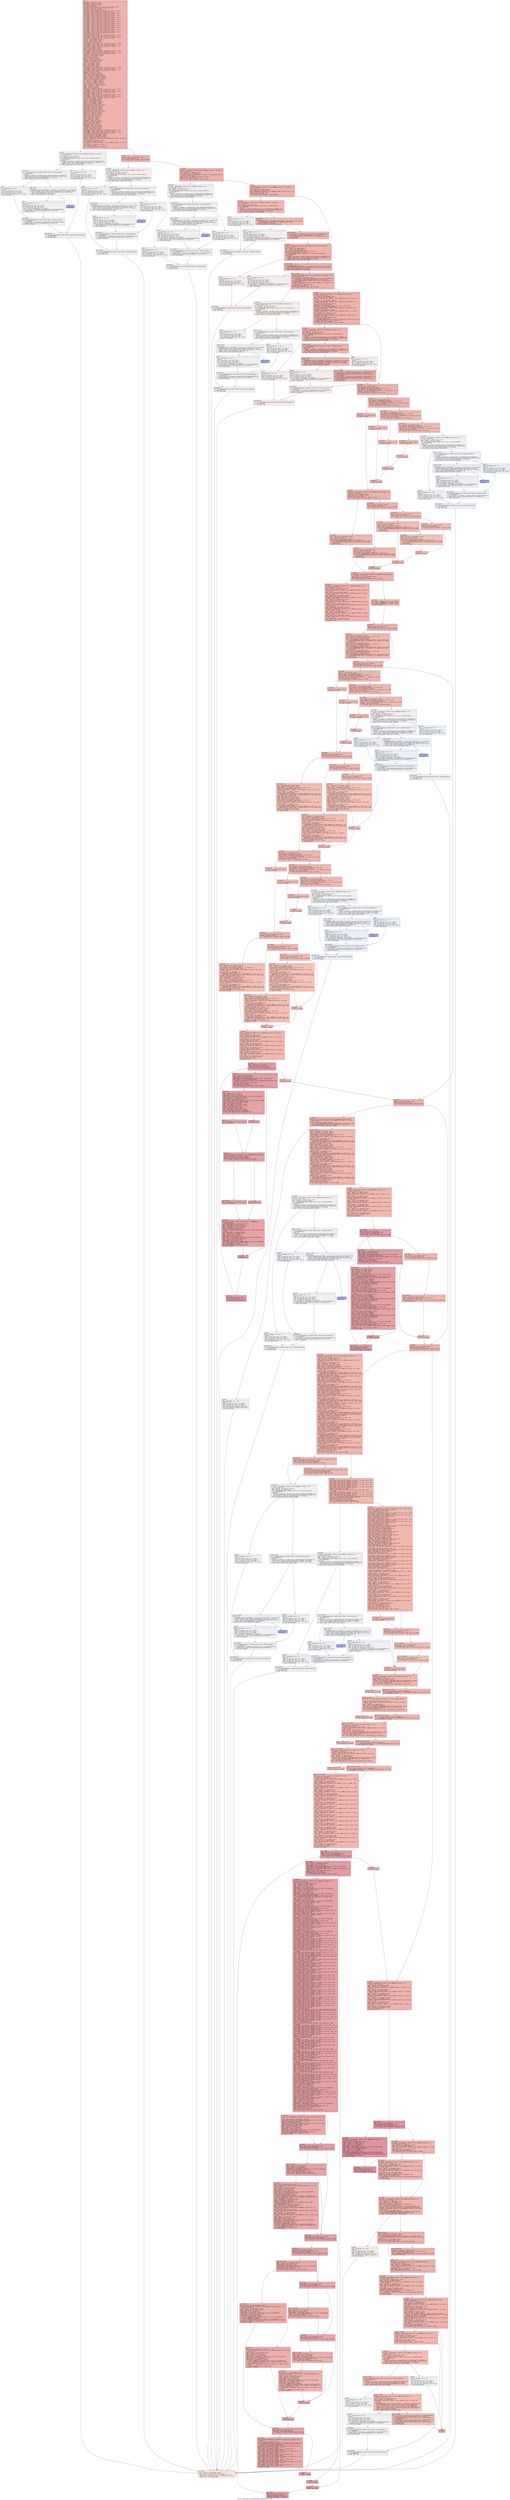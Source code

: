 digraph "CFG for '_ZN9LAMMPS_NS13DisplaceAtoms7commandEiPPc' function" {
	label="CFG for '_ZN9LAMMPS_NS13DisplaceAtoms7commandEiPPc' function";

	Node0x5564a7a18800 [shape=record,color="#3d50c3ff", style=filled, fillcolor="#d6524470" fontname="Courier",label="{entry:\l|  %this.addr = alloca ptr, align 8\l  %narg.addr = alloca i32, align 4\l  %arg.addr = alloca ptr, align 8\l  %i = alloca i32, align 4\l  %ref.tmp = alloca %\"class.std::__cxx11::basic_string\", align 8\l  %ref.tmp2 = alloca %\"class.std::allocator.4\", align 1\l  %exn.slot = alloca ptr, align 8\l  %ehselector.slot = alloca i32, align 4\l  %ref.tmp3 = alloca %\"class.std::__cxx11::basic_string\", align 8\l  %ref.tmp4 = alloca %\"class.std::allocator.4\", align 1\l  %ref.tmp14 = alloca %\"class.std::__cxx11::basic_string\", align 8\l  %ref.tmp15 = alloca %\"class.std::allocator.4\", align 1\l  %ref.tmp18 = alloca %\"class.std::__cxx11::basic_string\", align 8\l  %ref.tmp19 = alloca %\"class.std::allocator.4\", align 1\l  %ref.tmp31 = alloca %\"class.std::__cxx11::basic_string\", align 8\l  %ref.tmp32 = alloca %\"class.std::allocator.4\", align 1\l  %ref.tmp35 = alloca %\"class.std::__cxx11::basic_string\", align 8\l  %ref.tmp36 = alloca %\"class.std::allocator.4\", align 1\l  %ref.tmp48 = alloca %\"class.std::__cxx11::basic_string\", align 8\l  %ref.tmp49 = alloca %\"class.std::allocator.4\", align 1\l  %ref.tmp57 = alloca %\"class.std::__cxx11::basic_string\", align 8\l  %ref.tmp58 = alloca %\"class.std::allocator.4\", align 1\l  %ref.tmp69 = alloca %\"class.std::__cxx11::basic_string\", align 8\l  %ref.tmp70 = alloca %\"class.std::allocator.4\", align 1\l  %ref.tmp73 = alloca %\"class.std::__cxx11::basic_string\", align 8\l  %ref.tmp74 = alloca %\"class.std::allocator.4\", align 1\l  %ref.tmp93 = alloca %\"class.std::__cxx11::basic_string\", align 8\l  %ref.tmp94 = alloca %\"class.std::allocator.4\", align 1\l  %ref.tmp97 = alloca %\"class.std::__cxx11::basic_string\", align 8\l  %ref.tmp98 = alloca %\"class.std::allocator.4\", align 1\l  %style = alloca i32, align 4\l  %ref.tmp128 = alloca %\"class.std::__cxx11::basic_string\", align 8\l  %ref.tmp129 = alloca %\"class.std::allocator.4\", align 1\l  %ref.tmp132 = alloca %\"class.std::__cxx11::basic_string\", align 8\l  %ref.tmp133 = alloca %\"class.std::allocator.4\", align 1\l  %xscale = alloca double, align 8\l  %yscale = alloca double, align 8\l  %zscale = alloca double, align 8\l  %d_dim = alloca i32, align 4\l  %ref.tmp202 = alloca %\"class.std::__cxx11::basic_string\", align 8\l  %ref.tmp203 = alloca %\"class.std::allocator.4\", align 1\l  %ref.tmp206 = alloca %\"class.std::__cxx11::basic_string\", align 8\l  %ref.tmp207 = alloca %\"class.std::allocator.4\", align 1\l  %d_lo = alloca double, align 8\l  %d_hi = alloca double, align 8\l  %coord_dim = alloca i32, align 4\l  %ref.tmp269 = alloca %\"class.std::__cxx11::basic_string\", align 8\l  %ref.tmp270 = alloca %\"class.std::allocator.4\", align 1\l  %ref.tmp273 = alloca %\"class.std::__cxx11::basic_string\", align 8\l  %ref.tmp274 = alloca %\"class.std::allocator.4\", align 1\l  %coord_lo = alloca double, align 8\l  %coord_hi = alloca double, align 8\l  %x = alloca ptr, align 8\l  %mask = alloca ptr, align 8\l  %nlocal = alloca i32, align 4\l  %fraction = alloca double, align 8\l  %dramp = alloca double, align 8\l  %random = alloca ptr, align 8\l  %dx = alloca double, align 8\l  %dy = alloca double, align 8\l  %dz = alloca double, align 8\l  %seed = alloca i32, align 4\l  %ref.tmp377 = alloca %\"class.std::__cxx11::basic_string\", align 8\l  %ref.tmp378 = alloca %\"class.std::allocator.4\", align 1\l  %ref.tmp381 = alloca %\"class.std::__cxx11::basic_string\", align 8\l  %ref.tmp382 = alloca %\"class.std::allocator.4\", align 1\l  %x392 = alloca ptr, align 8\l  %mask395 = alloca ptr, align 8\l  %nlocal398 = alloca i32, align 4\l  %theta_new = alloca double, align 8\l  %axis = alloca [3 x double], align 16\l  %point = alloca [3 x double], align 16\l  %qrotate = alloca [4 x double], align 16\l  %qnew = alloca [4 x double], align 16\l  %a = alloca [3 x double], align 16\l  %b = alloca [3 x double], align 16\l  %c = alloca [3 x double], align 16\l  %d = alloca [3 x double], align 16\l  %disp = alloca [3 x double], align 16\l  %runit = alloca [3 x double], align 16\l  %quat = alloca ptr, align 8\l  %dim = alloca i32, align 4\l  %theta = alloca double, align 8\l  %ref.tmp478 = alloca %\"class.std::__cxx11::basic_string\", align 8\l  %ref.tmp479 = alloca %\"class.std::allocator.4\", align 1\l  %ref.tmp482 = alloca %\"class.std::__cxx11::basic_string\", align 8\l  %ref.tmp483 = alloca %\"class.std::allocator.4\", align 1\l  %len = alloca double, align 8\l  %ref.tmp506 = alloca %\"class.std::__cxx11::basic_string\", align 8\l  %ref.tmp507 = alloca %\"class.std::allocator.4\", align 1\l  %ref.tmp510 = alloca %\"class.std::__cxx11::basic_string\", align 8\l  %ref.tmp511 = alloca %\"class.std::allocator.4\", align 1\l  %angle = alloca double, align 8\l  %cosine = alloca double, align 8\l  %sine = alloca double, align 8\l  %qcosine = alloca double, align 8\l  %qsine = alloca double, align 8\l  %ddotr = alloca double, align 8\l  %ellipsoid_flag = alloca i32, align 4\l  %line_flag = alloca i32, align 4\l  %tri_flag = alloca i32, align 4\l  %body_flag = alloca i32, align 4\l  %theta_flag = alloca i32, align 4\l  %quat_flag = alloca i32, align 4\l  %avec_ellipsoid = alloca ptr, align 8\l  %avec_line = alloca ptr, align 8\l  %avec_tri = alloca ptr, align 8\l  %avec_body = alloca ptr, align 8\l  %x582 = alloca ptr, align 8\l  %ellipsoid = alloca ptr, align 8\l  %line = alloca ptr, align 8\l  %tri = alloca ptr, align 8\l  %body = alloca ptr, align 8\l  %mask593 = alloca ptr, align 8\l  %nlocal596 = alloca i32, align 4\l  %image = alloca ptr, align 8\l  %x816 = alloca ptr, align 8\l  %image819 = alloca ptr, align 8\l  %nlocal822 = alloca i32, align 4\l  %irregular = alloca ptr, align 8\l  %natoms = alloca i64, align 8\l  %nblocal = alloca i64, align 8\l  %ref.tmp881 = alloca %\"class.std::__cxx11::basic_string\", align 8\l  %ref.tmp882 = alloca %\"class.std::allocator.4\", align 1\l  %ref.tmp885 = alloca %\"class.std::__cxx11::basic_string\", align 8\l  %ref.tmp886 = alloca %\"class.std::allocator.4\", align 1\l  store ptr %this, ptr %this.addr, align 8\l  store i32 %narg, ptr %narg.addr, align 4\l  store ptr %arg, ptr %arg.addr, align 8\l  %this1 = load ptr, ptr %this.addr, align 8\l  %domain = getelementptr inbounds %\"class.LAMMPS_NS::Pointers\", ptr %this1,\l... i32 0, i32 10\l  %0 = load ptr, ptr %domain, align 8\l  %1 = load ptr, ptr %0, align 8\l  %box_exist = getelementptr inbounds %\"class.LAMMPS_NS::Domain\", ptr %1, i32\l... 0, i32 1\l  %2 = load i32, ptr %box_exist, align 8\l  %cmp = icmp eq i32 %2, 0\l  br i1 %cmp, label %if.then, label %if.end\l|{<s0>T|<s1>F}}"];
	Node0x5564a7a18800:s0 -> Node0x5564a7a26940[tooltip="entry -> if.then\nProbability 0.00%" ];
	Node0x5564a7a18800:s1 -> Node0x5564a7a269b0[tooltip="entry -> if.end\nProbability 100.00%" ];
	Node0x5564a7a26940 [shape=record,color="#3d50c3ff", style=filled, fillcolor="#e5d8d170" fontname="Courier",label="{if.then:\l|  %error = getelementptr inbounds %\"class.LAMMPS_NS::Pointers\", ptr %this1,\l... i32 0, i32 3\l  %3 = load ptr, ptr %error, align 8\l  %4 = load ptr, ptr %3, align 8\l  call void @_ZNSaIcEC1Ev(ptr noundef nonnull align 1 dereferenceable(1)\l... %ref.tmp2) #13\l  invoke void\l... @_ZNSt7__cxx1112basic_stringIcSt11char_traitsIcESaIcEEC2IS3_EEPKcRKS3_(ptr\l... noundef nonnull align 8 dereferenceable(32) %ref.tmp, ptr noundef @.str, ptr\l... noundef nonnull align 1 dereferenceable(1) %ref.tmp2)\l          to label %invoke.cont unwind label %lpad\l}"];
	Node0x5564a7a26940 -> Node0x5564a7a26ee0[tooltip="if.then -> invoke.cont\nProbability 50.00%" ];
	Node0x5564a7a26940 -> Node0x5564a7a26fc0[tooltip="if.then -> lpad\nProbability 50.00%" ];
	Node0x5564a7a26ee0 [shape=record,color="#3d50c3ff", style=filled, fillcolor="#e0dbd870" fontname="Courier",label="{invoke.cont:\l|  call void @_ZNSaIcEC1Ev(ptr noundef nonnull align 1 dereferenceable(1)\l... %ref.tmp4) #13\l  invoke void\l... @_ZNSt7__cxx1112basic_stringIcSt11char_traitsIcESaIcEEC2IS3_EEPKcRKS3_(ptr\l... noundef nonnull align 8 dereferenceable(32) %ref.tmp3, ptr noundef @.str.1,\l... ptr noundef nonnull align 1 dereferenceable(1) %ref.tmp4)\l          to label %invoke.cont6 unwind label %lpad5\l}"];
	Node0x5564a7a26ee0 -> Node0x5564a7a28360[tooltip="invoke.cont -> invoke.cont6\nProbability 50.00%" ];
	Node0x5564a7a26ee0 -> Node0x5564a7a283b0[tooltip="invoke.cont -> lpad5\nProbability 50.00%" ];
	Node0x5564a7a28360 [shape=record,color="#3d50c3ff", style=filled, fillcolor="#dedcdb70" fontname="Courier",label="{invoke.cont6:\l|  invoke void\l... @_ZN9LAMMPS_NS5Error3allERKNSt7__cxx1112basic_stringIcSt11char_traitsIcESaIcEE\l...EiS8_(ptr noundef nonnull align 8 dereferenceable(196) %4, ptr noundef nonnull\l... align 8 dereferenceable(32) %ref.tmp, i32 noundef 66, ptr noundef nonnull\l... align 8 dereferenceable(32) %ref.tmp3) #14\l          to label %invoke.cont8 unwind label %lpad7\l}"];
	Node0x5564a7a28360 -> Node0x5564a7a28310[tooltip="invoke.cont6 -> invoke.cont8\nProbability 0.00%" ];
	Node0x5564a7a28360 -> Node0x5564a7a28610[tooltip="invoke.cont6 -> lpad7\nProbability 100.00%" ];
	Node0x5564a7a28310 [shape=record,color="#3d50c3ff", style=filled, fillcolor="#3d50c370" fontname="Courier",label="{invoke.cont8:\l|  unreachable\l}"];
	Node0x5564a7a26fc0 [shape=record,color="#3d50c3ff", style=filled, fillcolor="#e0dbd870" fontname="Courier",label="{lpad:\l|  %5 = landingpad \{ ptr, i32 \}\l          cleanup\l  %6 = extractvalue \{ ptr, i32 \} %5, 0\l  store ptr %6, ptr %exn.slot, align 8\l  %7 = extractvalue \{ ptr, i32 \} %5, 1\l  store i32 %7, ptr %ehselector.slot, align 4\l  br label %ehcleanup10\l}"];
	Node0x5564a7a26fc0 -> Node0x5564a7a28cb0[tooltip="lpad -> ehcleanup10\nProbability 100.00%" ];
	Node0x5564a7a283b0 [shape=record,color="#3d50c3ff", style=filled, fillcolor="#dedcdb70" fontname="Courier",label="{lpad5:\l|  %8 = landingpad \{ ptr, i32 \}\l          cleanup\l  %9 = extractvalue \{ ptr, i32 \} %8, 0\l  store ptr %9, ptr %exn.slot, align 8\l  %10 = extractvalue \{ ptr, i32 \} %8, 1\l  store i32 %10, ptr %ehselector.slot, align 4\l  br label %ehcleanup\l}"];
	Node0x5564a7a283b0 -> Node0x5564a7a29000[tooltip="lpad5 -> ehcleanup\nProbability 100.00%" ];
	Node0x5564a7a28610 [shape=record,color="#3d50c3ff", style=filled, fillcolor="#dedcdb70" fontname="Courier",label="{lpad7:\l|  %11 = landingpad \{ ptr, i32 \}\l          cleanup\l  %12 = extractvalue \{ ptr, i32 \} %11, 0\l  store ptr %12, ptr %exn.slot, align 8\l  %13 = extractvalue \{ ptr, i32 \} %11, 1\l  store i32 %13, ptr %ehselector.slot, align 4\l  call void @_ZNSt7__cxx1112basic_stringIcSt11char_traitsIcESaIcEED1Ev(ptr\l... noundef nonnull align 8 dereferenceable(32) %ref.tmp3) #13\l  br label %ehcleanup\l}"];
	Node0x5564a7a28610 -> Node0x5564a7a29000[tooltip="lpad7 -> ehcleanup\nProbability 100.00%" ];
	Node0x5564a7a29000 [shape=record,color="#3d50c3ff", style=filled, fillcolor="#e0dbd870" fontname="Courier",label="{ehcleanup:\l|  call void @_ZNSaIcED1Ev(ptr noundef nonnull align 1 dereferenceable(1)\l... %ref.tmp4) #13\l  call void @_ZNSt7__cxx1112basic_stringIcSt11char_traitsIcESaIcEED1Ev(ptr\l... noundef nonnull align 8 dereferenceable(32) %ref.tmp) #13\l  br label %ehcleanup10\l}"];
	Node0x5564a7a29000 -> Node0x5564a7a28cb0[tooltip="ehcleanup -> ehcleanup10\nProbability 100.00%" ];
	Node0x5564a7a28cb0 [shape=record,color="#3d50c3ff", style=filled, fillcolor="#e5d8d170" fontname="Courier",label="{ehcleanup10:\l|  call void @_ZNSaIcED1Ev(ptr noundef nonnull align 1 dereferenceable(1)\l... %ref.tmp2) #13\l  br label %eh.resume\l}"];
	Node0x5564a7a28cb0 -> Node0x5564a7a29a60[tooltip="ehcleanup10 -> eh.resume\nProbability 100.00%" ];
	Node0x5564a7a269b0 [shape=record,color="#3d50c3ff", style=filled, fillcolor="#d6524470" fontname="Courier",label="{if.end:\l|  %14 = load i32, ptr %narg.addr, align 4\l  %cmp11 = icmp slt i32 %14, 2\l  br i1 %cmp11, label %if.then12, label %if.end28\l|{<s0>T|<s1>F}}"];
	Node0x5564a7a269b0:s0 -> Node0x5564a7a29c30[tooltip="if.end -> if.then12\nProbability 0.00%" ];
	Node0x5564a7a269b0:s1 -> Node0x5564a7a29cb0[tooltip="if.end -> if.end28\nProbability 100.00%" ];
	Node0x5564a7a29c30 [shape=record,color="#3d50c3ff", style=filled, fillcolor="#e5d8d170" fontname="Courier",label="{if.then12:\l|  %error13 = getelementptr inbounds %\"class.LAMMPS_NS::Pointers\", ptr\l... %this1, i32 0, i32 3\l  %15 = load ptr, ptr %error13, align 8\l  %16 = load ptr, ptr %15, align 8\l  call void @_ZNSaIcEC1Ev(ptr noundef nonnull align 1 dereferenceable(1)\l... %ref.tmp15) #13\l  invoke void\l... @_ZNSt7__cxx1112basic_stringIcSt11char_traitsIcESaIcEEC2IS3_EEPKcRKS3_(ptr\l... noundef nonnull align 8 dereferenceable(32) %ref.tmp14, ptr noundef @.str,\l... ptr noundef nonnull align 1 dereferenceable(1) %ref.tmp15)\l          to label %invoke.cont17 unwind label %lpad16\l}"];
	Node0x5564a7a29c30 -> Node0x5564a7a2a1a0[tooltip="if.then12 -> invoke.cont17\nProbability 50.00%" ];
	Node0x5564a7a29c30 -> Node0x5564a7a2a220[tooltip="if.then12 -> lpad16\nProbability 50.00%" ];
	Node0x5564a7a2a1a0 [shape=record,color="#3d50c3ff", style=filled, fillcolor="#e0dbd870" fontname="Courier",label="{invoke.cont17:\l|  call void @_ZNSaIcEC1Ev(ptr noundef nonnull align 1 dereferenceable(1)\l... %ref.tmp19) #13\l  invoke void\l... @_ZNSt7__cxx1112basic_stringIcSt11char_traitsIcESaIcEEC2IS3_EEPKcRKS3_(ptr\l... noundef nonnull align 8 dereferenceable(32) %ref.tmp18, ptr noundef @.str.2,\l... ptr noundef nonnull align 1 dereferenceable(1) %ref.tmp19)\l          to label %invoke.cont21 unwind label %lpad20\l}"];
	Node0x5564a7a2a1a0 -> Node0x5564a7a2a480[tooltip="invoke.cont17 -> invoke.cont21\nProbability 50.00%" ];
	Node0x5564a7a2a1a0 -> Node0x5564a7a2a4d0[tooltip="invoke.cont17 -> lpad20\nProbability 50.00%" ];
	Node0x5564a7a2a480 [shape=record,color="#3d50c3ff", style=filled, fillcolor="#dedcdb70" fontname="Courier",label="{invoke.cont21:\l|  invoke void\l... @_ZN9LAMMPS_NS5Error3allERKNSt7__cxx1112basic_stringIcSt11char_traitsIcESaIcEE\l...EiS8_(ptr noundef nonnull align 8 dereferenceable(196) %16, ptr noundef\l... nonnull align 8 dereferenceable(32) %ref.tmp14, i32 noundef 67, ptr noundef\l... nonnull align 8 dereferenceable(32) %ref.tmp18) #14\l          to label %invoke.cont23 unwind label %lpad22\l}"];
	Node0x5564a7a2a480 -> Node0x5564a7a2a430[tooltip="invoke.cont21 -> invoke.cont23\nProbability 0.00%" ];
	Node0x5564a7a2a480 -> Node0x5564a7a2a6d0[tooltip="invoke.cont21 -> lpad22\nProbability 100.00%" ];
	Node0x5564a7a2a430 [shape=record,color="#3d50c3ff", style=filled, fillcolor="#3d50c370" fontname="Courier",label="{invoke.cont23:\l|  unreachable\l}"];
	Node0x5564a7a2a220 [shape=record,color="#3d50c3ff", style=filled, fillcolor="#e0dbd870" fontname="Courier",label="{lpad16:\l|  %17 = landingpad \{ ptr, i32 \}\l          cleanup\l  %18 = extractvalue \{ ptr, i32 \} %17, 0\l  store ptr %18, ptr %exn.slot, align 8\l  %19 = extractvalue \{ ptr, i32 \} %17, 1\l  store i32 %19, ptr %ehselector.slot, align 4\l  br label %ehcleanup27\l}"];
	Node0x5564a7a2a220 -> Node0x5564a7a2ac90[tooltip="lpad16 -> ehcleanup27\nProbability 100.00%" ];
	Node0x5564a7a2a4d0 [shape=record,color="#3d50c3ff", style=filled, fillcolor="#dedcdb70" fontname="Courier",label="{lpad20:\l|  %20 = landingpad \{ ptr, i32 \}\l          cleanup\l  %21 = extractvalue \{ ptr, i32 \} %20, 0\l  store ptr %21, ptr %exn.slot, align 8\l  %22 = extractvalue \{ ptr, i32 \} %20, 1\l  store i32 %22, ptr %ehselector.slot, align 4\l  br label %ehcleanup25\l}"];
	Node0x5564a7a2a4d0 -> Node0x5564a7a2afe0[tooltip="lpad20 -> ehcleanup25\nProbability 100.00%" ];
	Node0x5564a7a2a6d0 [shape=record,color="#3d50c3ff", style=filled, fillcolor="#dedcdb70" fontname="Courier",label="{lpad22:\l|  %23 = landingpad \{ ptr, i32 \}\l          cleanup\l  %24 = extractvalue \{ ptr, i32 \} %23, 0\l  store ptr %24, ptr %exn.slot, align 8\l  %25 = extractvalue \{ ptr, i32 \} %23, 1\l  store i32 %25, ptr %ehselector.slot, align 4\l  call void @_ZNSt7__cxx1112basic_stringIcSt11char_traitsIcESaIcEED1Ev(ptr\l... noundef nonnull align 8 dereferenceable(32) %ref.tmp18) #13\l  br label %ehcleanup25\l}"];
	Node0x5564a7a2a6d0 -> Node0x5564a7a2afe0[tooltip="lpad22 -> ehcleanup25\nProbability 100.00%" ];
	Node0x5564a7a2afe0 [shape=record,color="#3d50c3ff", style=filled, fillcolor="#e0dbd870" fontname="Courier",label="{ehcleanup25:\l|  call void @_ZNSaIcED1Ev(ptr noundef nonnull align 1 dereferenceable(1)\l... %ref.tmp19) #13\l  call void @_ZNSt7__cxx1112basic_stringIcSt11char_traitsIcESaIcEED1Ev(ptr\l... noundef nonnull align 8 dereferenceable(32) %ref.tmp14) #13\l  br label %ehcleanup27\l}"];
	Node0x5564a7a2afe0 -> Node0x5564a7a2ac90[tooltip="ehcleanup25 -> ehcleanup27\nProbability 100.00%" ];
	Node0x5564a7a2ac90 [shape=record,color="#3d50c3ff", style=filled, fillcolor="#e5d8d170" fontname="Courier",label="{ehcleanup27:\l|  call void @_ZNSaIcED1Ev(ptr noundef nonnull align 1 dereferenceable(1)\l... %ref.tmp15) #13\l  br label %eh.resume\l}"];
	Node0x5564a7a2ac90 -> Node0x5564a7a29a60[tooltip="ehcleanup27 -> eh.resume\nProbability 100.00%" ];
	Node0x5564a7a29cb0 [shape=record,color="#3d50c3ff", style=filled, fillcolor="#d6524470" fontname="Courier",label="{if.end28:\l|  %modify = getelementptr inbounds %\"class.LAMMPS_NS::Pointers\", ptr %this1,\l... i32 0, i32 12\l  %26 = load ptr, ptr %modify, align 8\l  %27 = load ptr, ptr %26, align 8\l  %nfix_restart_peratom = getelementptr inbounds %\"class.LAMMPS_NS::Modify\",\l... ptr %27, i32 0, i32 28\l  %28 = load i32, ptr %nfix_restart_peratom, align 4\l  %tobool = icmp ne i32 %28, 0\l  br i1 %tobool, label %if.then29, label %if.end45\l|{<s0>T|<s1>F}}"];
	Node0x5564a7a29cb0:s0 -> Node0x5564a7a2bda0[tooltip="if.end28 -> if.then29\nProbability 0.00%" ];
	Node0x5564a7a29cb0:s1 -> Node0x5564a7a2bdf0[tooltip="if.end28 -> if.end45\nProbability 100.00%" ];
	Node0x5564a7a2bda0 [shape=record,color="#3d50c3ff", style=filled, fillcolor="#e5d8d170" fontname="Courier",label="{if.then29:\l|  %error30 = getelementptr inbounds %\"class.LAMMPS_NS::Pointers\", ptr\l... %this1, i32 0, i32 3\l  %29 = load ptr, ptr %error30, align 8\l  %30 = load ptr, ptr %29, align 8\l  call void @_ZNSaIcEC1Ev(ptr noundef nonnull align 1 dereferenceable(1)\l... %ref.tmp32) #13\l  invoke void\l... @_ZNSt7__cxx1112basic_stringIcSt11char_traitsIcESaIcEEC2IS3_EEPKcRKS3_(ptr\l... noundef nonnull align 8 dereferenceable(32) %ref.tmp31, ptr noundef @.str,\l... ptr noundef nonnull align 1 dereferenceable(1) %ref.tmp32)\l          to label %invoke.cont34 unwind label %lpad33\l}"];
	Node0x5564a7a2bda0 -> Node0x5564a7a2c250[tooltip="if.then29 -> invoke.cont34\nProbability 50.00%" ];
	Node0x5564a7a2bda0 -> Node0x5564a7a2c2a0[tooltip="if.then29 -> lpad33\nProbability 50.00%" ];
	Node0x5564a7a2c250 [shape=record,color="#3d50c3ff", style=filled, fillcolor="#e0dbd870" fontname="Courier",label="{invoke.cont34:\l|  call void @_ZNSaIcEC1Ev(ptr noundef nonnull align 1 dereferenceable(1)\l... %ref.tmp36) #13\l  invoke void\l... @_ZNSt7__cxx1112basic_stringIcSt11char_traitsIcESaIcEEC2IS3_EEPKcRKS3_(ptr\l... noundef nonnull align 8 dereferenceable(32) %ref.tmp35, ptr noundef @.str.3,\l... ptr noundef nonnull align 1 dereferenceable(1) %ref.tmp36)\l          to label %invoke.cont38 unwind label %lpad37\l}"];
	Node0x5564a7a2c250 -> Node0x5564a7a2c5c0[tooltip="invoke.cont34 -> invoke.cont38\nProbability 50.00%" ];
	Node0x5564a7a2c250 -> Node0x5564a7a2c610[tooltip="invoke.cont34 -> lpad37\nProbability 50.00%" ];
	Node0x5564a7a2c5c0 [shape=record,color="#3d50c3ff", style=filled, fillcolor="#dedcdb70" fontname="Courier",label="{invoke.cont38:\l|  invoke void\l... @_ZN9LAMMPS_NS5Error3allERKNSt7__cxx1112basic_stringIcSt11char_traitsIcESaIcEE\l...EiS8_(ptr noundef nonnull align 8 dereferenceable(196) %30, ptr noundef\l... nonnull align 8 dereferenceable(32) %ref.tmp31, i32 noundef 69, ptr noundef\l... nonnull align 8 dereferenceable(32) %ref.tmp35) #14\l          to label %invoke.cont40 unwind label %lpad39\l}"];
	Node0x5564a7a2c5c0 -> Node0x5564a7a2c570[tooltip="invoke.cont38 -> invoke.cont40\nProbability 0.00%" ];
	Node0x5564a7a2c5c0 -> Node0x5564a7a2c8d0[tooltip="invoke.cont38 -> lpad39\nProbability 100.00%" ];
	Node0x5564a7a2c570 [shape=record,color="#3d50c3ff", style=filled, fillcolor="#3d50c370" fontname="Courier",label="{invoke.cont40:\l|  unreachable\l}"];
	Node0x5564a7a2c2a0 [shape=record,color="#3d50c3ff", style=filled, fillcolor="#e0dbd870" fontname="Courier",label="{lpad33:\l|  %31 = landingpad \{ ptr, i32 \}\l          cleanup\l  %32 = extractvalue \{ ptr, i32 \} %31, 0\l  store ptr %32, ptr %exn.slot, align 8\l  %33 = extractvalue \{ ptr, i32 \} %31, 1\l  store i32 %33, ptr %ehselector.slot, align 4\l  br label %ehcleanup44\l}"];
	Node0x5564a7a2c2a0 -> Node0x5564a7a2ce90[tooltip="lpad33 -> ehcleanup44\nProbability 100.00%" ];
	Node0x5564a7a2c610 [shape=record,color="#3d50c3ff", style=filled, fillcolor="#dedcdb70" fontname="Courier",label="{lpad37:\l|  %34 = landingpad \{ ptr, i32 \}\l          cleanup\l  %35 = extractvalue \{ ptr, i32 \} %34, 0\l  store ptr %35, ptr %exn.slot, align 8\l  %36 = extractvalue \{ ptr, i32 \} %34, 1\l  store i32 %36, ptr %ehselector.slot, align 4\l  br label %ehcleanup42\l}"];
	Node0x5564a7a2c610 -> Node0x5564a7a2d1e0[tooltip="lpad37 -> ehcleanup42\nProbability 100.00%" ];
	Node0x5564a7a2c8d0 [shape=record,color="#3d50c3ff", style=filled, fillcolor="#dedcdb70" fontname="Courier",label="{lpad39:\l|  %37 = landingpad \{ ptr, i32 \}\l          cleanup\l  %38 = extractvalue \{ ptr, i32 \} %37, 0\l  store ptr %38, ptr %exn.slot, align 8\l  %39 = extractvalue \{ ptr, i32 \} %37, 1\l  store i32 %39, ptr %ehselector.slot, align 4\l  call void @_ZNSt7__cxx1112basic_stringIcSt11char_traitsIcESaIcEED1Ev(ptr\l... noundef nonnull align 8 dereferenceable(32) %ref.tmp35) #13\l  br label %ehcleanup42\l}"];
	Node0x5564a7a2c8d0 -> Node0x5564a7a2d1e0[tooltip="lpad39 -> ehcleanup42\nProbability 100.00%" ];
	Node0x5564a7a2d1e0 [shape=record,color="#3d50c3ff", style=filled, fillcolor="#e0dbd870" fontname="Courier",label="{ehcleanup42:\l|  call void @_ZNSaIcED1Ev(ptr noundef nonnull align 1 dereferenceable(1)\l... %ref.tmp36) #13\l  call void @_ZNSt7__cxx1112basic_stringIcSt11char_traitsIcESaIcEED1Ev(ptr\l... noundef nonnull align 8 dereferenceable(32) %ref.tmp31) #13\l  br label %ehcleanup44\l}"];
	Node0x5564a7a2d1e0 -> Node0x5564a7a2ce90[tooltip="ehcleanup42 -> ehcleanup44\nProbability 100.00%" ];
	Node0x5564a7a2ce90 [shape=record,color="#3d50c3ff", style=filled, fillcolor="#e5d8d170" fontname="Courier",label="{ehcleanup44:\l|  call void @_ZNSaIcED1Ev(ptr noundef nonnull align 1 dereferenceable(1)\l... %ref.tmp32) #13\l  br label %eh.resume\l}"];
	Node0x5564a7a2ce90 -> Node0x5564a7a29a60[tooltip="ehcleanup44 -> eh.resume\nProbability 100.00%" ];
	Node0x5564a7a2bdf0 [shape=record,color="#3d50c3ff", style=filled, fillcolor="#d6524470" fontname="Courier",label="{if.end45:\l|  %comm = getelementptr inbounds %\"class.LAMMPS_NS::Pointers\", ptr %this1,\l... i32 0, i32 9\l  %40 = load ptr, ptr %comm, align 8\l  %41 = load ptr, ptr %40, align 8\l  %me = getelementptr inbounds %\"class.LAMMPS_NS::Comm\", ptr %41, i32 0, i32 4\l  %42 = load i32, ptr %me, align 4\l  %cmp46 = icmp eq i32 %42, 0\l  br i1 %cmp46, label %if.then47, label %if.end56\l|{<s0>T|<s1>F}}"];
	Node0x5564a7a2bdf0:s0 -> Node0x5564a7a2ded0[tooltip="if.end45 -> if.then47\nProbability 37.50%" ];
	Node0x5564a7a2bdf0:s1 -> Node0x5564a7a2df50[tooltip="if.end45 -> if.end56\nProbability 62.50%" ];
	Node0x5564a7a2ded0 [shape=record,color="#3d50c3ff", style=filled, fillcolor="#de614d70" fontname="Courier",label="{if.then47:\l|  %lmp = getelementptr inbounds %\"class.LAMMPS_NS::Pointers\", ptr %this1,\l... i32 0, i32 1\l  %43 = load ptr, ptr %lmp, align 8\l  call void @_ZNSaIcEC1Ev(ptr noundef nonnull align 1 dereferenceable(1)\l... %ref.tmp49) #13\l  invoke void\l... @_ZNSt7__cxx1112basic_stringIcSt11char_traitsIcESaIcEEC2IS3_EEPKcRKS3_(ptr\l... noundef nonnull align 8 dereferenceable(32) %ref.tmp48, ptr noundef @.str.4,\l... ptr noundef nonnull align 1 dereferenceable(1) %ref.tmp49)\l          to label %invoke.cont51 unwind label %lpad50\l}"];
	Node0x5564a7a2ded0 -> Node0x5564a7a2e360[tooltip="if.then47 -> invoke.cont51\nProbability 100.00%" ];
	Node0x5564a7a2ded0 -> Node0x5564a7a2e3e0[tooltip="if.then47 -> lpad50\nProbability 0.00%" ];
	Node0x5564a7a2e360 [shape=record,color="#3d50c3ff", style=filled, fillcolor="#de614d70" fontname="Courier",label="{invoke.cont51:\l|  invoke void\l... @_ZN9LAMMPS_NS5utils7logmesgEPNS_6LAMMPSERKNSt7__cxx1112basic_stringIcSt11char\l..._traitsIcESaIcEEE(ptr noundef %43, ptr noundef nonnull align 8\l... dereferenceable(32) %ref.tmp48)\l          to label %invoke.cont53 unwind label %lpad52\l}"];
	Node0x5564a7a2e360 -> Node0x5564a7a2e310[tooltip="invoke.cont51 -> invoke.cont53\nProbability 100.00%" ];
	Node0x5564a7a2e360 -> Node0x5564a7a2e680[tooltip="invoke.cont51 -> lpad52\nProbability 0.00%" ];
	Node0x5564a7a2e310 [shape=record,color="#3d50c3ff", style=filled, fillcolor="#de614d70" fontname="Courier",label="{invoke.cont53:\l|  call void @_ZNSt7__cxx1112basic_stringIcSt11char_traitsIcESaIcEED1Ev(ptr\l... noundef nonnull align 8 dereferenceable(32) %ref.tmp48) #13\l  call void @_ZNSaIcED1Ev(ptr noundef nonnull align 1 dereferenceable(1)\l... %ref.tmp49) #13\l  br label %if.end56\l}"];
	Node0x5564a7a2e310 -> Node0x5564a7a2df50[tooltip="invoke.cont53 -> if.end56\nProbability 100.00%" ];
	Node0x5564a7a2e3e0 [shape=record,color="#3d50c3ff", style=filled, fillcolor="#e0dbd870" fontname="Courier",label="{lpad50:\l|  %44 = landingpad \{ ptr, i32 \}\l          cleanup\l  %45 = extractvalue \{ ptr, i32 \} %44, 0\l  store ptr %45, ptr %exn.slot, align 8\l  %46 = extractvalue \{ ptr, i32 \} %44, 1\l  store i32 %46, ptr %ehselector.slot, align 4\l  br label %ehcleanup55\l}"];
	Node0x5564a7a2e3e0 -> Node0x5564a7a2ee20[tooltip="lpad50 -> ehcleanup55\nProbability 100.00%" ];
	Node0x5564a7a2e680 [shape=record,color="#3d50c3ff", style=filled, fillcolor="#e0dbd870" fontname="Courier",label="{lpad52:\l|  %47 = landingpad \{ ptr, i32 \}\l          cleanup\l  %48 = extractvalue \{ ptr, i32 \} %47, 0\l  store ptr %48, ptr %exn.slot, align 8\l  %49 = extractvalue \{ ptr, i32 \} %47, 1\l  store i32 %49, ptr %ehselector.slot, align 4\l  call void @_ZNSt7__cxx1112basic_stringIcSt11char_traitsIcESaIcEED1Ev(ptr\l... noundef nonnull align 8 dereferenceable(32) %ref.tmp48) #13\l  br label %ehcleanup55\l}"];
	Node0x5564a7a2e680 -> Node0x5564a7a2ee20[tooltip="lpad52 -> ehcleanup55\nProbability 100.00%" ];
	Node0x5564a7a2ee20 [shape=record,color="#3d50c3ff", style=filled, fillcolor="#e3d9d370" fontname="Courier",label="{ehcleanup55:\l|  call void @_ZNSaIcED1Ev(ptr noundef nonnull align 1 dereferenceable(1)\l... %ref.tmp49) #13\l  br label %eh.resume\l}"];
	Node0x5564a7a2ee20 -> Node0x5564a7a29a60[tooltip="ehcleanup55 -> eh.resume\nProbability 100.00%" ];
	Node0x5564a7a2df50 [shape=record,color="#3d50c3ff", style=filled, fillcolor="#d6524470" fontname="Courier",label="{if.end56:\l|  %group = getelementptr inbounds %\"class.LAMMPS_NS::Pointers\", ptr %this1,\l... i32 0, i32 13\l  %50 = load ptr, ptr %group, align 8\l  %51 = load ptr, ptr %50, align 8\l  %52 = load ptr, ptr %arg.addr, align 8\l  %arrayidx = getelementptr inbounds ptr, ptr %52, i64 0\l  %53 = load ptr, ptr %arrayidx, align 8\l  call void @_ZNSaIcEC1Ev(ptr noundef nonnull align 1 dereferenceable(1)\l... %ref.tmp58) #13\l  invoke void\l... @_ZNSt7__cxx1112basic_stringIcSt11char_traitsIcESaIcEEC2IS3_EEPKcRKS3_(ptr\l... noundef nonnull align 8 dereferenceable(32) %ref.tmp57, ptr noundef %53, ptr\l... noundef nonnull align 1 dereferenceable(1) %ref.tmp58)\l          to label %invoke.cont60 unwind label %lpad59\l}"];
	Node0x5564a7a2df50 -> Node0x5564a7a301d0[tooltip="if.end56 -> invoke.cont60\nProbability 100.00%" ];
	Node0x5564a7a2df50 -> Node0x5564a7a30250[tooltip="if.end56 -> lpad59\nProbability 0.00%" ];
	Node0x5564a7a301d0 [shape=record,color="#3d50c3ff", style=filled, fillcolor="#d6524470" fontname="Courier",label="{invoke.cont60:\l|  %call = invoke noundef i32\l... @_ZN9LAMMPS_NS5Group4findERKNSt7__cxx1112basic_stringIcSt11char_traitsIcESaIcE\l...EE(ptr noundef nonnull align 8 dereferenceable(244) %51, ptr noundef nonnull\l... align 8 dereferenceable(32) %ref.tmp57)\l          to label %invoke.cont62 unwind label %lpad61\l}"];
	Node0x5564a7a301d0 -> Node0x5564a7a30180[tooltip="invoke.cont60 -> invoke.cont62\nProbability 100.00%" ];
	Node0x5564a7a301d0 -> Node0x5564a7a30540[tooltip="invoke.cont60 -> lpad61\nProbability 0.00%" ];
	Node0x5564a7a30180 [shape=record,color="#3d50c3ff", style=filled, fillcolor="#d6524470" fontname="Courier",label="{invoke.cont62:\l|  %igroup = getelementptr inbounds %\"class.LAMMPS_NS::DisplaceAtoms\", ptr\l... %this1, i32 0, i32 1\l  store i32 %call, ptr %igroup, align 8\l  call void @_ZNSt7__cxx1112basic_stringIcSt11char_traitsIcESaIcEED1Ev(ptr\l... noundef nonnull align 8 dereferenceable(32) %ref.tmp57) #13\l  call void @_ZNSaIcED1Ev(ptr noundef nonnull align 1 dereferenceable(1)\l... %ref.tmp58) #13\l  %igroup65 = getelementptr inbounds %\"class.LAMMPS_NS::DisplaceAtoms\", ptr\l... %this1, i32 0, i32 1\l  %54 = load i32, ptr %igroup65, align 8\l  %cmp66 = icmp eq i32 %54, -1\l  br i1 %cmp66, label %if.then67, label %if.end83\l|{<s0>T|<s1>F}}"];
	Node0x5564a7a30180:s0 -> Node0x5564a7a232a0[tooltip="invoke.cont62 -> if.then67\nProbability 0.00%" ];
	Node0x5564a7a30180:s1 -> Node0x5564a7a23320[tooltip="invoke.cont62 -> if.end83\nProbability 100.00%" ];
	Node0x5564a7a232a0 [shape=record,color="#3d50c3ff", style=filled, fillcolor="#e5d8d170" fontname="Courier",label="{if.then67:\l|  %error68 = getelementptr inbounds %\"class.LAMMPS_NS::Pointers\", ptr\l... %this1, i32 0, i32 3\l  %55 = load ptr, ptr %error68, align 8\l  %56 = load ptr, ptr %55, align 8\l  call void @_ZNSaIcEC1Ev(ptr noundef nonnull align 1 dereferenceable(1)\l... %ref.tmp70) #13\l  invoke void\l... @_ZNSt7__cxx1112basic_stringIcSt11char_traitsIcESaIcEEC2IS3_EEPKcRKS3_(ptr\l... noundef nonnull align 8 dereferenceable(32) %ref.tmp69, ptr noundef @.str,\l... ptr noundef nonnull align 1 dereferenceable(1) %ref.tmp70)\l          to label %invoke.cont72 unwind label %lpad71\l}"];
	Node0x5564a7a232a0 -> Node0x5564a7a237b0[tooltip="if.then67 -> invoke.cont72\nProbability 50.00%" ];
	Node0x5564a7a232a0 -> Node0x5564a7a23830[tooltip="if.then67 -> lpad71\nProbability 50.00%" ];
	Node0x5564a7a237b0 [shape=record,color="#3d50c3ff", style=filled, fillcolor="#e0dbd870" fontname="Courier",label="{invoke.cont72:\l|  call void @_ZNSaIcEC1Ev(ptr noundef nonnull align 1 dereferenceable(1)\l... %ref.tmp74) #13\l  invoke void\l... @_ZNSt7__cxx1112basic_stringIcSt11char_traitsIcESaIcEEC2IS3_EEPKcRKS3_(ptr\l... noundef nonnull align 8 dereferenceable(32) %ref.tmp73, ptr noundef @.str.5,\l... ptr noundef nonnull align 1 dereferenceable(1) %ref.tmp74)\l          to label %invoke.cont76 unwind label %lpad75\l}"];
	Node0x5564a7a237b0 -> Node0x5564a7a23bb0[tooltip="invoke.cont72 -> invoke.cont76\nProbability 50.00%" ];
	Node0x5564a7a237b0 -> Node0x5564a7a23c00[tooltip="invoke.cont72 -> lpad75\nProbability 50.00%" ];
	Node0x5564a7a23bb0 [shape=record,color="#3d50c3ff", style=filled, fillcolor="#dedcdb70" fontname="Courier",label="{invoke.cont76:\l|  invoke void\l... @_ZN9LAMMPS_NS5Error3allERKNSt7__cxx1112basic_stringIcSt11char_traitsIcESaIcEE\l...EiS8_(ptr noundef nonnull align 8 dereferenceable(196) %56, ptr noundef\l... nonnull align 8 dereferenceable(32) %ref.tmp69, i32 noundef 77, ptr noundef\l... nonnull align 8 dereferenceable(32) %ref.tmp73) #14\l          to label %invoke.cont78 unwind label %lpad77\l}"];
	Node0x5564a7a23bb0 -> Node0x5564a7a23b60[tooltip="invoke.cont76 -> invoke.cont78\nProbability 0.00%" ];
	Node0x5564a7a23bb0 -> Node0x5564a7a326f0[tooltip="invoke.cont76 -> lpad77\nProbability 100.00%" ];
	Node0x5564a7a23b60 [shape=record,color="#3d50c3ff", style=filled, fillcolor="#3d50c370" fontname="Courier",label="{invoke.cont78:\l|  unreachable\l}"];
	Node0x5564a7a30250 [shape=record,color="#3d50c3ff", style=filled, fillcolor="#e5d8d170" fontname="Courier",label="{lpad59:\l|  %57 = landingpad \{ ptr, i32 \}\l          cleanup\l  %58 = extractvalue \{ ptr, i32 \} %57, 0\l  store ptr %58, ptr %exn.slot, align 8\l  %59 = extractvalue \{ ptr, i32 \} %57, 1\l  store i32 %59, ptr %ehselector.slot, align 4\l  br label %ehcleanup64\l}"];
	Node0x5564a7a30250 -> Node0x5564a7a32cb0[tooltip="lpad59 -> ehcleanup64\nProbability 100.00%" ];
	Node0x5564a7a30540 [shape=record,color="#3d50c3ff", style=filled, fillcolor="#e5d8d170" fontname="Courier",label="{lpad61:\l|  %60 = landingpad \{ ptr, i32 \}\l          cleanup\l  %61 = extractvalue \{ ptr, i32 \} %60, 0\l  store ptr %61, ptr %exn.slot, align 8\l  %62 = extractvalue \{ ptr, i32 \} %60, 1\l  store i32 %62, ptr %ehselector.slot, align 4\l  call void @_ZNSt7__cxx1112basic_stringIcSt11char_traitsIcESaIcEED1Ev(ptr\l... noundef nonnull align 8 dereferenceable(32) %ref.tmp57) #13\l  br label %ehcleanup64\l}"];
	Node0x5564a7a30540 -> Node0x5564a7a32cb0[tooltip="lpad61 -> ehcleanup64\nProbability 100.00%" ];
	Node0x5564a7a32cb0 [shape=record,color="#3d50c3ff", style=filled, fillcolor="#ead5c970" fontname="Courier",label="{ehcleanup64:\l|  call void @_ZNSaIcED1Ev(ptr noundef nonnull align 1 dereferenceable(1)\l... %ref.tmp58) #13\l  br label %eh.resume\l}"];
	Node0x5564a7a32cb0 -> Node0x5564a7a29a60[tooltip="ehcleanup64 -> eh.resume\nProbability 100.00%" ];
	Node0x5564a7a23830 [shape=record,color="#3d50c3ff", style=filled, fillcolor="#e0dbd870" fontname="Courier",label="{lpad71:\l|  %63 = landingpad \{ ptr, i32 \}\l          cleanup\l  %64 = extractvalue \{ ptr, i32 \} %63, 0\l  store ptr %64, ptr %exn.slot, align 8\l  %65 = extractvalue \{ ptr, i32 \} %63, 1\l  store i32 %65, ptr %ehselector.slot, align 4\l  br label %ehcleanup82\l}"];
	Node0x5564a7a23830 -> Node0x5564a7a33580[tooltip="lpad71 -> ehcleanup82\nProbability 100.00%" ];
	Node0x5564a7a23c00 [shape=record,color="#3d50c3ff", style=filled, fillcolor="#dedcdb70" fontname="Courier",label="{lpad75:\l|  %66 = landingpad \{ ptr, i32 \}\l          cleanup\l  %67 = extractvalue \{ ptr, i32 \} %66, 0\l  store ptr %67, ptr %exn.slot, align 8\l  %68 = extractvalue \{ ptr, i32 \} %66, 1\l  store i32 %68, ptr %ehselector.slot, align 4\l  br label %ehcleanup80\l}"];
	Node0x5564a7a23c00 -> Node0x5564a7a338f0[tooltip="lpad75 -> ehcleanup80\nProbability 100.00%" ];
	Node0x5564a7a326f0 [shape=record,color="#3d50c3ff", style=filled, fillcolor="#dedcdb70" fontname="Courier",label="{lpad77:\l|  %69 = landingpad \{ ptr, i32 \}\l          cleanup\l  %70 = extractvalue \{ ptr, i32 \} %69, 0\l  store ptr %70, ptr %exn.slot, align 8\l  %71 = extractvalue \{ ptr, i32 \} %69, 1\l  store i32 %71, ptr %ehselector.slot, align 4\l  call void @_ZNSt7__cxx1112basic_stringIcSt11char_traitsIcESaIcEED1Ev(ptr\l... noundef nonnull align 8 dereferenceable(32) %ref.tmp73) #13\l  br label %ehcleanup80\l}"];
	Node0x5564a7a326f0 -> Node0x5564a7a338f0[tooltip="lpad77 -> ehcleanup80\nProbability 100.00%" ];
	Node0x5564a7a338f0 [shape=record,color="#3d50c3ff", style=filled, fillcolor="#e0dbd870" fontname="Courier",label="{ehcleanup80:\l|  call void @_ZNSaIcED1Ev(ptr noundef nonnull align 1 dereferenceable(1)\l... %ref.tmp74) #13\l  call void @_ZNSt7__cxx1112basic_stringIcSt11char_traitsIcESaIcEED1Ev(ptr\l... noundef nonnull align 8 dereferenceable(32) %ref.tmp69) #13\l  br label %ehcleanup82\l}"];
	Node0x5564a7a338f0 -> Node0x5564a7a33580[tooltip="ehcleanup80 -> ehcleanup82\nProbability 100.00%" ];
	Node0x5564a7a33580 [shape=record,color="#3d50c3ff", style=filled, fillcolor="#e5d8d170" fontname="Courier",label="{ehcleanup82:\l|  call void @_ZNSaIcED1Ev(ptr noundef nonnull align 1 dereferenceable(1)\l... %ref.tmp70) #13\l  br label %eh.resume\l}"];
	Node0x5564a7a33580 -> Node0x5564a7a29a60[tooltip="ehcleanup82 -> eh.resume\nProbability 100.00%" ];
	Node0x5564a7a23320 [shape=record,color="#3d50c3ff", style=filled, fillcolor="#d6524470" fontname="Courier",label="{if.end83:\l|  %group84 = getelementptr inbounds %\"class.LAMMPS_NS::Pointers\", ptr\l... %this1, i32 0, i32 13\l  %72 = load ptr, ptr %group84, align 8\l  %73 = load ptr, ptr %72, align 8\l  %bitmask = getelementptr inbounds %\"class.LAMMPS_NS::Group\", ptr %73, i32 0,\l... i32 4\l  %74 = load ptr, ptr %bitmask, align 8\l  %igroup85 = getelementptr inbounds %\"class.LAMMPS_NS::DisplaceAtoms\", ptr\l... %this1, i32 0, i32 1\l  %75 = load i32, ptr %igroup85, align 8\l  %idxprom = sext i32 %75 to i64\l  %arrayidx86 = getelementptr inbounds i32, ptr %74, i64 %idxprom\l  %76 = load i32, ptr %arrayidx86, align 4\l  %groupbit = getelementptr inbounds %\"class.LAMMPS_NS::DisplaceAtoms\", ptr\l... %this1, i32 0, i32 2\l  store i32 %76, ptr %groupbit, align 4\l  %modify87 = getelementptr inbounds %\"class.LAMMPS_NS::Pointers\", ptr %this1,\l... i32 0, i32 12\l  %77 = load ptr, ptr %modify87, align 8\l  %78 = load ptr, ptr %77, align 8\l  %groupbit88 = getelementptr inbounds %\"class.LAMMPS_NS::DisplaceAtoms\", ptr\l... %this1, i32 0, i32 2\l  %79 = load i32, ptr %groupbit88, align 4\l  %call89 = call noundef i32\l... @_ZN9LAMMPS_NS6Modify25check_rigid_group_overlapEi(ptr noundef nonnull align\l... 8 dereferenceable(720) %78, i32 noundef %79)\l  %tobool90 = icmp ne i32 %call89, 0\l  br i1 %tobool90, label %if.then91, label %if.end107\l|{<s0>T|<s1>F}}"];
	Node0x5564a7a23320:s0 -> Node0x5564a7a34fd0[tooltip="if.end83 -> if.then91\nProbability 62.50%" ];
	Node0x5564a7a23320:s1 -> Node0x5564a7a35050[tooltip="if.end83 -> if.end107\nProbability 37.50%" ];
	Node0x5564a7a34fd0 [shape=record,color="#3d50c3ff", style=filled, fillcolor="#d8564670" fontname="Courier",label="{if.then91:\l|  %error92 = getelementptr inbounds %\"class.LAMMPS_NS::Pointers\", ptr\l... %this1, i32 0, i32 3\l  %80 = load ptr, ptr %error92, align 8\l  %81 = load ptr, ptr %80, align 8\l  call void @_ZNSaIcEC1Ev(ptr noundef nonnull align 1 dereferenceable(1)\l... %ref.tmp94) #13\l  invoke void\l... @_ZNSt7__cxx1112basic_stringIcSt11char_traitsIcESaIcEEC2IS3_EEPKcRKS3_(ptr\l... noundef nonnull align 8 dereferenceable(32) %ref.tmp93, ptr noundef @.str,\l... ptr noundef nonnull align 1 dereferenceable(1) %ref.tmp94)\l          to label %invoke.cont96 unwind label %lpad95\l}"];
	Node0x5564a7a34fd0 -> Node0x5564a7a354c0[tooltip="if.then91 -> invoke.cont96\nProbability 100.00%" ];
	Node0x5564a7a34fd0 -> Node0x5564a7a35540[tooltip="if.then91 -> lpad95\nProbability 0.00%" ];
	Node0x5564a7a354c0 [shape=record,color="#3d50c3ff", style=filled, fillcolor="#d8564670" fontname="Courier",label="{invoke.cont96:\l|  call void @_ZNSaIcEC1Ev(ptr noundef nonnull align 1 dereferenceable(1)\l... %ref.tmp98) #13\l  invoke void\l... @_ZNSt7__cxx1112basic_stringIcSt11char_traitsIcESaIcEEC2IS3_EEPKcRKS3_(ptr\l... noundef nonnull align 8 dereferenceable(32) %ref.tmp97, ptr noundef @.str.6,\l... ptr noundef nonnull align 1 dereferenceable(1) %ref.tmp98)\l          to label %invoke.cont100 unwind label %lpad99\l}"];
	Node0x5564a7a354c0 -> Node0x5564a7a358c0[tooltip="invoke.cont96 -> invoke.cont100\nProbability 100.00%" ];
	Node0x5564a7a354c0 -> Node0x5564a7a35910[tooltip="invoke.cont96 -> lpad99\nProbability 0.00%" ];
	Node0x5564a7a358c0 [shape=record,color="#3d50c3ff", style=filled, fillcolor="#d8564670" fontname="Courier",label="{invoke.cont100:\l|  invoke void\l... @_ZN9LAMMPS_NS5Error7warningERKNSt7__cxx1112basic_stringIcSt11char_traitsIcESa\l...IcEEEiS8_(ptr noundef nonnull align 8 dereferenceable(196) %81, ptr noundef\l... nonnull align 8 dereferenceable(32) %ref.tmp93, i32 noundef 81, ptr noundef\l... nonnull align 8 dereferenceable(32) %ref.tmp97)\l          to label %invoke.cont102 unwind label %lpad101\l}"];
	Node0x5564a7a358c0 -> Node0x5564a7a35870[tooltip="invoke.cont100 -> invoke.cont102\nProbability 100.00%" ];
	Node0x5564a7a358c0 -> Node0x5564a7a35c30[tooltip="invoke.cont100 -> lpad101\nProbability 0.00%" ];
	Node0x5564a7a35870 [shape=record,color="#3d50c3ff", style=filled, fillcolor="#d8564670" fontname="Courier",label="{invoke.cont102:\l|  call void @_ZNSt7__cxx1112basic_stringIcSt11char_traitsIcESaIcEED1Ev(ptr\l... noundef nonnull align 8 dereferenceable(32) %ref.tmp97) #13\l  call void @_ZNSaIcED1Ev(ptr noundef nonnull align 1 dereferenceable(1)\l... %ref.tmp98) #13\l  call void @_ZNSt7__cxx1112basic_stringIcSt11char_traitsIcESaIcEED1Ev(ptr\l... noundef nonnull align 8 dereferenceable(32) %ref.tmp93) #13\l  call void @_ZNSaIcED1Ev(ptr noundef nonnull align 1 dereferenceable(1)\l... %ref.tmp94) #13\l  br label %if.end107\l}"];
	Node0x5564a7a35870 -> Node0x5564a7a35050[tooltip="invoke.cont102 -> if.end107\nProbability 100.00%" ];
	Node0x5564a7a35540 [shape=record,color="#3d50c3ff", style=filled, fillcolor="#e3d9d370" fontname="Courier",label="{lpad95:\l|  %82 = landingpad \{ ptr, i32 \}\l          cleanup\l  %83 = extractvalue \{ ptr, i32 \} %82, 0\l  store ptr %83, ptr %exn.slot, align 8\l  %84 = extractvalue \{ ptr, i32 \} %82, 1\l  store i32 %84, ptr %ehselector.slot, align 4\l  br label %ehcleanup106\l}"];
	Node0x5564a7a35540 -> Node0x5564a7a366f0[tooltip="lpad95 -> ehcleanup106\nProbability 100.00%" ];
	Node0x5564a7a35910 [shape=record,color="#3d50c3ff", style=filled, fillcolor="#e3d9d370" fontname="Courier",label="{lpad99:\l|  %85 = landingpad \{ ptr, i32 \}\l          cleanup\l  %86 = extractvalue \{ ptr, i32 \} %85, 0\l  store ptr %86, ptr %exn.slot, align 8\l  %87 = extractvalue \{ ptr, i32 \} %85, 1\l  store i32 %87, ptr %ehselector.slot, align 4\l  br label %ehcleanup104\l}"];
	Node0x5564a7a35910 -> Node0x5564a7a36a60[tooltip="lpad99 -> ehcleanup104\nProbability 100.00%" ];
	Node0x5564a7a35c30 [shape=record,color="#3d50c3ff", style=filled, fillcolor="#e3d9d370" fontname="Courier",label="{lpad101:\l|  %88 = landingpad \{ ptr, i32 \}\l          cleanup\l  %89 = extractvalue \{ ptr, i32 \} %88, 0\l  store ptr %89, ptr %exn.slot, align 8\l  %90 = extractvalue \{ ptr, i32 \} %88, 1\l  store i32 %90, ptr %ehselector.slot, align 4\l  call void @_ZNSt7__cxx1112basic_stringIcSt11char_traitsIcESaIcEED1Ev(ptr\l... noundef nonnull align 8 dereferenceable(32) %ref.tmp97) #13\l  br label %ehcleanup104\l}"];
	Node0x5564a7a35c30 -> Node0x5564a7a36a60[tooltip="lpad101 -> ehcleanup104\nProbability 100.00%" ];
	Node0x5564a7a36a60 [shape=record,color="#3d50c3ff", style=filled, fillcolor="#e8d6cc70" fontname="Courier",label="{ehcleanup104:\l|  call void @_ZNSaIcED1Ev(ptr noundef nonnull align 1 dereferenceable(1)\l... %ref.tmp98) #13\l  call void @_ZNSt7__cxx1112basic_stringIcSt11char_traitsIcESaIcEED1Ev(ptr\l... noundef nonnull align 8 dereferenceable(32) %ref.tmp93) #13\l  br label %ehcleanup106\l}"];
	Node0x5564a7a36a60 -> Node0x5564a7a366f0[tooltip="ehcleanup104 -> ehcleanup106\nProbability 100.00%" ];
	Node0x5564a7a366f0 [shape=record,color="#3d50c3ff", style=filled, fillcolor="#ead5c970" fontname="Courier",label="{ehcleanup106:\l|  call void @_ZNSaIcED1Ev(ptr noundef nonnull align 1 dereferenceable(1)\l... %ref.tmp94) #13\l  br label %eh.resume\l}"];
	Node0x5564a7a366f0 -> Node0x5564a7a29a60[tooltip="ehcleanup106 -> eh.resume\nProbability 100.00%" ];
	Node0x5564a7a35050 [shape=record,color="#3d50c3ff", style=filled, fillcolor="#d6524470" fontname="Courier",label="{if.end107:\l|  store i32 -1, ptr %style, align 4\l  %91 = load ptr, ptr %arg.addr, align 8\l  %arrayidx108 = getelementptr inbounds ptr, ptr %91, i64 1\l  %92 = load ptr, ptr %arrayidx108, align 8\l  %call109 = call i32 @strcmp(ptr noundef %92, ptr noundef @.str.7) #15\l  %cmp110 = icmp eq i32 %call109, 0\l  br i1 %cmp110, label %if.then111, label %if.else\l|{<s0>T|<s1>F}}"];
	Node0x5564a7a35050:s0 -> Node0x5564a7a37850[tooltip="if.end107 -> if.then111\nProbability 37.50%" ];
	Node0x5564a7a35050:s1 -> Node0x5564a7a378d0[tooltip="if.end107 -> if.else\nProbability 62.50%" ];
	Node0x5564a7a37850 [shape=record,color="#3d50c3ff", style=filled, fillcolor="#de614d70" fontname="Courier",label="{if.then111:\l|  store i32 0, ptr %style, align 4\l  br label %if.end145\l}"];
	Node0x5564a7a37850 -> Node0x5564a7a37a90[tooltip="if.then111 -> if.end145\nProbability 100.00%" ];
	Node0x5564a7a378d0 [shape=record,color="#3d50c3ff", style=filled, fillcolor="#d8564670" fontname="Courier",label="{if.else:\l|  %93 = load ptr, ptr %arg.addr, align 8\l  %arrayidx112 = getelementptr inbounds ptr, ptr %93, i64 1\l  %94 = load ptr, ptr %arrayidx112, align 8\l  %call113 = call i32 @strcmp(ptr noundef %94, ptr noundef @.str.8) #15\l  %cmp114 = icmp eq i32 %call113, 0\l  br i1 %cmp114, label %if.then115, label %if.else116\l|{<s0>T|<s1>F}}"];
	Node0x5564a7a378d0:s0 -> Node0x5564a7a37f50[tooltip="if.else -> if.then115\nProbability 37.50%" ];
	Node0x5564a7a378d0:s1 -> Node0x5564a7a37fd0[tooltip="if.else -> if.else116\nProbability 62.50%" ];
	Node0x5564a7a37f50 [shape=record,color="#3d50c3ff", style=filled, fillcolor="#e1675170" fontname="Courier",label="{if.then115:\l|  store i32 1, ptr %style, align 4\l  br label %if.end144\l}"];
	Node0x5564a7a37f50 -> Node0x5564a7a38200[tooltip="if.then115 -> if.end144\nProbability 100.00%" ];
	Node0x5564a7a37fd0 [shape=record,color="#3d50c3ff", style=filled, fillcolor="#de614d70" fontname="Courier",label="{if.else116:\l|  %95 = load ptr, ptr %arg.addr, align 8\l  %arrayidx117 = getelementptr inbounds ptr, ptr %95, i64 1\l  %96 = load ptr, ptr %arrayidx117, align 8\l  %call118 = call i32 @strcmp(ptr noundef %96, ptr noundef @.str.9) #15\l  %cmp119 = icmp eq i32 %call118, 0\l  br i1 %cmp119, label %if.then120, label %if.else121\l|{<s0>T|<s1>F}}"];
	Node0x5564a7a37fd0:s0 -> Node0x5564a7a2f250[tooltip="if.else116 -> if.then120\nProbability 37.50%" ];
	Node0x5564a7a37fd0:s1 -> Node0x5564a7a2f2d0[tooltip="if.else116 -> if.else121\nProbability 62.50%" ];
	Node0x5564a7a2f250 [shape=record,color="#3d50c3ff", style=filled, fillcolor="#e36c5570" fontname="Courier",label="{if.then120:\l|  store i32 2, ptr %style, align 4\l  br label %if.end143\l}"];
	Node0x5564a7a2f250 -> Node0x5564a7a2f500[tooltip="if.then120 -> if.end143\nProbability 100.00%" ];
	Node0x5564a7a2f2d0 [shape=record,color="#3d50c3ff", style=filled, fillcolor="#e1675170" fontname="Courier",label="{if.else121:\l|  %97 = load ptr, ptr %arg.addr, align 8\l  %arrayidx122 = getelementptr inbounds ptr, ptr %97, i64 1\l  %98 = load ptr, ptr %arrayidx122, align 8\l  %call123 = call i32 @strcmp(ptr noundef %98, ptr noundef @.str.10) #15\l  %cmp124 = icmp eq i32 %call123, 0\l  br i1 %cmp124, label %if.then125, label %if.else126\l|{<s0>T|<s1>F}}"];
	Node0x5564a7a2f2d0:s0 -> Node0x5564a7a39630[tooltip="if.else121 -> if.then125\nProbability 100.00%" ];
	Node0x5564a7a2f2d0:s1 -> Node0x5564a7a396b0[tooltip="if.else121 -> if.else126\nProbability 0.00%" ];
	Node0x5564a7a39630 [shape=record,color="#3d50c3ff", style=filled, fillcolor="#e1675170" fontname="Courier",label="{if.then125:\l|  store i32 3, ptr %style, align 4\l  br label %if.end142\l}"];
	Node0x5564a7a39630 -> Node0x5564a7a398e0[tooltip="if.then125 -> if.end142\nProbability 100.00%" ];
	Node0x5564a7a396b0 [shape=record,color="#3d50c3ff", style=filled, fillcolor="#dbdcde70" fontname="Courier",label="{if.else126:\l|  %error127 = getelementptr inbounds %\"class.LAMMPS_NS::Pointers\", ptr\l... %this1, i32 0, i32 3\l  %99 = load ptr, ptr %error127, align 8\l  %100 = load ptr, ptr %99, align 8\l  call void @_ZNSaIcEC1Ev(ptr noundef nonnull align 1 dereferenceable(1)\l... %ref.tmp129) #13\l  invoke void\l... @_ZNSt7__cxx1112basic_stringIcSt11char_traitsIcESaIcEEC2IS3_EEPKcRKS3_(ptr\l... noundef nonnull align 8 dereferenceable(32) %ref.tmp128, ptr noundef @.str,\l... ptr noundef nonnull align 1 dereferenceable(1) %ref.tmp129)\l          to label %invoke.cont131 unwind label %lpad130\l}"];
	Node0x5564a7a396b0 -> Node0x5564a7a39d40[tooltip="if.else126 -> invoke.cont131\nProbability 50.00%" ];
	Node0x5564a7a396b0 -> Node0x5564a7a39dc0[tooltip="if.else126 -> lpad130\nProbability 50.00%" ];
	Node0x5564a7a39d40 [shape=record,color="#3d50c3ff", style=filled, fillcolor="#d9dce170" fontname="Courier",label="{invoke.cont131:\l|  call void @_ZNSaIcEC1Ev(ptr noundef nonnull align 1 dereferenceable(1)\l... %ref.tmp133) #13\l  invoke void\l... @_ZNSt7__cxx1112basic_stringIcSt11char_traitsIcESaIcEEC2IS3_EEPKcRKS3_(ptr\l... noundef nonnull align 8 dereferenceable(32) %ref.tmp132, ptr noundef @.str.2,\l... ptr noundef nonnull align 1 dereferenceable(1) %ref.tmp133)\l          to label %invoke.cont135 unwind label %lpad134\l}"];
	Node0x5564a7a39d40 -> Node0x5564a7a3a140[tooltip="invoke.cont131 -> invoke.cont135\nProbability 50.00%" ];
	Node0x5564a7a39d40 -> Node0x5564a7a3a190[tooltip="invoke.cont131 -> lpad134\nProbability 50.00%" ];
	Node0x5564a7a3a140 [shape=record,color="#3d50c3ff", style=filled, fillcolor="#d4dbe670" fontname="Courier",label="{invoke.cont135:\l|  invoke void\l... @_ZN9LAMMPS_NS5Error3allERKNSt7__cxx1112basic_stringIcSt11char_traitsIcESaIcEE\l...EiS8_(ptr noundef nonnull align 8 dereferenceable(196) %100, ptr noundef\l... nonnull align 8 dereferenceable(32) %ref.tmp128, i32 noundef 88, ptr noundef\l... nonnull align 8 dereferenceable(32) %ref.tmp132) #14\l          to label %invoke.cont137 unwind label %lpad136\l}"];
	Node0x5564a7a3a140 -> Node0x5564a7a3a0f0[tooltip="invoke.cont135 -> invoke.cont137\nProbability 0.00%" ];
	Node0x5564a7a3a140 -> Node0x5564a7a3a4b0[tooltip="invoke.cont135 -> lpad136\nProbability 100.00%" ];
	Node0x5564a7a3a0f0 [shape=record,color="#3d50c3ff", style=filled, fillcolor="#3d50c370" fontname="Courier",label="{invoke.cont137:\l|  unreachable\l}"];
	Node0x5564a7a39dc0 [shape=record,color="#3d50c3ff", style=filled, fillcolor="#d9dce170" fontname="Courier",label="{lpad130:\l|  %101 = landingpad \{ ptr, i32 \}\l          cleanup\l  %102 = extractvalue \{ ptr, i32 \} %101, 0\l  store ptr %102, ptr %exn.slot, align 8\l  %103 = extractvalue \{ ptr, i32 \} %101, 1\l  store i32 %103, ptr %ehselector.slot, align 4\l  br label %ehcleanup141\l}"];
	Node0x5564a7a39dc0 -> Node0x5564a7a3aa70[tooltip="lpad130 -> ehcleanup141\nProbability 100.00%" ];
	Node0x5564a7a3a190 [shape=record,color="#3d50c3ff", style=filled, fillcolor="#d4dbe670" fontname="Courier",label="{lpad134:\l|  %104 = landingpad \{ ptr, i32 \}\l          cleanup\l  %105 = extractvalue \{ ptr, i32 \} %104, 0\l  store ptr %105, ptr %exn.slot, align 8\l  %106 = extractvalue \{ ptr, i32 \} %104, 1\l  store i32 %106, ptr %ehselector.slot, align 4\l  br label %ehcleanup139\l}"];
	Node0x5564a7a3a190 -> Node0x5564a7a3adc0[tooltip="lpad134 -> ehcleanup139\nProbability 100.00%" ];
	Node0x5564a7a3a4b0 [shape=record,color="#3d50c3ff", style=filled, fillcolor="#d4dbe670" fontname="Courier",label="{lpad136:\l|  %107 = landingpad \{ ptr, i32 \}\l          cleanup\l  %108 = extractvalue \{ ptr, i32 \} %107, 0\l  store ptr %108, ptr %exn.slot, align 8\l  %109 = extractvalue \{ ptr, i32 \} %107, 1\l  store i32 %109, ptr %ehselector.slot, align 4\l  call void @_ZNSt7__cxx1112basic_stringIcSt11char_traitsIcESaIcEED1Ev(ptr\l... noundef nonnull align 8 dereferenceable(32) %ref.tmp132) #13\l  br label %ehcleanup139\l}"];
	Node0x5564a7a3a4b0 -> Node0x5564a7a3adc0[tooltip="lpad136 -> ehcleanup139\nProbability 100.00%" ];
	Node0x5564a7a3adc0 [shape=record,color="#3d50c3ff", style=filled, fillcolor="#d9dce170" fontname="Courier",label="{ehcleanup139:\l|  call void @_ZNSaIcED1Ev(ptr noundef nonnull align 1 dereferenceable(1)\l... %ref.tmp133) #13\l  call void @_ZNSt7__cxx1112basic_stringIcSt11char_traitsIcESaIcEED1Ev(ptr\l... noundef nonnull align 8 dereferenceable(32) %ref.tmp128) #13\l  br label %ehcleanup141\l}"];
	Node0x5564a7a3adc0 -> Node0x5564a7a3aa70[tooltip="ehcleanup139 -> ehcleanup141\nProbability 100.00%" ];
	Node0x5564a7a3aa70 [shape=record,color="#3d50c3ff", style=filled, fillcolor="#dbdcde70" fontname="Courier",label="{ehcleanup141:\l|  call void @_ZNSaIcED1Ev(ptr noundef nonnull align 1 dereferenceable(1)\l... %ref.tmp129) #13\l  br label %eh.resume\l}"];
	Node0x5564a7a3aa70 -> Node0x5564a7a29a60[tooltip="ehcleanup141 -> eh.resume\nProbability 100.00%" ];
	Node0x5564a7a398e0 [shape=record,color="#3d50c3ff", style=filled, fillcolor="#e1675170" fontname="Courier",label="{if.end142:\l|  br label %if.end143\l}"];
	Node0x5564a7a398e0 -> Node0x5564a7a2f500[tooltip="if.end142 -> if.end143\nProbability 100.00%" ];
	Node0x5564a7a2f500 [shape=record,color="#3d50c3ff", style=filled, fillcolor="#de614d70" fontname="Courier",label="{if.end143:\l|  br label %if.end144\l}"];
	Node0x5564a7a2f500 -> Node0x5564a7a38200[tooltip="if.end143 -> if.end144\nProbability 100.00%" ];
	Node0x5564a7a38200 [shape=record,color="#3d50c3ff", style=filled, fillcolor="#d8564670" fontname="Courier",label="{if.end144:\l|  br label %if.end145\l}"];
	Node0x5564a7a38200 -> Node0x5564a7a37a90[tooltip="if.end144 -> if.end145\nProbability 100.00%" ];
	Node0x5564a7a37a90 [shape=record,color="#3d50c3ff", style=filled, fillcolor="#d6524470" fontname="Courier",label="{if.end145:\l|  %scaleflag = getelementptr inbounds %\"class.LAMMPS_NS::DisplaceAtoms\", ptr\l... %this1, i32 0, i32 3\l  store i32 1, ptr %scaleflag, align 8\l  %110 = load i32, ptr %style, align 4\l  %cmp146 = icmp eq i32 %110, 0\l  br i1 %cmp146, label %if.then147, label %if.else149\l|{<s0>T|<s1>F}}"];
	Node0x5564a7a37a90:s0 -> Node0x5564a7a3baa0[tooltip="if.end145 -> if.then147\nProbability 37.50%" ];
	Node0x5564a7a37a90:s1 -> Node0x5564a7a3bb20[tooltip="if.end145 -> if.else149\nProbability 62.50%" ];
	Node0x5564a7a3baa0 [shape=record,color="#3d50c3ff", style=filled, fillcolor="#de614d70" fontname="Courier",label="{if.then147:\l|  %111 = load i32, ptr %narg.addr, align 4\l  %sub = sub nsw i32 %111, 5\l  %112 = load ptr, ptr %arg.addr, align 8\l  %arrayidx148 = getelementptr inbounds ptr, ptr %112, i64 5\l  call void @_ZN9LAMMPS_NS13DisplaceAtoms7optionsEiPPc(ptr noundef nonnull\l... align 8 dereferenceable(208) %this1, i32 noundef %sub, ptr noundef\l... %arrayidx148)\l  br label %if.end167\l}"];
	Node0x5564a7a3baa0 -> Node0x5564a7a3c0b0[tooltip="if.then147 -> if.end167\nProbability 100.00%" ];
	Node0x5564a7a3bb20 [shape=record,color="#3d50c3ff", style=filled, fillcolor="#d8564670" fontname="Courier",label="{if.else149:\l|  %113 = load i32, ptr %style, align 4\l  %cmp150 = icmp eq i32 %113, 1\l  br i1 %cmp150, label %if.then151, label %if.else154\l|{<s0>T|<s1>F}}"];
	Node0x5564a7a3bb20:s0 -> Node0x5564a7a3c280[tooltip="if.else149 -> if.then151\nProbability 50.00%" ];
	Node0x5564a7a3bb20:s1 -> Node0x5564a7a3c300[tooltip="if.else149 -> if.else154\nProbability 50.00%" ];
	Node0x5564a7a3c280 [shape=record,color="#3d50c3ff", style=filled, fillcolor="#de614d70" fontname="Courier",label="{if.then151:\l|  %114 = load i32, ptr %narg.addr, align 4\l  %sub152 = sub nsw i32 %114, 8\l  %115 = load ptr, ptr %arg.addr, align 8\l  %arrayidx153 = getelementptr inbounds ptr, ptr %115, i64 8\l  call void @_ZN9LAMMPS_NS13DisplaceAtoms7optionsEiPPc(ptr noundef nonnull\l... align 8 dereferenceable(208) %this1, i32 noundef %sub152, ptr noundef\l... %arrayidx153)\l  br label %if.end166\l}"];
	Node0x5564a7a3c280 -> Node0x5564a7a3c7f0[tooltip="if.then151 -> if.end166\nProbability 100.00%" ];
	Node0x5564a7a3c300 [shape=record,color="#3d50c3ff", style=filled, fillcolor="#de614d70" fontname="Courier",label="{if.else154:\l|  %116 = load i32, ptr %style, align 4\l  %cmp155 = icmp eq i32 %116, 2\l  br i1 %cmp155, label %if.then156, label %if.else159\l|{<s0>T|<s1>F}}"];
	Node0x5564a7a3c300:s0 -> Node0x5564a7a3c9c0[tooltip="if.else154 -> if.then156\nProbability 50.00%" ];
	Node0x5564a7a3c300:s1 -> Node0x5564a7a3ca40[tooltip="if.else154 -> if.else159\nProbability 50.00%" ];
	Node0x5564a7a3c9c0 [shape=record,color="#3d50c3ff", style=filled, fillcolor="#e36c5570" fontname="Courier",label="{if.then156:\l|  %117 = load i32, ptr %narg.addr, align 4\l  %sub157 = sub nsw i32 %117, 6\l  %118 = load ptr, ptr %arg.addr, align 8\l  %arrayidx158 = getelementptr inbounds ptr, ptr %118, i64 6\l  call void @_ZN9LAMMPS_NS13DisplaceAtoms7optionsEiPPc(ptr noundef nonnull\l... align 8 dereferenceable(208) %this1, i32 noundef %sub157, ptr noundef\l... %arrayidx158)\l  br label %if.end165\l}"];
	Node0x5564a7a3c9c0 -> Node0x5564a7a3cef0[tooltip="if.then156 -> if.end165\nProbability 100.00%" ];
	Node0x5564a7a3ca40 [shape=record,color="#3d50c3ff", style=filled, fillcolor="#e36c5570" fontname="Courier",label="{if.else159:\l|  %119 = load i32, ptr %style, align 4\l  %cmp160 = icmp eq i32 %119, 3\l  br i1 %cmp160, label %if.then161, label %if.end164\l|{<s0>T|<s1>F}}"];
	Node0x5564a7a3ca40:s0 -> Node0x5564a7a3d0c0[tooltip="if.else159 -> if.then161\nProbability 50.00%" ];
	Node0x5564a7a3ca40:s1 -> Node0x5564a7a3d140[tooltip="if.else159 -> if.end164\nProbability 50.00%" ];
	Node0x5564a7a3d0c0 [shape=record,color="#3d50c3ff", style=filled, fillcolor="#e8765c70" fontname="Courier",label="{if.then161:\l|  %120 = load i32, ptr %narg.addr, align 4\l  %sub162 = sub nsw i32 %120, 9\l  %121 = load ptr, ptr %arg.addr, align 8\l  %arrayidx163 = getelementptr inbounds ptr, ptr %121, i64 9\l  call void @_ZN9LAMMPS_NS13DisplaceAtoms7optionsEiPPc(ptr noundef nonnull\l... align 8 dereferenceable(208) %this1, i32 noundef %sub162, ptr noundef\l... %arrayidx163)\l  br label %if.end164\l}"];
	Node0x5564a7a3d0c0 -> Node0x5564a7a3d140[tooltip="if.then161 -> if.end164\nProbability 100.00%" ];
	Node0x5564a7a3d140 [shape=record,color="#3d50c3ff", style=filled, fillcolor="#e36c5570" fontname="Courier",label="{if.end164:\l|  br label %if.end165\l}"];
	Node0x5564a7a3d140 -> Node0x5564a7a3cef0[tooltip="if.end164 -> if.end165\nProbability 100.00%" ];
	Node0x5564a7a3cef0 [shape=record,color="#3d50c3ff", style=filled, fillcolor="#de614d70" fontname="Courier",label="{if.end165:\l|  br label %if.end166\l}"];
	Node0x5564a7a3cef0 -> Node0x5564a7a3c7f0[tooltip="if.end165 -> if.end166\nProbability 100.00%" ];
	Node0x5564a7a3c7f0 [shape=record,color="#3d50c3ff", style=filled, fillcolor="#d8564670" fontname="Courier",label="{if.end166:\l|  br label %if.end167\l}"];
	Node0x5564a7a3c7f0 -> Node0x5564a7a3c0b0[tooltip="if.end166 -> if.end167\nProbability 100.00%" ];
	Node0x5564a7a3c0b0 [shape=record,color="#3d50c3ff", style=filled, fillcolor="#d6524470" fontname="Courier",label="{if.end167:\l|  %scaleflag168 = getelementptr inbounds %\"class.LAMMPS_NS::DisplaceAtoms\",\l... ptr %this1, i32 0, i32 3\l  %122 = load i32, ptr %scaleflag168, align 8\l  %tobool169 = icmp ne i32 %122, 0\l  br i1 %tobool169, label %if.then170, label %if.else176\l|{<s0>T|<s1>F}}"];
	Node0x5564a7a3c0b0:s0 -> Node0x5564a7a3d980[tooltip="if.end167 -> if.then170\nProbability 62.50%" ];
	Node0x5564a7a3c0b0:s1 -> Node0x5564a7a3da00[tooltip="if.end167 -> if.else176\nProbability 37.50%" ];
	Node0x5564a7a3d980 [shape=record,color="#3d50c3ff", style=filled, fillcolor="#d8564670" fontname="Courier",label="{if.then170:\l|  %domain171 = getelementptr inbounds %\"class.LAMMPS_NS::Pointers\", ptr\l... %this1, i32 0, i32 10\l  %123 = load ptr, ptr %domain171, align 8\l  %124 = load ptr, ptr %123, align 8\l  %lattice = getelementptr inbounds %\"class.LAMMPS_NS::Domain\", ptr %124, i32\l... 0, i32 51\l  %125 = load ptr, ptr %lattice, align 8\l  %xlattice = getelementptr inbounds %\"class.LAMMPS_NS::Lattice\", ptr %125,\l... i32 0, i32 2\l  %126 = load double, ptr %xlattice, align 8\l  store double %126, ptr %xscale, align 8\l  %domain172 = getelementptr inbounds %\"class.LAMMPS_NS::Pointers\", ptr\l... %this1, i32 0, i32 10\l  %127 = load ptr, ptr %domain172, align 8\l  %128 = load ptr, ptr %127, align 8\l  %lattice173 = getelementptr inbounds %\"class.LAMMPS_NS::Domain\", ptr %128,\l... i32 0, i32 51\l  %129 = load ptr, ptr %lattice173, align 8\l  %ylattice = getelementptr inbounds %\"class.LAMMPS_NS::Lattice\", ptr %129,\l... i32 0, i32 3\l  %130 = load double, ptr %ylattice, align 8\l  store double %130, ptr %yscale, align 8\l  %domain174 = getelementptr inbounds %\"class.LAMMPS_NS::Pointers\", ptr\l... %this1, i32 0, i32 10\l  %131 = load ptr, ptr %domain174, align 8\l  %132 = load ptr, ptr %131, align 8\l  %lattice175 = getelementptr inbounds %\"class.LAMMPS_NS::Domain\", ptr %132,\l... i32 0, i32 51\l  %133 = load ptr, ptr %lattice175, align 8\l  %zlattice = getelementptr inbounds %\"class.LAMMPS_NS::Lattice\", ptr %133,\l... i32 0, i32 4\l  %134 = load double, ptr %zlattice, align 8\l  store double %134, ptr %zscale, align 8\l  br label %if.end177\l}"];
	Node0x5564a7a3d980 -> Node0x5564a7a24ac0[tooltip="if.then170 -> if.end177\nProbability 100.00%" ];
	Node0x5564a7a3da00 [shape=record,color="#3d50c3ff", style=filled, fillcolor="#de614d70" fontname="Courier",label="{if.else176:\l|  store double 1.000000e+00, ptr %zscale, align 8\l  store double 1.000000e+00, ptr %yscale, align 8\l  store double 1.000000e+00, ptr %xscale, align 8\l  br label %if.end177\l}"];
	Node0x5564a7a3da00 -> Node0x5564a7a24ac0[tooltip="if.else176 -> if.end177\nProbability 100.00%" ];
	Node0x5564a7a24ac0 [shape=record,color="#3d50c3ff", style=filled, fillcolor="#d6524470" fontname="Courier",label="{if.end177:\l|  %135 = load i32, ptr %style, align 4\l  %cmp178 = icmp eq i32 %135, 0\l  br i1 %cmp178, label %if.then179, label %if.end183\l|{<s0>T|<s1>F}}"];
	Node0x5564a7a24ac0:s0 -> Node0x5564a7a25920[tooltip="if.end177 -> if.then179\nProbability 37.50%" ];
	Node0x5564a7a24ac0:s1 -> Node0x5564a7a259a0[tooltip="if.end177 -> if.end183\nProbability 62.50%" ];
	Node0x5564a7a25920 [shape=record,color="#3d50c3ff", style=filled, fillcolor="#de614d70" fontname="Courier",label="{if.then179:\l|  %136 = load ptr, ptr %arg.addr, align 8\l  %arrayidx180 = getelementptr inbounds ptr, ptr %136, i64 2\l  %137 = load ptr, ptr %arrayidx180, align 8\l  %138 = load double, ptr %xscale, align 8\l  call void @_ZN9LAMMPS_NS13DisplaceAtoms4moveEiPcd(ptr noundef nonnull align\l... 8 dereferenceable(208) %this1, i32 noundef 0, ptr noundef %137, double\l... noundef %138)\l  %139 = load ptr, ptr %arg.addr, align 8\l  %arrayidx181 = getelementptr inbounds ptr, ptr %139, i64 3\l  %140 = load ptr, ptr %arrayidx181, align 8\l  %141 = load double, ptr %yscale, align 8\l  call void @_ZN9LAMMPS_NS13DisplaceAtoms4moveEiPcd(ptr noundef nonnull align\l... 8 dereferenceable(208) %this1, i32 noundef 1, ptr noundef %140, double\l... noundef %141)\l  %142 = load ptr, ptr %arg.addr, align 8\l  %arrayidx182 = getelementptr inbounds ptr, ptr %142, i64 4\l  %143 = load ptr, ptr %arrayidx182, align 8\l  %144 = load double, ptr %zscale, align 8\l  call void @_ZN9LAMMPS_NS13DisplaceAtoms4moveEiPcd(ptr noundef nonnull align\l... 8 dereferenceable(208) %this1, i32 noundef 2, ptr noundef %143, double\l... noundef %144)\l  br label %if.end183\l}"];
	Node0x5564a7a25920 -> Node0x5564a7a259a0[tooltip="if.then179 -> if.end183\nProbability 100.00%" ];
	Node0x5564a7a259a0 [shape=record,color="#3d50c3ff", style=filled, fillcolor="#d6524470" fontname="Courier",label="{if.end183:\l|  %145 = load i32, ptr %style, align 4\l  %cmp184 = icmp eq i32 %145, 1\l  br i1 %cmp184, label %if.then185, label %if.end351\l|{<s0>T|<s1>F}}"];
	Node0x5564a7a259a0:s0 -> Node0x5564a7a429b0[tooltip="if.end183 -> if.then185\nProbability 50.00%" ];
	Node0x5564a7a259a0:s1 -> Node0x5564a7a42a00[tooltip="if.end183 -> if.end351\nProbability 50.00%" ];
	Node0x5564a7a429b0 [shape=record,color="#3d50c3ff", style=filled, fillcolor="#dc5d4a70" fontname="Courier",label="{if.then185:\l|  store i32 0, ptr %d_dim, align 4\l  %146 = load ptr, ptr %arg.addr, align 8\l  %arrayidx186 = getelementptr inbounds ptr, ptr %146, i64 2\l  %147 = load ptr, ptr %arrayidx186, align 8\l  %call187 = call i32 @strcmp(ptr noundef %147, ptr noundef @.str.11) #15\l  %cmp188 = icmp eq i32 %call187, 0\l  br i1 %cmp188, label %if.then189, label %if.else190\l|{<s0>T|<s1>F}}"];
	Node0x5564a7a429b0:s0 -> Node0x5564a7a42f50[tooltip="if.then185 -> if.then189\nProbability 37.50%" ];
	Node0x5564a7a429b0:s1 -> Node0x5564a7a42fd0[tooltip="if.then185 -> if.else190\nProbability 62.50%" ];
	Node0x5564a7a42f50 [shape=record,color="#3d50c3ff", style=filled, fillcolor="#e36c5570" fontname="Courier",label="{if.then189:\l|  store i32 0, ptr %d_dim, align 4\l  br label %if.end218\l}"];
	Node0x5564a7a42f50 -> Node0x5564a7a431a0[tooltip="if.then189 -> if.end218\nProbability 100.00%" ];
	Node0x5564a7a42fd0 [shape=record,color="#3d50c3ff", style=filled, fillcolor="#de614d70" fontname="Courier",label="{if.else190:\l|  %148 = load ptr, ptr %arg.addr, align 8\l  %arrayidx191 = getelementptr inbounds ptr, ptr %148, i64 2\l  %149 = load ptr, ptr %arrayidx191, align 8\l  %call192 = call i32 @strcmp(ptr noundef %149, ptr noundef @.str.12) #15\l  %cmp193 = icmp eq i32 %call192, 0\l  br i1 %cmp193, label %if.then194, label %if.else195\l|{<s0>T|<s1>F}}"];
	Node0x5564a7a42fd0:s0 -> Node0x5564a7a43660[tooltip="if.else190 -> if.then194\nProbability 37.50%" ];
	Node0x5564a7a42fd0:s1 -> Node0x5564a7a436e0[tooltip="if.else190 -> if.else195\nProbability 62.50%" ];
	Node0x5564a7a43660 [shape=record,color="#3d50c3ff", style=filled, fillcolor="#e5705870" fontname="Courier",label="{if.then194:\l|  store i32 1, ptr %d_dim, align 4\l  br label %if.end217\l}"];
	Node0x5564a7a43660 -> Node0x5564a7a438b0[tooltip="if.then194 -> if.end217\nProbability 100.00%" ];
	Node0x5564a7a436e0 [shape=record,color="#3d50c3ff", style=filled, fillcolor="#e1675170" fontname="Courier",label="{if.else195:\l|  %150 = load ptr, ptr %arg.addr, align 8\l  %arrayidx196 = getelementptr inbounds ptr, ptr %150, i64 2\l  %151 = load ptr, ptr %arrayidx196, align 8\l  %call197 = call i32 @strcmp(ptr noundef %151, ptr noundef @.str.13) #15\l  %cmp198 = icmp eq i32 %call197, 0\l  br i1 %cmp198, label %if.then199, label %if.else200\l|{<s0>T|<s1>F}}"];
	Node0x5564a7a436e0:s0 -> Node0x5564a7a43d70[tooltip="if.else195 -> if.then199\nProbability 100.00%" ];
	Node0x5564a7a436e0:s1 -> Node0x5564a7a43df0[tooltip="if.else195 -> if.else200\nProbability 0.00%" ];
	Node0x5564a7a43d70 [shape=record,color="#3d50c3ff", style=filled, fillcolor="#e1675170" fontname="Courier",label="{if.then199:\l|  store i32 2, ptr %d_dim, align 4\l  br label %if.end216\l}"];
	Node0x5564a7a43d70 -> Node0x5564a7a43fc0[tooltip="if.then199 -> if.end216\nProbability 100.00%" ];
	Node0x5564a7a43df0 [shape=record,color="#3d50c3ff", style=filled, fillcolor="#dbdcde70" fontname="Courier",label="{if.else200:\l|  %error201 = getelementptr inbounds %\"class.LAMMPS_NS::Pointers\", ptr\l... %this1, i32 0, i32 3\l  %152 = load ptr, ptr %error201, align 8\l  %153 = load ptr, ptr %152, align 8\l  call void @_ZNSaIcEC1Ev(ptr noundef nonnull align 1 dereferenceable(1)\l... %ref.tmp203) #13\l  invoke void\l... @_ZNSt7__cxx1112basic_stringIcSt11char_traitsIcESaIcEEC2IS3_EEPKcRKS3_(ptr\l... noundef nonnull align 8 dereferenceable(32) %ref.tmp202, ptr noundef @.str,\l... ptr noundef nonnull align 1 dereferenceable(1) %ref.tmp203)\l          to label %invoke.cont205 unwind label %lpad204\l}"];
	Node0x5564a7a43df0 -> Node0x5564a7a44420[tooltip="if.else200 -> invoke.cont205\nProbability 50.00%" ];
	Node0x5564a7a43df0 -> Node0x5564a7a444a0[tooltip="if.else200 -> lpad204\nProbability 50.00%" ];
	Node0x5564a7a44420 [shape=record,color="#3d50c3ff", style=filled, fillcolor="#d6dce470" fontname="Courier",label="{invoke.cont205:\l|  call void @_ZNSaIcEC1Ev(ptr noundef nonnull align 1 dereferenceable(1)\l... %ref.tmp207) #13\l  invoke void\l... @_ZNSt7__cxx1112basic_stringIcSt11char_traitsIcESaIcEEC2IS3_EEPKcRKS3_(ptr\l... noundef nonnull align 8 dereferenceable(32) %ref.tmp206, ptr noundef\l... @.str.14, ptr noundef nonnull align 1 dereferenceable(1) %ref.tmp207)\l          to label %invoke.cont209 unwind label %lpad208\l}"];
	Node0x5564a7a44420 -> Node0x5564a7a44820[tooltip="invoke.cont205 -> invoke.cont209\nProbability 50.00%" ];
	Node0x5564a7a44420 -> Node0x5564a7a44870[tooltip="invoke.cont205 -> lpad208\nProbability 50.00%" ];
	Node0x5564a7a44820 [shape=record,color="#3d50c3ff", style=filled, fillcolor="#d1dae970" fontname="Courier",label="{invoke.cont209:\l|  invoke void\l... @_ZN9LAMMPS_NS5Error3allERKNSt7__cxx1112basic_stringIcSt11char_traitsIcESaIcEE\l...EiS8_(ptr noundef nonnull align 8 dereferenceable(196) %153, ptr noundef\l... nonnull align 8 dereferenceable(32) %ref.tmp202, i32 noundef 127, ptr noundef\l... nonnull align 8 dereferenceable(32) %ref.tmp206) #14\l          to label %invoke.cont211 unwind label %lpad210\l}"];
	Node0x5564a7a44820 -> Node0x5564a7a447d0[tooltip="invoke.cont209 -> invoke.cont211\nProbability 0.00%" ];
	Node0x5564a7a44820 -> Node0x5564a7a44b90[tooltip="invoke.cont209 -> lpad210\nProbability 100.00%" ];
	Node0x5564a7a447d0 [shape=record,color="#3d50c3ff", style=filled, fillcolor="#3d50c370" fontname="Courier",label="{invoke.cont211:\l|  unreachable\l}"];
	Node0x5564a7a444a0 [shape=record,color="#3d50c3ff", style=filled, fillcolor="#d6dce470" fontname="Courier",label="{lpad204:\l|  %154 = landingpad \{ ptr, i32 \}\l          cleanup\l  %155 = extractvalue \{ ptr, i32 \} %154, 0\l  store ptr %155, ptr %exn.slot, align 8\l  %156 = extractvalue \{ ptr, i32 \} %154, 1\l  store i32 %156, ptr %ehselector.slot, align 4\l  br label %ehcleanup215\l}"];
	Node0x5564a7a444a0 -> Node0x5564a7a45150[tooltip="lpad204 -> ehcleanup215\nProbability 100.00%" ];
	Node0x5564a7a44870 [shape=record,color="#3d50c3ff", style=filled, fillcolor="#d1dae970" fontname="Courier",label="{lpad208:\l|  %157 = landingpad \{ ptr, i32 \}\l          cleanup\l  %158 = extractvalue \{ ptr, i32 \} %157, 0\l  store ptr %158, ptr %exn.slot, align 8\l  %159 = extractvalue \{ ptr, i32 \} %157, 1\l  store i32 %159, ptr %ehselector.slot, align 4\l  br label %ehcleanup213\l}"];
	Node0x5564a7a44870 -> Node0x5564a7a454a0[tooltip="lpad208 -> ehcleanup213\nProbability 100.00%" ];
	Node0x5564a7a44b90 [shape=record,color="#3d50c3ff", style=filled, fillcolor="#d1dae970" fontname="Courier",label="{lpad210:\l|  %160 = landingpad \{ ptr, i32 \}\l          cleanup\l  %161 = extractvalue \{ ptr, i32 \} %160, 0\l  store ptr %161, ptr %exn.slot, align 8\l  %162 = extractvalue \{ ptr, i32 \} %160, 1\l  store i32 %162, ptr %ehselector.slot, align 4\l  call void @_ZNSt7__cxx1112basic_stringIcSt11char_traitsIcESaIcEED1Ev(ptr\l... noundef nonnull align 8 dereferenceable(32) %ref.tmp206) #13\l  br label %ehcleanup213\l}"];
	Node0x5564a7a44b90 -> Node0x5564a7a454a0[tooltip="lpad210 -> ehcleanup213\nProbability 100.00%" ];
	Node0x5564a7a454a0 [shape=record,color="#3d50c3ff", style=filled, fillcolor="#d6dce470" fontname="Courier",label="{ehcleanup213:\l|  call void @_ZNSaIcED1Ev(ptr noundef nonnull align 1 dereferenceable(1)\l... %ref.tmp207) #13\l  call void @_ZNSt7__cxx1112basic_stringIcSt11char_traitsIcESaIcEED1Ev(ptr\l... noundef nonnull align 8 dereferenceable(32) %ref.tmp202) #13\l  br label %ehcleanup215\l}"];
	Node0x5564a7a454a0 -> Node0x5564a7a45150[tooltip="ehcleanup213 -> ehcleanup215\nProbability 100.00%" ];
	Node0x5564a7a45150 [shape=record,color="#3d50c3ff", style=filled, fillcolor="#dbdcde70" fontname="Courier",label="{ehcleanup215:\l|  call void @_ZNSaIcED1Ev(ptr noundef nonnull align 1 dereferenceable(1)\l... %ref.tmp203) #13\l  br label %eh.resume\l}"];
	Node0x5564a7a45150 -> Node0x5564a7a29a60[tooltip="ehcleanup215 -> eh.resume\nProbability 100.00%" ];
	Node0x5564a7a43fc0 [shape=record,color="#3d50c3ff", style=filled, fillcolor="#e1675170" fontname="Courier",label="{if.end216:\l|  br label %if.end217\l}"];
	Node0x5564a7a43fc0 -> Node0x5564a7a438b0[tooltip="if.end216 -> if.end217\nProbability 100.00%" ];
	Node0x5564a7a438b0 [shape=record,color="#3d50c3ff", style=filled, fillcolor="#de614d70" fontname="Courier",label="{if.end217:\l|  br label %if.end218\l}"];
	Node0x5564a7a438b0 -> Node0x5564a7a431a0[tooltip="if.end217 -> if.end218\nProbability 100.00%" ];
	Node0x5564a7a431a0 [shape=record,color="#3d50c3ff", style=filled, fillcolor="#dc5d4a70" fontname="Courier",label="{if.end218:\l|  %163 = load i32, ptr %d_dim, align 4\l  %cmp219 = icmp eq i32 %163, 0\l  br i1 %cmp219, label %if.then220, label %if.else228\l|{<s0>T|<s1>F}}"];
	Node0x5564a7a431a0:s0 -> Node0x5564a7a45fb0[tooltip="if.end218 -> if.then220\nProbability 37.50%" ];
	Node0x5564a7a431a0:s1 -> Node0x5564a7a46000[tooltip="if.end218 -> if.else228\nProbability 62.50%" ];
	Node0x5564a7a45fb0 [shape=record,color="#3d50c3ff", style=filled, fillcolor="#e36c5570" fontname="Courier",label="{if.then220:\l|  %164 = load double, ptr %xscale, align 8\l  %165 = load ptr, ptr %arg.addr, align 8\l  %arrayidx221 = getelementptr inbounds ptr, ptr %165, i64 3\l  %166 = load ptr, ptr %arrayidx221, align 8\l  %lmp222 = getelementptr inbounds %\"class.LAMMPS_NS::Pointers\", ptr %this1,\l... i32 0, i32 1\l  %167 = load ptr, ptr %lmp222, align 8\l  %call223 = call noundef double\l... @_ZN9LAMMPS_NS5utils7numericEPKciS2_bPNS_6LAMMPSE(ptr noundef @.str, i32\l... noundef 131, ptr noundef %166, i1 noundef zeroext false, ptr noundef %167)\l  %mul = fmul double %164, %call223\l  store double %mul, ptr %d_lo, align 8\l  %168 = load double, ptr %xscale, align 8\l  %169 = load ptr, ptr %arg.addr, align 8\l  %arrayidx224 = getelementptr inbounds ptr, ptr %169, i64 4\l  %170 = load ptr, ptr %arrayidx224, align 8\l  %lmp225 = getelementptr inbounds %\"class.LAMMPS_NS::Pointers\", ptr %this1,\l... i32 0, i32 1\l  %171 = load ptr, ptr %lmp225, align 8\l  %call226 = call noundef double\l... @_ZN9LAMMPS_NS5utils7numericEPKciS2_bPNS_6LAMMPSE(ptr noundef @.str, i32\l... noundef 132, ptr noundef %170, i1 noundef zeroext false, ptr noundef %171)\l  %mul227 = fmul double %168, %call226\l  store double %mul227, ptr %d_hi, align 8\l  br label %if.end252\l}"];
	Node0x5564a7a45fb0 -> Node0x5564a7a47060[tooltip="if.then220 -> if.end252\nProbability 100.00%" ];
	Node0x5564a7a46000 [shape=record,color="#3d50c3ff", style=filled, fillcolor="#de614d70" fontname="Courier",label="{if.else228:\l|  %172 = load i32, ptr %d_dim, align 4\l  %cmp229 = icmp eq i32 %172, 1\l  br i1 %cmp229, label %if.then230, label %if.else239\l|{<s0>T|<s1>F}}"];
	Node0x5564a7a46000:s0 -> Node0x5564a7a47250[tooltip="if.else228 -> if.then230\nProbability 50.00%" ];
	Node0x5564a7a46000:s1 -> Node0x5564a7a472d0[tooltip="if.else228 -> if.else239\nProbability 50.00%" ];
	Node0x5564a7a47250 [shape=record,color="#3d50c3ff", style=filled, fillcolor="#e36c5570" fontname="Courier",label="{if.then230:\l|  %173 = load double, ptr %yscale, align 8\l  %174 = load ptr, ptr %arg.addr, align 8\l  %arrayidx231 = getelementptr inbounds ptr, ptr %174, i64 3\l  %175 = load ptr, ptr %arrayidx231, align 8\l  %lmp232 = getelementptr inbounds %\"class.LAMMPS_NS::Pointers\", ptr %this1,\l... i32 0, i32 1\l  %176 = load ptr, ptr %lmp232, align 8\l  %call233 = call noundef double\l... @_ZN9LAMMPS_NS5utils7numericEPKciS2_bPNS_6LAMMPSE(ptr noundef @.str, i32\l... noundef 134, ptr noundef %175, i1 noundef zeroext false, ptr noundef %176)\l  %mul234 = fmul double %173, %call233\l  store double %mul234, ptr %d_lo, align 8\l  %177 = load double, ptr %yscale, align 8\l  %178 = load ptr, ptr %arg.addr, align 8\l  %arrayidx235 = getelementptr inbounds ptr, ptr %178, i64 4\l  %179 = load ptr, ptr %arrayidx235, align 8\l  %lmp236 = getelementptr inbounds %\"class.LAMMPS_NS::Pointers\", ptr %this1,\l... i32 0, i32 1\l  %180 = load ptr, ptr %lmp236, align 8\l  %call237 = call noundef double\l... @_ZN9LAMMPS_NS5utils7numericEPKciS2_bPNS_6LAMMPSE(ptr noundef @.str, i32\l... noundef 135, ptr noundef %179, i1 noundef zeroext false, ptr noundef %180)\l  %mul238 = fmul double %177, %call237\l  store double %mul238, ptr %d_hi, align 8\l  br label %if.end251\l}"];
	Node0x5564a7a47250 -> Node0x5564a7a481b0[tooltip="if.then230 -> if.end251\nProbability 100.00%" ];
	Node0x5564a7a472d0 [shape=record,color="#3d50c3ff", style=filled, fillcolor="#e36c5570" fontname="Courier",label="{if.else239:\l|  %181 = load i32, ptr %d_dim, align 4\l  %cmp240 = icmp eq i32 %181, 2\l  br i1 %cmp240, label %if.then241, label %if.end250\l|{<s0>T|<s1>F}}"];
	Node0x5564a7a472d0:s0 -> Node0x5564a7a483a0[tooltip="if.else239 -> if.then241\nProbability 50.00%" ];
	Node0x5564a7a472d0:s1 -> Node0x5564a7a48420[tooltip="if.else239 -> if.end250\nProbability 50.00%" ];
	Node0x5564a7a483a0 [shape=record,color="#3d50c3ff", style=filled, fillcolor="#e8765c70" fontname="Courier",label="{if.then241:\l|  %182 = load double, ptr %zscale, align 8\l  %183 = load ptr, ptr %arg.addr, align 8\l  %arrayidx242 = getelementptr inbounds ptr, ptr %183, i64 3\l  %184 = load ptr, ptr %arrayidx242, align 8\l  %lmp243 = getelementptr inbounds %\"class.LAMMPS_NS::Pointers\", ptr %this1,\l... i32 0, i32 1\l  %185 = load ptr, ptr %lmp243, align 8\l  %call244 = call noundef double\l... @_ZN9LAMMPS_NS5utils7numericEPKciS2_bPNS_6LAMMPSE(ptr noundef @.str, i32\l... noundef 137, ptr noundef %184, i1 noundef zeroext false, ptr noundef %185)\l  %mul245 = fmul double %182, %call244\l  store double %mul245, ptr %d_lo, align 8\l  %186 = load double, ptr %zscale, align 8\l  %187 = load ptr, ptr %arg.addr, align 8\l  %arrayidx246 = getelementptr inbounds ptr, ptr %187, i64 4\l  %188 = load ptr, ptr %arrayidx246, align 8\l  %lmp247 = getelementptr inbounds %\"class.LAMMPS_NS::Pointers\", ptr %this1,\l... i32 0, i32 1\l  %189 = load ptr, ptr %lmp247, align 8\l  %call248 = call noundef double\l... @_ZN9LAMMPS_NS5utils7numericEPKciS2_bPNS_6LAMMPSE(ptr noundef @.str, i32\l... noundef 138, ptr noundef %188, i1 noundef zeroext false, ptr noundef %189)\l  %mul249 = fmul double %186, %call248\l  store double %mul249, ptr %d_hi, align 8\l  br label %if.end250\l}"];
	Node0x5564a7a483a0 -> Node0x5564a7a48420[tooltip="if.then241 -> if.end250\nProbability 100.00%" ];
	Node0x5564a7a48420 [shape=record,color="#3d50c3ff", style=filled, fillcolor="#e36c5570" fontname="Courier",label="{if.end250:\l|  br label %if.end251\l}"];
	Node0x5564a7a48420 -> Node0x5564a7a481b0[tooltip="if.end250 -> if.end251\nProbability 100.00%" ];
	Node0x5564a7a481b0 [shape=record,color="#3d50c3ff", style=filled, fillcolor="#de614d70" fontname="Courier",label="{if.end251:\l|  br label %if.end252\l}"];
	Node0x5564a7a481b0 -> Node0x5564a7a47060[tooltip="if.end251 -> if.end252\nProbability 100.00%" ];
	Node0x5564a7a47060 [shape=record,color="#3d50c3ff", style=filled, fillcolor="#dc5d4a70" fontname="Courier",label="{if.end252:\l|  store i32 0, ptr %coord_dim, align 4\l  %190 = load ptr, ptr %arg.addr, align 8\l  %arrayidx253 = getelementptr inbounds ptr, ptr %190, i64 5\l  %191 = load ptr, ptr %arrayidx253, align 8\l  %call254 = call i32 @strcmp(ptr noundef %191, ptr noundef @.str.11) #15\l  %cmp255 = icmp eq i32 %call254, 0\l  br i1 %cmp255, label %if.then256, label %if.else257\l|{<s0>T|<s1>F}}"];
	Node0x5564a7a47060:s0 -> Node0x5564a7a38570[tooltip="if.end252 -> if.then256\nProbability 37.50%" ];
	Node0x5564a7a47060:s1 -> Node0x5564a7a385f0[tooltip="if.end252 -> if.else257\nProbability 62.50%" ];
	Node0x5564a7a38570 [shape=record,color="#3d50c3ff", style=filled, fillcolor="#e36c5570" fontname="Courier",label="{if.then256:\l|  store i32 0, ptr %coord_dim, align 4\l  br label %if.end285\l}"];
	Node0x5564a7a38570 -> Node0x5564a7a387c0[tooltip="if.then256 -> if.end285\nProbability 100.00%" ];
	Node0x5564a7a385f0 [shape=record,color="#3d50c3ff", style=filled, fillcolor="#de614d70" fontname="Courier",label="{if.else257:\l|  %192 = load ptr, ptr %arg.addr, align 8\l  %arrayidx258 = getelementptr inbounds ptr, ptr %192, i64 5\l  %193 = load ptr, ptr %arrayidx258, align 8\l  %call259 = call i32 @strcmp(ptr noundef %193, ptr noundef @.str.12) #15\l  %cmp260 = icmp eq i32 %call259, 0\l  br i1 %cmp260, label %if.then261, label %if.else262\l|{<s0>T|<s1>F}}"];
	Node0x5564a7a385f0:s0 -> Node0x5564a7a38c80[tooltip="if.else257 -> if.then261\nProbability 37.50%" ];
	Node0x5564a7a385f0:s1 -> Node0x5564a7a38d00[tooltip="if.else257 -> if.else262\nProbability 62.50%" ];
	Node0x5564a7a38c80 [shape=record,color="#3d50c3ff", style=filled, fillcolor="#e5705870" fontname="Courier",label="{if.then261:\l|  store i32 1, ptr %coord_dim, align 4\l  br label %if.end284\l}"];
	Node0x5564a7a38c80 -> Node0x5564a7a38ed0[tooltip="if.then261 -> if.end284\nProbability 100.00%" ];
	Node0x5564a7a38d00 [shape=record,color="#3d50c3ff", style=filled, fillcolor="#e1675170" fontname="Courier",label="{if.else262:\l|  %194 = load ptr, ptr %arg.addr, align 8\l  %arrayidx263 = getelementptr inbounds ptr, ptr %194, i64 5\l  %195 = load ptr, ptr %arrayidx263, align 8\l  %call264 = call i32 @strcmp(ptr noundef %195, ptr noundef @.str.13) #15\l  %cmp265 = icmp eq i32 %call264, 0\l  br i1 %cmp265, label %if.then266, label %if.else267\l|{<s0>T|<s1>F}}"];
	Node0x5564a7a38d00:s0 -> Node0x5564a7a39300[tooltip="if.else262 -> if.then266\nProbability 100.00%" ];
	Node0x5564a7a38d00:s1 -> Node0x5564a7a4b730[tooltip="if.else262 -> if.else267\nProbability 0.00%" ];
	Node0x5564a7a39300 [shape=record,color="#3d50c3ff", style=filled, fillcolor="#e1675170" fontname="Courier",label="{if.then266:\l|  store i32 2, ptr %coord_dim, align 4\l  br label %if.end283\l}"];
	Node0x5564a7a39300 -> Node0x5564a7a30fc0[tooltip="if.then266 -> if.end283\nProbability 100.00%" ];
	Node0x5564a7a4b730 [shape=record,color="#3d50c3ff", style=filled, fillcolor="#dbdcde70" fontname="Courier",label="{if.else267:\l|  %error268 = getelementptr inbounds %\"class.LAMMPS_NS::Pointers\", ptr\l... %this1, i32 0, i32 3\l  %196 = load ptr, ptr %error268, align 8\l  %197 = load ptr, ptr %196, align 8\l  call void @_ZNSaIcEC1Ev(ptr noundef nonnull align 1 dereferenceable(1)\l... %ref.tmp270) #13\l  invoke void\l... @_ZNSt7__cxx1112basic_stringIcSt11char_traitsIcESaIcEEC2IS3_EEPKcRKS3_(ptr\l... noundef nonnull align 8 dereferenceable(32) %ref.tmp269, ptr noundef @.str,\l... ptr noundef nonnull align 1 dereferenceable(1) %ref.tmp270)\l          to label %invoke.cont272 unwind label %lpad271\l}"];
	Node0x5564a7a4b730 -> Node0x5564a7a31420[tooltip="if.else267 -> invoke.cont272\nProbability 50.00%" ];
	Node0x5564a7a4b730 -> Node0x5564a7a314a0[tooltip="if.else267 -> lpad271\nProbability 50.00%" ];
	Node0x5564a7a31420 [shape=record,color="#3d50c3ff", style=filled, fillcolor="#d6dce470" fontname="Courier",label="{invoke.cont272:\l|  call void @_ZNSaIcEC1Ev(ptr noundef nonnull align 1 dereferenceable(1)\l... %ref.tmp274) #13\l  invoke void\l... @_ZNSt7__cxx1112basic_stringIcSt11char_traitsIcESaIcEEC2IS3_EEPKcRKS3_(ptr\l... noundef nonnull align 8 dereferenceable(32) %ref.tmp273, ptr noundef\l... @.str.14, ptr noundef nonnull align 1 dereferenceable(1) %ref.tmp274)\l          to label %invoke.cont276 unwind label %lpad275\l}"];
	Node0x5564a7a31420 -> Node0x5564a7a317c0[tooltip="invoke.cont272 -> invoke.cont276\nProbability 50.00%" ];
	Node0x5564a7a31420 -> Node0x5564a7a31810[tooltip="invoke.cont272 -> lpad275\nProbability 50.00%" ];
	Node0x5564a7a317c0 [shape=record,color="#3d50c3ff", style=filled, fillcolor="#d1dae970" fontname="Courier",label="{invoke.cont276:\l|  invoke void\l... @_ZN9LAMMPS_NS5Error3allERKNSt7__cxx1112basic_stringIcSt11char_traitsIcESaIcEE\l...EiS8_(ptr noundef nonnull align 8 dereferenceable(196) %197, ptr noundef\l... nonnull align 8 dereferenceable(32) %ref.tmp269, i32 noundef 145, ptr noundef\l... nonnull align 8 dereferenceable(32) %ref.tmp273) #14\l          to label %invoke.cont278 unwind label %lpad277\l}"];
	Node0x5564a7a317c0 -> Node0x5564a7a31770[tooltip="invoke.cont276 -> invoke.cont278\nProbability 0.00%" ];
	Node0x5564a7a317c0 -> Node0x5564a7a31b30[tooltip="invoke.cont276 -> lpad277\nProbability 100.00%" ];
	Node0x5564a7a31770 [shape=record,color="#3d50c3ff", style=filled, fillcolor="#3d50c370" fontname="Courier",label="{invoke.cont278:\l|  unreachable\l}"];
	Node0x5564a7a314a0 [shape=record,color="#3d50c3ff", style=filled, fillcolor="#d6dce470" fontname="Courier",label="{lpad271:\l|  %198 = landingpad \{ ptr, i32 \}\l          cleanup\l  %199 = extractvalue \{ ptr, i32 \} %198, 0\l  store ptr %199, ptr %exn.slot, align 8\l  %200 = extractvalue \{ ptr, i32 \} %198, 1\l  store i32 %200, ptr %ehselector.slot, align 4\l  br label %ehcleanup282\l}"];
	Node0x5564a7a314a0 -> Node0x5564a7a320f0[tooltip="lpad271 -> ehcleanup282\nProbability 100.00%" ];
	Node0x5564a7a31810 [shape=record,color="#3d50c3ff", style=filled, fillcolor="#d1dae970" fontname="Courier",label="{lpad275:\l|  %201 = landingpad \{ ptr, i32 \}\l          cleanup\l  %202 = extractvalue \{ ptr, i32 \} %201, 0\l  store ptr %202, ptr %exn.slot, align 8\l  %203 = extractvalue \{ ptr, i32 \} %201, 1\l  store i32 %203, ptr %ehselector.slot, align 4\l  br label %ehcleanup280\l}"];
	Node0x5564a7a31810 -> Node0x5564a7a32440[tooltip="lpad275 -> ehcleanup280\nProbability 100.00%" ];
	Node0x5564a7a31b30 [shape=record,color="#3d50c3ff", style=filled, fillcolor="#d1dae970" fontname="Courier",label="{lpad277:\l|  %204 = landingpad \{ ptr, i32 \}\l          cleanup\l  %205 = extractvalue \{ ptr, i32 \} %204, 0\l  store ptr %205, ptr %exn.slot, align 8\l  %206 = extractvalue \{ ptr, i32 \} %204, 1\l  store i32 %206, ptr %ehselector.slot, align 4\l  call void @_ZNSt7__cxx1112basic_stringIcSt11char_traitsIcESaIcEED1Ev(ptr\l... noundef nonnull align 8 dereferenceable(32) %ref.tmp273) #13\l  br label %ehcleanup280\l}"];
	Node0x5564a7a31b30 -> Node0x5564a7a32440[tooltip="lpad277 -> ehcleanup280\nProbability 100.00%" ];
	Node0x5564a7a32440 [shape=record,color="#3d50c3ff", style=filled, fillcolor="#d6dce470" fontname="Courier",label="{ehcleanup280:\l|  call void @_ZNSaIcED1Ev(ptr noundef nonnull align 1 dereferenceable(1)\l... %ref.tmp274) #13\l  call void @_ZNSt7__cxx1112basic_stringIcSt11char_traitsIcESaIcEED1Ev(ptr\l... noundef nonnull align 8 dereferenceable(32) %ref.tmp269) #13\l  br label %ehcleanup282\l}"];
	Node0x5564a7a32440 -> Node0x5564a7a320f0[tooltip="ehcleanup280 -> ehcleanup282\nProbability 100.00%" ];
	Node0x5564a7a320f0 [shape=record,color="#3d50c3ff", style=filled, fillcolor="#dbdcde70" fontname="Courier",label="{ehcleanup282:\l|  call void @_ZNSaIcED1Ev(ptr noundef nonnull align 1 dereferenceable(1)\l... %ref.tmp270) #13\l  br label %eh.resume\l}"];
	Node0x5564a7a320f0 -> Node0x5564a7a29a60[tooltip="ehcleanup282 -> eh.resume\nProbability 100.00%" ];
	Node0x5564a7a30fc0 [shape=record,color="#3d50c3ff", style=filled, fillcolor="#e1675170" fontname="Courier",label="{if.end283:\l|  br label %if.end284\l}"];
	Node0x5564a7a30fc0 -> Node0x5564a7a38ed0[tooltip="if.end283 -> if.end284\nProbability 100.00%" ];
	Node0x5564a7a38ed0 [shape=record,color="#3d50c3ff", style=filled, fillcolor="#de614d70" fontname="Courier",label="{if.end284:\l|  br label %if.end285\l}"];
	Node0x5564a7a38ed0 -> Node0x5564a7a387c0[tooltip="if.end284 -> if.end285\nProbability 100.00%" ];
	Node0x5564a7a387c0 [shape=record,color="#3d50c3ff", style=filled, fillcolor="#dc5d4a70" fontname="Courier",label="{if.end285:\l|  %207 = load i32, ptr %coord_dim, align 4\l  %cmp286 = icmp eq i32 %207, 0\l  br i1 %cmp286, label %if.then287, label %if.else296\l|{<s0>T|<s1>F}}"];
	Node0x5564a7a387c0:s0 -> Node0x5564a7a4f0a0[tooltip="if.end285 -> if.then287\nProbability 37.50%" ];
	Node0x5564a7a387c0:s1 -> Node0x5564a7a4f120[tooltip="if.end285 -> if.else296\nProbability 62.50%" ];
	Node0x5564a7a4f0a0 [shape=record,color="#3d50c3ff", style=filled, fillcolor="#e36c5570" fontname="Courier",label="{if.then287:\l|  %208 = load double, ptr %xscale, align 8\l  %209 = load ptr, ptr %arg.addr, align 8\l  %arrayidx288 = getelementptr inbounds ptr, ptr %209, i64 6\l  %210 = load ptr, ptr %arrayidx288, align 8\l  %lmp289 = getelementptr inbounds %\"class.LAMMPS_NS::Pointers\", ptr %this1,\l... i32 0, i32 1\l  %211 = load ptr, ptr %lmp289, align 8\l  %call290 = call noundef double\l... @_ZN9LAMMPS_NS5utils7numericEPKciS2_bPNS_6LAMMPSE(ptr noundef @.str, i32\l... noundef 149, ptr noundef %210, i1 noundef zeroext false, ptr noundef %211)\l  %mul291 = fmul double %208, %call290\l  store double %mul291, ptr %coord_lo, align 8\l  %212 = load double, ptr %xscale, align 8\l  %213 = load ptr, ptr %arg.addr, align 8\l  %arrayidx292 = getelementptr inbounds ptr, ptr %213, i64 7\l  %214 = load ptr, ptr %arrayidx292, align 8\l  %lmp293 = getelementptr inbounds %\"class.LAMMPS_NS::Pointers\", ptr %this1,\l... i32 0, i32 1\l  %215 = load ptr, ptr %lmp293, align 8\l  %call294 = call noundef double\l... @_ZN9LAMMPS_NS5utils7numericEPKciS2_bPNS_6LAMMPSE(ptr noundef @.str, i32\l... noundef 150, ptr noundef %214, i1 noundef zeroext false, ptr noundef %215)\l  %mul295 = fmul double %212, %call294\l  store double %mul295, ptr %coord_hi, align 8\l  br label %if.end320\l}"];
	Node0x5564a7a4f0a0 -> Node0x5564a7a50030[tooltip="if.then287 -> if.end320\nProbability 100.00%" ];
	Node0x5564a7a4f120 [shape=record,color="#3d50c3ff", style=filled, fillcolor="#de614d70" fontname="Courier",label="{if.else296:\l|  %216 = load i32, ptr %coord_dim, align 4\l  %cmp297 = icmp eq i32 %216, 1\l  br i1 %cmp297, label %if.then298, label %if.else307\l|{<s0>T|<s1>F}}"];
	Node0x5564a7a4f120:s0 -> Node0x5564a7a50220[tooltip="if.else296 -> if.then298\nProbability 50.00%" ];
	Node0x5564a7a4f120:s1 -> Node0x5564a7a502a0[tooltip="if.else296 -> if.else307\nProbability 50.00%" ];
	Node0x5564a7a50220 [shape=record,color="#3d50c3ff", style=filled, fillcolor="#e36c5570" fontname="Courier",label="{if.then298:\l|  %217 = load double, ptr %yscale, align 8\l  %218 = load ptr, ptr %arg.addr, align 8\l  %arrayidx299 = getelementptr inbounds ptr, ptr %218, i64 6\l  %219 = load ptr, ptr %arrayidx299, align 8\l  %lmp300 = getelementptr inbounds %\"class.LAMMPS_NS::Pointers\", ptr %this1,\l... i32 0, i32 1\l  %220 = load ptr, ptr %lmp300, align 8\l  %call301 = call noundef double\l... @_ZN9LAMMPS_NS5utils7numericEPKciS2_bPNS_6LAMMPSE(ptr noundef @.str, i32\l... noundef 152, ptr noundef %219, i1 noundef zeroext false, ptr noundef %220)\l  %mul302 = fmul double %217, %call301\l  store double %mul302, ptr %coord_lo, align 8\l  %221 = load double, ptr %yscale, align 8\l  %222 = load ptr, ptr %arg.addr, align 8\l  %arrayidx303 = getelementptr inbounds ptr, ptr %222, i64 7\l  %223 = load ptr, ptr %arrayidx303, align 8\l  %lmp304 = getelementptr inbounds %\"class.LAMMPS_NS::Pointers\", ptr %this1,\l... i32 0, i32 1\l  %224 = load ptr, ptr %lmp304, align 8\l  %call305 = call noundef double\l... @_ZN9LAMMPS_NS5utils7numericEPKciS2_bPNS_6LAMMPSE(ptr noundef @.str, i32\l... noundef 153, ptr noundef %223, i1 noundef zeroext false, ptr noundef %224)\l  %mul306 = fmul double %221, %call305\l  store double %mul306, ptr %coord_hi, align 8\l  br label %if.end319\l}"];
	Node0x5564a7a50220 -> Node0x5564a7a51180[tooltip="if.then298 -> if.end319\nProbability 100.00%" ];
	Node0x5564a7a502a0 [shape=record,color="#3d50c3ff", style=filled, fillcolor="#e36c5570" fontname="Courier",label="{if.else307:\l|  %225 = load i32, ptr %coord_dim, align 4\l  %cmp308 = icmp eq i32 %225, 2\l  br i1 %cmp308, label %if.then309, label %if.end318\l|{<s0>T|<s1>F}}"];
	Node0x5564a7a502a0:s0 -> Node0x5564a7a51370[tooltip="if.else307 -> if.then309\nProbability 50.00%" ];
	Node0x5564a7a502a0:s1 -> Node0x5564a7a513f0[tooltip="if.else307 -> if.end318\nProbability 50.00%" ];
	Node0x5564a7a51370 [shape=record,color="#3d50c3ff", style=filled, fillcolor="#e8765c70" fontname="Courier",label="{if.then309:\l|  %226 = load double, ptr %zscale, align 8\l  %227 = load ptr, ptr %arg.addr, align 8\l  %arrayidx310 = getelementptr inbounds ptr, ptr %227, i64 6\l  %228 = load ptr, ptr %arrayidx310, align 8\l  %lmp311 = getelementptr inbounds %\"class.LAMMPS_NS::Pointers\", ptr %this1,\l... i32 0, i32 1\l  %229 = load ptr, ptr %lmp311, align 8\l  %call312 = call noundef double\l... @_ZN9LAMMPS_NS5utils7numericEPKciS2_bPNS_6LAMMPSE(ptr noundef @.str, i32\l... noundef 155, ptr noundef %228, i1 noundef zeroext false, ptr noundef %229)\l  %mul313 = fmul double %226, %call312\l  store double %mul313, ptr %coord_lo, align 8\l  %230 = load double, ptr %zscale, align 8\l  %231 = load ptr, ptr %arg.addr, align 8\l  %arrayidx314 = getelementptr inbounds ptr, ptr %231, i64 7\l  %232 = load ptr, ptr %arrayidx314, align 8\l  %lmp315 = getelementptr inbounds %\"class.LAMMPS_NS::Pointers\", ptr %this1,\l... i32 0, i32 1\l  %233 = load ptr, ptr %lmp315, align 8\l  %call316 = call noundef double\l... @_ZN9LAMMPS_NS5utils7numericEPKciS2_bPNS_6LAMMPSE(ptr noundef @.str, i32\l... noundef 156, ptr noundef %232, i1 noundef zeroext false, ptr noundef %233)\l  %mul317 = fmul double %230, %call316\l  store double %mul317, ptr %coord_hi, align 8\l  br label %if.end318\l}"];
	Node0x5564a7a51370 -> Node0x5564a7a513f0[tooltip="if.then309 -> if.end318\nProbability 100.00%" ];
	Node0x5564a7a513f0 [shape=record,color="#3d50c3ff", style=filled, fillcolor="#e36c5570" fontname="Courier",label="{if.end318:\l|  br label %if.end319\l}"];
	Node0x5564a7a513f0 -> Node0x5564a7a51180[tooltip="if.end318 -> if.end319\nProbability 100.00%" ];
	Node0x5564a7a51180 [shape=record,color="#3d50c3ff", style=filled, fillcolor="#de614d70" fontname="Courier",label="{if.end319:\l|  br label %if.end320\l}"];
	Node0x5564a7a51180 -> Node0x5564a7a50030[tooltip="if.end319 -> if.end320\nProbability 100.00%" ];
	Node0x5564a7a50030 [shape=record,color="#3d50c3ff", style=filled, fillcolor="#dc5d4a70" fontname="Courier",label="{if.end320:\l|  %atom = getelementptr inbounds %\"class.LAMMPS_NS::Pointers\", ptr %this1,\l... i32 0, i32 6\l  %234 = load ptr, ptr %atom, align 8\l  %235 = load ptr, ptr %234, align 8\l  %x321 = getelementptr inbounds %\"class.LAMMPS_NS::Atom\", ptr %235, i32 0,\l... i32 37\l  %236 = load ptr, ptr %x321, align 8\l  store ptr %236, ptr %x, align 8\l  %atom322 = getelementptr inbounds %\"class.LAMMPS_NS::Pointers\", ptr %this1,\l... i32 0, i32 6\l  %237 = load ptr, ptr %atom322, align 8\l  %238 = load ptr, ptr %237, align 8\l  %mask323 = getelementptr inbounds %\"class.LAMMPS_NS::Atom\", ptr %238, i32 0,\l... i32 35\l  %239 = load ptr, ptr %mask323, align 8\l  store ptr %239, ptr %mask, align 8\l  %atom324 = getelementptr inbounds %\"class.LAMMPS_NS::Pointers\", ptr %this1,\l... i32 0, i32 6\l  %240 = load ptr, ptr %atom324, align 8\l  %241 = load ptr, ptr %240, align 8\l  %nlocal325 = getelementptr inbounds %\"class.LAMMPS_NS::Atom\", ptr %241, i32\l... 0, i32 4\l  %242 = load i32, ptr %nlocal325, align 8\l  store i32 %242, ptr %nlocal, align 4\l  store i32 0, ptr %i, align 4\l  br label %for.cond\l}"];
	Node0x5564a7a50030 -> Node0x5564a7a530a0[tooltip="if.end320 -> for.cond\nProbability 100.00%" ];
	Node0x5564a7a530a0 [shape=record,color="#b70d28ff", style=filled, fillcolor="#be242e70" fontname="Courier",label="{for.cond:\l|  %243 = load i32, ptr %i, align 4\l  %244 = load i32, ptr %nlocal, align 4\l  %cmp326 = icmp slt i32 %243, %244\l  br i1 %cmp326, label %for.body, label %for.end\l|{<s0>T|<s1>F}}"];
	Node0x5564a7a530a0:s0 -> Node0x5564a7a53340[tooltip="for.cond -> for.body\nProbability 96.88%" ];
	Node0x5564a7a530a0:s1 -> Node0x5564a7a533c0[tooltip="for.cond -> for.end\nProbability 3.12%" ];
	Node0x5564a7a53340 [shape=record,color="#3d50c3ff", style=filled, fillcolor="#be242e70" fontname="Courier",label="{for.body:\l|  %245 = load ptr, ptr %mask, align 8\l  %246 = load i32, ptr %i, align 4\l  %idxprom327 = sext i32 %246 to i64\l  %arrayidx328 = getelementptr inbounds i32, ptr %245, i64 %idxprom327\l  %247 = load i32, ptr %arrayidx328, align 4\l  %groupbit329 = getelementptr inbounds %\"class.LAMMPS_NS::DisplaceAtoms\", ptr\l... %this1, i32 0, i32 2\l  %248 = load i32, ptr %groupbit329, align 4\l  %and = and i32 %247, %248\l  %tobool330 = icmp ne i32 %and, 0\l  br i1 %tobool330, label %if.then331, label %if.end350\l|{<s0>T|<s1>F}}"];
	Node0x5564a7a53340:s0 -> Node0x5564a7a53ab0[tooltip="for.body -> if.then331\nProbability 62.50%" ];
	Node0x5564a7a53340:s1 -> Node0x5564a7a53b30[tooltip="for.body -> if.end350\nProbability 37.50%" ];
	Node0x5564a7a53ab0 [shape=record,color="#3d50c3ff", style=filled, fillcolor="#c32e3170" fontname="Courier",label="{if.then331:\l|  %249 = load ptr, ptr %x, align 8\l  %250 = load i32, ptr %i, align 4\l  %idxprom332 = sext i32 %250 to i64\l  %arrayidx333 = getelementptr inbounds ptr, ptr %249, i64 %idxprom332\l  %251 = load ptr, ptr %arrayidx333, align 8\l  %252 = load i32, ptr %coord_dim, align 4\l  %idxprom334 = sext i32 %252 to i64\l  %arrayidx335 = getelementptr inbounds double, ptr %251, i64 %idxprom334\l  %253 = load double, ptr %arrayidx335, align 8\l  %254 = load double, ptr %coord_lo, align 8\l  %sub336 = fsub double %253, %254\l  %255 = load double, ptr %coord_hi, align 8\l  %256 = load double, ptr %coord_lo, align 8\l  %sub337 = fsub double %255, %256\l  %div = fdiv double %sub336, %sub337\l  store double %div, ptr %fraction, align 8\l  %257 = load double, ptr %fraction, align 8\l  %cmp338 = fcmp ogt double %257, 0.000000e+00\l  br i1 %cmp338, label %cond.true, label %cond.false\l|{<s0>T|<s1>F}}"];
	Node0x5564a7a53ab0:s0 -> Node0x5564a7a54720[tooltip="if.then331 -> cond.true\nProbability 50.00%" ];
	Node0x5564a7a53ab0:s1 -> Node0x5564a7a547a0[tooltip="if.then331 -> cond.false\nProbability 50.00%" ];
	Node0x5564a7a54720 [shape=record,color="#3d50c3ff", style=filled, fillcolor="#ca3b3770" fontname="Courier",label="{cond.true:\l|  %258 = load double, ptr %fraction, align 8\l  br label %cond.end\l}"];
	Node0x5564a7a54720 -> Node0x5564a7a54950[tooltip="cond.true -> cond.end\nProbability 100.00%" ];
	Node0x5564a7a547a0 [shape=record,color="#3d50c3ff", style=filled, fillcolor="#ca3b3770" fontname="Courier",label="{cond.false:\l|  br label %cond.end\l}"];
	Node0x5564a7a547a0 -> Node0x5564a7a54950[tooltip="cond.false -> cond.end\nProbability 100.00%" ];
	Node0x5564a7a54950 [shape=record,color="#3d50c3ff", style=filled, fillcolor="#c32e3170" fontname="Courier",label="{cond.end:\l|  %cond = phi double [ %258, %cond.true ], [ 0.000000e+00, %cond.false ]\l  store double %cond, ptr %fraction, align 8\l  %259 = load double, ptr %fraction, align 8\l  %cmp339 = fcmp olt double %259, 1.000000e+00\l  br i1 %cmp339, label %cond.true340, label %cond.false341\l|{<s0>T|<s1>F}}"];
	Node0x5564a7a54950:s0 -> Node0x5564a7a54ca0[tooltip="cond.end -> cond.true340\nProbability 50.00%" ];
	Node0x5564a7a54950:s1 -> Node0x5564a7a54d20[tooltip="cond.end -> cond.false341\nProbability 50.00%" ];
	Node0x5564a7a54ca0 [shape=record,color="#3d50c3ff", style=filled, fillcolor="#ca3b3770" fontname="Courier",label="{cond.true340:\l|  %260 = load double, ptr %fraction, align 8\l  br label %cond.end342\l}"];
	Node0x5564a7a54ca0 -> Node0x5564a7a54ed0[tooltip="cond.true340 -> cond.end342\nProbability 100.00%" ];
	Node0x5564a7a54d20 [shape=record,color="#3d50c3ff", style=filled, fillcolor="#ca3b3770" fontname="Courier",label="{cond.false341:\l|  br label %cond.end342\l}"];
	Node0x5564a7a54d20 -> Node0x5564a7a54ed0[tooltip="cond.false341 -> cond.end342\nProbability 100.00%" ];
	Node0x5564a7a54ed0 [shape=record,color="#3d50c3ff", style=filled, fillcolor="#c32e3170" fontname="Courier",label="{cond.end342:\l|  %cond343 = phi double [ %260, %cond.true340 ], [ 1.000000e+00,\l... %cond.false341 ]\l  store double %cond343, ptr %fraction, align 8\l  %261 = load double, ptr %d_lo, align 8\l  %262 = load double, ptr %fraction, align 8\l  %263 = load double, ptr %d_hi, align 8\l  %264 = load double, ptr %d_lo, align 8\l  %sub344 = fsub double %263, %264\l  %265 = call double @llvm.fmuladd.f64(double %262, double %sub344, double\l... %261)\l  store double %265, ptr %dramp, align 8\l  %266 = load double, ptr %dramp, align 8\l  %267 = load ptr, ptr %x, align 8\l  %268 = load i32, ptr %i, align 4\l  %idxprom346 = sext i32 %268 to i64\l  %arrayidx347 = getelementptr inbounds ptr, ptr %267, i64 %idxprom346\l  %269 = load ptr, ptr %arrayidx347, align 8\l  %270 = load i32, ptr %d_dim, align 4\l  %idxprom348 = sext i32 %270 to i64\l  %arrayidx349 = getelementptr inbounds double, ptr %269, i64 %idxprom348\l  %271 = load double, ptr %arrayidx349, align 8\l  %add = fadd double %271, %266\l  store double %add, ptr %arrayidx349, align 8\l  br label %if.end350\l}"];
	Node0x5564a7a54ed0 -> Node0x5564a7a53b30[tooltip="cond.end342 -> if.end350\nProbability 100.00%" ];
	Node0x5564a7a53b30 [shape=record,color="#3d50c3ff", style=filled, fillcolor="#be242e70" fontname="Courier",label="{if.end350:\l|  br label %for.inc\l}"];
	Node0x5564a7a53b30 -> Node0x5564a7a55d30[tooltip="if.end350 -> for.inc\nProbability 100.00%" ];
	Node0x5564a7a55d30 [shape=record,color="#3d50c3ff", style=filled, fillcolor="#be242e70" fontname="Courier",label="{for.inc:\l|  %272 = load i32, ptr %i, align 4\l  %inc = add nsw i32 %272, 1\l  store i32 %inc, ptr %i, align 4\l  br label %for.cond, !llvm.loop !6\l}"];
	Node0x5564a7a55d30 -> Node0x5564a7a530a0[tooltip="for.inc -> for.cond\nProbability 100.00%" ];
	Node0x5564a7a533c0 [shape=record,color="#3d50c3ff", style=filled, fillcolor="#dc5d4a70" fontname="Courier",label="{for.end:\l|  br label %if.end351\l}"];
	Node0x5564a7a533c0 -> Node0x5564a7a42a00[tooltip="for.end -> if.end351\nProbability 100.00%" ];
	Node0x5564a7a42a00 [shape=record,color="#3d50c3ff", style=filled, fillcolor="#d6524470" fontname="Courier",label="{if.end351:\l|  %273 = load i32, ptr %style, align 4\l  %cmp352 = icmp eq i32 %273, 2\l  br i1 %cmp352, label %if.then353, label %if.end437\l|{<s0>T|<s1>F}}"];
	Node0x5564a7a42a00:s0 -> Node0x5564a7a56cd0[tooltip="if.end351 -> if.then353\nProbability 50.00%" ];
	Node0x5564a7a42a00:s1 -> Node0x5564a7a56d50[tooltip="if.end351 -> if.end437\nProbability 50.00%" ];
	Node0x5564a7a56cd0 [shape=record,color="#3d50c3ff", style=filled, fillcolor="#dc5d4a70" fontname="Courier",label="{if.then353:\l|  %call354 = call noalias noundef nonnull ptr @_Znwm(i64 noundef 200) #16\l  %lmp355 = getelementptr inbounds %\"class.LAMMPS_NS::Pointers\", ptr %this1,\l... i32 0, i32 1\l  %274 = load ptr, ptr %lmp355, align 8\l  invoke void @_ZN9LAMMPS_NS7RanParkC1EPNS_6LAMMPSEi(ptr noundef nonnull align\l... 8 dereferenceable(200) %call354, ptr noundef %274, i32 noundef 1)\l          to label %invoke.cont357 unwind label %lpad356\l}"];
	Node0x5564a7a56cd0 -> Node0x5564a7a57250[tooltip="if.then353 -> invoke.cont357\nProbability 100.00%" ];
	Node0x5564a7a56cd0 -> Node0x5564a7a57330[tooltip="if.then353 -> lpad356\nProbability 0.00%" ];
	Node0x5564a7a57250 [shape=record,color="#3d50c3ff", style=filled, fillcolor="#dc5d4a70" fontname="Courier",label="{invoke.cont357:\l|  store ptr %call354, ptr %random, align 8\l  %275 = load double, ptr %xscale, align 8\l  %276 = load ptr, ptr %arg.addr, align 8\l  %arrayidx359 = getelementptr inbounds ptr, ptr %276, i64 2\l  %277 = load ptr, ptr %arrayidx359, align 8\l  %lmp360 = getelementptr inbounds %\"class.LAMMPS_NS::Pointers\", ptr %this1,\l... i32 0, i32 1\l  %278 = load ptr, ptr %lmp360, align 8\l  %call361 = call noundef double\l... @_ZN9LAMMPS_NS5utils7numericEPKciS2_bPNS_6LAMMPSE(ptr noundef @.str, i32\l... noundef 182, ptr noundef %277, i1 noundef zeroext false, ptr noundef %278)\l  %mul362 = fmul double %275, %call361\l  store double %mul362, ptr %dx, align 8\l  %279 = load double, ptr %yscale, align 8\l  %280 = load ptr, ptr %arg.addr, align 8\l  %arrayidx363 = getelementptr inbounds ptr, ptr %280, i64 3\l  %281 = load ptr, ptr %arrayidx363, align 8\l  %lmp364 = getelementptr inbounds %\"class.LAMMPS_NS::Pointers\", ptr %this1,\l... i32 0, i32 1\l  %282 = load ptr, ptr %lmp364, align 8\l  %call365 = call noundef double\l... @_ZN9LAMMPS_NS5utils7numericEPKciS2_bPNS_6LAMMPSE(ptr noundef @.str, i32\l... noundef 183, ptr noundef %281, i1 noundef zeroext false, ptr noundef %282)\l  %mul366 = fmul double %279, %call365\l  store double %mul366, ptr %dy, align 8\l  %283 = load double, ptr %zscale, align 8\l  %284 = load ptr, ptr %arg.addr, align 8\l  %arrayidx367 = getelementptr inbounds ptr, ptr %284, i64 4\l  %285 = load ptr, ptr %arrayidx367, align 8\l  %lmp368 = getelementptr inbounds %\"class.LAMMPS_NS::Pointers\", ptr %this1,\l... i32 0, i32 1\l  %286 = load ptr, ptr %lmp368, align 8\l  %call369 = call noundef double\l... @_ZN9LAMMPS_NS5utils7numericEPKciS2_bPNS_6LAMMPSE(ptr noundef @.str, i32\l... noundef 184, ptr noundef %285, i1 noundef zeroext false, ptr noundef %286)\l  %mul370 = fmul double %283, %call369\l  store double %mul370, ptr %dz, align 8\l  %287 = load ptr, ptr %arg.addr, align 8\l  %arrayidx371 = getelementptr inbounds ptr, ptr %287, i64 5\l  %288 = load ptr, ptr %arrayidx371, align 8\l  %lmp372 = getelementptr inbounds %\"class.LAMMPS_NS::Pointers\", ptr %this1,\l... i32 0, i32 1\l  %289 = load ptr, ptr %lmp372, align 8\l  %call373 = call noundef i32\l... @_ZN9LAMMPS_NS5utils8inumericEPKciS2_bPNS_6LAMMPSE(ptr noundef @.str, i32\l... noundef 185, ptr noundef %288, i1 noundef zeroext false, ptr noundef %289)\l  store i32 %call373, ptr %seed, align 4\l  %290 = load i32, ptr %seed, align 4\l  %cmp374 = icmp sle i32 %290, 0\l  br i1 %cmp374, label %if.then375, label %if.end391\l|{<s0>T|<s1>F}}"];
	Node0x5564a7a57250:s0 -> Node0x5564a7a17360[tooltip="invoke.cont357 -> if.then375\nProbability 0.00%" ];
	Node0x5564a7a57250:s1 -> Node0x5564a7a17410[tooltip="invoke.cont357 -> if.end391\nProbability 100.00%" ];
	Node0x5564a7a17360 [shape=record,color="#3d50c3ff", style=filled, fillcolor="#e0dbd870" fontname="Courier",label="{if.then375:\l|  %error376 = getelementptr inbounds %\"class.LAMMPS_NS::Pointers\", ptr\l... %this1, i32 0, i32 3\l  %291 = load ptr, ptr %error376, align 8\l  %292 = load ptr, ptr %291, align 8\l  call void @_ZNSaIcEC1Ev(ptr noundef nonnull align 1 dereferenceable(1)\l... %ref.tmp378) #13\l  invoke void\l... @_ZNSt7__cxx1112basic_stringIcSt11char_traitsIcESaIcEEC2IS3_EEPKcRKS3_(ptr\l... noundef nonnull align 8 dereferenceable(32) %ref.tmp377, ptr noundef @.str,\l... ptr noundef nonnull align 1 dereferenceable(1) %ref.tmp378)\l          to label %invoke.cont380 unwind label %lpad379\l}"];
	Node0x5564a7a17360 -> Node0x5564a7a59ee0[tooltip="if.then375 -> invoke.cont380\nProbability 50.00%" ];
	Node0x5564a7a17360 -> Node0x5564a7a59f60[tooltip="if.then375 -> lpad379\nProbability 50.00%" ];
	Node0x5564a7a59ee0 [shape=record,color="#3d50c3ff", style=filled, fillcolor="#dedcdb70" fontname="Courier",label="{invoke.cont380:\l|  call void @_ZNSaIcEC1Ev(ptr noundef nonnull align 1 dereferenceable(1)\l... %ref.tmp382) #13\l  invoke void\l... @_ZNSt7__cxx1112basic_stringIcSt11char_traitsIcESaIcEEC2IS3_EEPKcRKS3_(ptr\l... noundef nonnull align 8 dereferenceable(32) %ref.tmp381, ptr noundef\l... @.str.15, ptr noundef nonnull align 1 dereferenceable(1) %ref.tmp382)\l          to label %invoke.cont384 unwind label %lpad383\l}"];
	Node0x5564a7a59ee0 -> Node0x5564a7a5a2e0[tooltip="invoke.cont380 -> invoke.cont384\nProbability 50.00%" ];
	Node0x5564a7a59ee0 -> Node0x5564a7a5a330[tooltip="invoke.cont380 -> lpad383\nProbability 50.00%" ];
	Node0x5564a7a5a2e0 [shape=record,color="#3d50c3ff", style=filled, fillcolor="#d9dce170" fontname="Courier",label="{invoke.cont384:\l|  invoke void\l... @_ZN9LAMMPS_NS5Error3allERKNSt7__cxx1112basic_stringIcSt11char_traitsIcESaIcEE\l...EiS8_(ptr noundef nonnull align 8 dereferenceable(196) %292, ptr noundef\l... nonnull align 8 dereferenceable(32) %ref.tmp377, i32 noundef 186, ptr noundef\l... nonnull align 8 dereferenceable(32) %ref.tmp381) #14\l          to label %invoke.cont386 unwind label %lpad385\l}"];
	Node0x5564a7a5a2e0 -> Node0x5564a7a5a290[tooltip="invoke.cont384 -> invoke.cont386\nProbability 0.00%" ];
	Node0x5564a7a5a2e0 -> Node0x5564a7a5a650[tooltip="invoke.cont384 -> lpad385\nProbability 100.00%" ];
	Node0x5564a7a5a290 [shape=record,color="#3d50c3ff", style=filled, fillcolor="#3d50c370" fontname="Courier",label="{invoke.cont386:\l|  unreachable\l}"];
	Node0x5564a7a57330 [shape=record,color="#3d50c3ff", style=filled, fillcolor="#e0dbd870" fontname="Courier",label="{lpad356:\l|  %293 = landingpad \{ ptr, i32 \}\l          cleanup\l  %294 = extractvalue \{ ptr, i32 \} %293, 0\l  store ptr %294, ptr %exn.slot, align 8\l  %295 = extractvalue \{ ptr, i32 \} %293, 1\l  store i32 %295, ptr %ehselector.slot, align 4\l  call void @_ZdlPv(ptr noundef %call354) #17\l  br label %eh.resume\l}"];
	Node0x5564a7a57330 -> Node0x5564a7a29a60[tooltip="lpad356 -> eh.resume\nProbability 100.00%" ];
	Node0x5564a7a59f60 [shape=record,color="#3d50c3ff", style=filled, fillcolor="#dedcdb70" fontname="Courier",label="{lpad379:\l|  %296 = landingpad \{ ptr, i32 \}\l          cleanup\l  %297 = extractvalue \{ ptr, i32 \} %296, 0\l  store ptr %297, ptr %exn.slot, align 8\l  %298 = extractvalue \{ ptr, i32 \} %296, 1\l  store i32 %298, ptr %ehselector.slot, align 4\l  br label %ehcleanup390\l}"];
	Node0x5564a7a59f60 -> Node0x5564a7a5aff0[tooltip="lpad379 -> ehcleanup390\nProbability 100.00%" ];
	Node0x5564a7a5a330 [shape=record,color="#3d50c3ff", style=filled, fillcolor="#d9dce170" fontname="Courier",label="{lpad383:\l|  %299 = landingpad \{ ptr, i32 \}\l          cleanup\l  %300 = extractvalue \{ ptr, i32 \} %299, 0\l  store ptr %300, ptr %exn.slot, align 8\l  %301 = extractvalue \{ ptr, i32 \} %299, 1\l  store i32 %301, ptr %ehselector.slot, align 4\l  br label %ehcleanup388\l}"];
	Node0x5564a7a5a330 -> Node0x5564a7a5b360[tooltip="lpad383 -> ehcleanup388\nProbability 100.00%" ];
	Node0x5564a7a5a650 [shape=record,color="#3d50c3ff", style=filled, fillcolor="#d9dce170" fontname="Courier",label="{lpad385:\l|  %302 = landingpad \{ ptr, i32 \}\l          cleanup\l  %303 = extractvalue \{ ptr, i32 \} %302, 0\l  store ptr %303, ptr %exn.slot, align 8\l  %304 = extractvalue \{ ptr, i32 \} %302, 1\l  store i32 %304, ptr %ehselector.slot, align 4\l  call void @_ZNSt7__cxx1112basic_stringIcSt11char_traitsIcESaIcEED1Ev(ptr\l... noundef nonnull align 8 dereferenceable(32) %ref.tmp381) #13\l  br label %ehcleanup388\l}"];
	Node0x5564a7a5a650 -> Node0x5564a7a5b360[tooltip="lpad385 -> ehcleanup388\nProbability 100.00%" ];
	Node0x5564a7a5b360 [shape=record,color="#3d50c3ff", style=filled, fillcolor="#dedcdb70" fontname="Courier",label="{ehcleanup388:\l|  call void @_ZNSaIcED1Ev(ptr noundef nonnull align 1 dereferenceable(1)\l... %ref.tmp382) #13\l  call void @_ZNSt7__cxx1112basic_stringIcSt11char_traitsIcESaIcEED1Ev(ptr\l... noundef nonnull align 8 dereferenceable(32) %ref.tmp377) #13\l  br label %ehcleanup390\l}"];
	Node0x5564a7a5b360 -> Node0x5564a7a5aff0[tooltip="ehcleanup388 -> ehcleanup390\nProbability 100.00%" ];
	Node0x5564a7a5aff0 [shape=record,color="#3d50c3ff", style=filled, fillcolor="#e0dbd870" fontname="Courier",label="{ehcleanup390:\l|  call void @_ZNSaIcED1Ev(ptr noundef nonnull align 1 dereferenceable(1)\l... %ref.tmp378) #13\l  br label %eh.resume\l}"];
	Node0x5564a7a5aff0 -> Node0x5564a7a29a60[tooltip="ehcleanup390 -> eh.resume\nProbability 100.00%" ];
	Node0x5564a7a17410 [shape=record,color="#3d50c3ff", style=filled, fillcolor="#dc5d4a70" fontname="Courier",label="{if.end391:\l|  %atom393 = getelementptr inbounds %\"class.LAMMPS_NS::Pointers\", ptr\l... %this1, i32 0, i32 6\l  %305 = load ptr, ptr %atom393, align 8\l  %306 = load ptr, ptr %305, align 8\l  %x394 = getelementptr inbounds %\"class.LAMMPS_NS::Atom\", ptr %306, i32 0,\l... i32 37\l  %307 = load ptr, ptr %x394, align 8\l  store ptr %307, ptr %x392, align 8\l  %atom396 = getelementptr inbounds %\"class.LAMMPS_NS::Pointers\", ptr %this1,\l... i32 0, i32 6\l  %308 = load ptr, ptr %atom396, align 8\l  %309 = load ptr, ptr %308, align 8\l  %mask397 = getelementptr inbounds %\"class.LAMMPS_NS::Atom\", ptr %309, i32 0,\l... i32 35\l  %310 = load ptr, ptr %mask397, align 8\l  store ptr %310, ptr %mask395, align 8\l  %atom399 = getelementptr inbounds %\"class.LAMMPS_NS::Pointers\", ptr %this1,\l... i32 0, i32 6\l  %311 = load ptr, ptr %atom399, align 8\l  %312 = load ptr, ptr %311, align 8\l  %nlocal400 = getelementptr inbounds %\"class.LAMMPS_NS::Atom\", ptr %312, i32\l... 0, i32 4\l  %313 = load i32, ptr %nlocal400, align 8\l  store i32 %313, ptr %nlocal398, align 4\l  store i32 0, ptr %i, align 4\l  br label %for.cond401\l}"];
	Node0x5564a7a17410 -> Node0x5564a7a5c880[tooltip="if.end391 -> for.cond401\nProbability 100.00%" ];
	Node0x5564a7a5c880 [shape=record,color="#3d50c3ff", style=filled, fillcolor="#be242e70" fontname="Courier",label="{for.cond401:\l|  %314 = load i32, ptr %i, align 4\l  %315 = load i32, ptr %nlocal398, align 4\l  %cmp402 = icmp slt i32 %314, %315\l  br i1 %cmp402, label %for.body403, label %for.end436\l|{<s0>T|<s1>F}}"];
	Node0x5564a7a5c880:s0 -> Node0x5564a7a5cb20[tooltip="for.cond401 -> for.body403\nProbability 96.88%" ];
	Node0x5564a7a5c880:s1 -> Node0x5564a7a5cba0[tooltip="for.cond401 -> for.end436\nProbability 3.12%" ];
	Node0x5564a7a5cb20 [shape=record,color="#3d50c3ff", style=filled, fillcolor="#be242e70" fontname="Courier",label="{for.body403:\l|  %316 = load ptr, ptr %mask395, align 8\l  %317 = load i32, ptr %i, align 4\l  %idxprom404 = sext i32 %317 to i64\l  %arrayidx405 = getelementptr inbounds i32, ptr %316, i64 %idxprom404\l  %318 = load i32, ptr %arrayidx405, align 4\l  %groupbit406 = getelementptr inbounds %\"class.LAMMPS_NS::DisplaceAtoms\", ptr\l... %this1, i32 0, i32 2\l  %319 = load i32, ptr %groupbit406, align 4\l  %and407 = and i32 %318, %319\l  %tobool408 = icmp ne i32 %and407, 0\l  br i1 %tobool408, label %if.then409, label %if.end433\l|{<s0>T|<s1>F}}"];
	Node0x5564a7a5cb20:s0 -> Node0x5564a7a5d2a0[tooltip="for.body403 -> if.then409\nProbability 62.50%" ];
	Node0x5564a7a5cb20:s1 -> Node0x5564a7a5d320[tooltip="for.body403 -> if.end433\nProbability 37.50%" ];
	Node0x5564a7a5d2a0 [shape=record,color="#3d50c3ff", style=filled, fillcolor="#c32e3170" fontname="Courier",label="{if.then409:\l|  %320 = load ptr, ptr %random, align 8\l  %321 = load i32, ptr %seed, align 4\l  %322 = load ptr, ptr %x392, align 8\l  %323 = load i32, ptr %i, align 4\l  %idxprom410 = sext i32 %323 to i64\l  %arrayidx411 = getelementptr inbounds ptr, ptr %322, i64 %idxprom410\l  %324 = load ptr, ptr %arrayidx411, align 8\l  call void @_ZN9LAMMPS_NS7RanPark5resetEiPd(ptr noundef nonnull align 8\l... dereferenceable(200) %320, i32 noundef %321, ptr noundef %324)\l  %325 = load double, ptr %dx, align 8\l  %mul412 = fmul double %325, 2.000000e+00\l  %326 = load ptr, ptr %random, align 8\l  %call413 = call noundef double @_ZN9LAMMPS_NS7RanPark7uniformEv(ptr noundef\l... nonnull align 8 dereferenceable(200) %326)\l  %sub414 = fsub double %call413, 5.000000e-01\l  %327 = load ptr, ptr %x392, align 8\l  %328 = load i32, ptr %i, align 4\l  %idxprom416 = sext i32 %328 to i64\l  %arrayidx417 = getelementptr inbounds ptr, ptr %327, i64 %idxprom416\l  %329 = load ptr, ptr %arrayidx417, align 8\l  %arrayidx418 = getelementptr inbounds double, ptr %329, i64 0\l  %330 = load double, ptr %arrayidx418, align 8\l  %331 = call double @llvm.fmuladd.f64(double %mul412, double %sub414, double\l... %330)\l  store double %331, ptr %arrayidx418, align 8\l  %332 = load double, ptr %dy, align 8\l  %mul419 = fmul double %332, 2.000000e+00\l  %333 = load ptr, ptr %random, align 8\l  %call420 = call noundef double @_ZN9LAMMPS_NS7RanPark7uniformEv(ptr noundef\l... nonnull align 8 dereferenceable(200) %333)\l  %sub421 = fsub double %call420, 5.000000e-01\l  %334 = load ptr, ptr %x392, align 8\l  %335 = load i32, ptr %i, align 4\l  %idxprom423 = sext i32 %335 to i64\l  %arrayidx424 = getelementptr inbounds ptr, ptr %334, i64 %idxprom423\l  %336 = load ptr, ptr %arrayidx424, align 8\l  %arrayidx425 = getelementptr inbounds double, ptr %336, i64 1\l  %337 = load double, ptr %arrayidx425, align 8\l  %338 = call double @llvm.fmuladd.f64(double %mul419, double %sub421, double\l... %337)\l  store double %338, ptr %arrayidx425, align 8\l  %339 = load double, ptr %dz, align 8\l  %mul426 = fmul double %339, 2.000000e+00\l  %340 = load ptr, ptr %random, align 8\l  %call427 = call noundef double @_ZN9LAMMPS_NS7RanPark7uniformEv(ptr noundef\l... nonnull align 8 dereferenceable(200) %340)\l  %sub428 = fsub double %call427, 5.000000e-01\l  %341 = load ptr, ptr %x392, align 8\l  %342 = load i32, ptr %i, align 4\l  %idxprom430 = sext i32 %342 to i64\l  %arrayidx431 = getelementptr inbounds ptr, ptr %341, i64 %idxprom430\l  %343 = load ptr, ptr %arrayidx431, align 8\l  %arrayidx432 = getelementptr inbounds double, ptr %343, i64 2\l  %344 = load double, ptr %arrayidx432, align 8\l  %345 = call double @llvm.fmuladd.f64(double %mul426, double %sub428, double\l... %344)\l  store double %345, ptr %arrayidx432, align 8\l  br label %if.end433\l}"];
	Node0x5564a7a5d2a0 -> Node0x5564a7a5d320[tooltip="if.then409 -> if.end433\nProbability 100.00%" ];
	Node0x5564a7a5d320 [shape=record,color="#3d50c3ff", style=filled, fillcolor="#be242e70" fontname="Courier",label="{if.end433:\l|  br label %for.inc434\l}"];
	Node0x5564a7a5d320 -> Node0x5564a7a5f6e0[tooltip="if.end433 -> for.inc434\nProbability 100.00%" ];
	Node0x5564a7a5f6e0 [shape=record,color="#3d50c3ff", style=filled, fillcolor="#be242e70" fontname="Courier",label="{for.inc434:\l|  %346 = load i32, ptr %i, align 4\l  %inc435 = add nsw i32 %346, 1\l  store i32 %inc435, ptr %i, align 4\l  br label %for.cond401, !llvm.loop !8\l}"];
	Node0x5564a7a5f6e0 -> Node0x5564a7a5c880[tooltip="for.inc434 -> for.cond401\nProbability 100.00%" ];
	Node0x5564a7a5cba0 [shape=record,color="#3d50c3ff", style=filled, fillcolor="#dc5d4a70" fontname="Courier",label="{for.end436:\l|  %347 = load ptr, ptr %random, align 8\l  %isnull = icmp eq ptr %347, null\l  br i1 %isnull, label %delete.end, label %delete.notnull\l|{<s0>T|<s1>F}}"];
	Node0x5564a7a5cba0:s0 -> Node0x5564a7a5fc20[tooltip="for.end436 -> delete.end\nProbability 37.50%" ];
	Node0x5564a7a5cba0:s1 -> Node0x5564a7a5fc70[tooltip="for.end436 -> delete.notnull\nProbability 62.50%" ];
	Node0x5564a7a5fc70 [shape=record,color="#3d50c3ff", style=filled, fillcolor="#de614d70" fontname="Courier",label="{delete.notnull:\l|  %vtable = load ptr, ptr %347, align 8\l  %vfn = getelementptr inbounds ptr, ptr %vtable, i64 1\l  %348 = load ptr, ptr %vfn, align 8\l  call void %348(ptr noundef nonnull align 8 dereferenceable(200) %347) #13\l  br label %delete.end\l}"];
	Node0x5564a7a5fc70 -> Node0x5564a7a5fc20[tooltip="delete.notnull -> delete.end\nProbability 100.00%" ];
	Node0x5564a7a5fc20 [shape=record,color="#3d50c3ff", style=filled, fillcolor="#dc5d4a70" fontname="Courier",label="{delete.end:\l|  br label %if.end437\l}"];
	Node0x5564a7a5fc20 -> Node0x5564a7a56d50[tooltip="delete.end -> if.end437\nProbability 100.00%" ];
	Node0x5564a7a56d50 [shape=record,color="#3d50c3ff", style=filled, fillcolor="#d6524470" fontname="Courier",label="{if.end437:\l|  %349 = load i32, ptr %style, align 4\l  %cmp438 = icmp eq i32 %349, 3\l  br i1 %cmp438, label %if.then439, label %if.end815\l|{<s0>T|<s1>F}}"];
	Node0x5564a7a56d50:s0 -> Node0x5564a7a602a0[tooltip="if.end437 -> if.then439\nProbability 50.00%" ];
	Node0x5564a7a56d50:s1 -> Node0x5564a7a60320[tooltip="if.end437 -> if.end815\nProbability 50.00%" ];
	Node0x5564a7a602a0 [shape=record,color="#3d50c3ff", style=filled, fillcolor="#dc5d4a70" fontname="Courier",label="{if.then439:\l|  %domain440 = getelementptr inbounds %\"class.LAMMPS_NS::Pointers\", ptr\l... %this1, i32 0, i32 10\l  %350 = load ptr, ptr %domain440, align 8\l  %351 = load ptr, ptr %350, align 8\l  %dimension = getelementptr inbounds %\"class.LAMMPS_NS::Domain\", ptr %351,\l... i32 0, i32 2\l  %352 = load i32, ptr %dimension, align 4\l  store i32 %352, ptr %dim, align 4\l  %353 = load double, ptr %xscale, align 8\l  %354 = load ptr, ptr %arg.addr, align 8\l  %arrayidx441 = getelementptr inbounds ptr, ptr %354, i64 2\l  %355 = load ptr, ptr %arrayidx441, align 8\l  %lmp442 = getelementptr inbounds %\"class.LAMMPS_NS::Pointers\", ptr %this1,\l... i32 0, i32 1\l  %356 = load ptr, ptr %lmp442, align 8\l  %call443 = call noundef double\l... @_ZN9LAMMPS_NS5utils7numericEPKciS2_bPNS_6LAMMPSE(ptr noundef @.str, i32\l... noundef 222, ptr noundef %355, i1 noundef zeroext false, ptr noundef %356)\l  %mul444 = fmul double %353, %call443\l  %arrayidx445 = getelementptr inbounds [3 x double], ptr %point, i64 0, i64 0\l  store double %mul444, ptr %arrayidx445, align 16\l  %357 = load double, ptr %yscale, align 8\l  %358 = load ptr, ptr %arg.addr, align 8\l  %arrayidx446 = getelementptr inbounds ptr, ptr %358, i64 3\l  %359 = load ptr, ptr %arrayidx446, align 8\l  %lmp447 = getelementptr inbounds %\"class.LAMMPS_NS::Pointers\", ptr %this1,\l... i32 0, i32 1\l  %360 = load ptr, ptr %lmp447, align 8\l  %call448 = call noundef double\l... @_ZN9LAMMPS_NS5utils7numericEPKciS2_bPNS_6LAMMPSE(ptr noundef @.str, i32\l... noundef 223, ptr noundef %359, i1 noundef zeroext false, ptr noundef %360)\l  %mul449 = fmul double %357, %call448\l  %arrayidx450 = getelementptr inbounds [3 x double], ptr %point, i64 0, i64 1\l  store double %mul449, ptr %arrayidx450, align 8\l  %361 = load double, ptr %zscale, align 8\l  %362 = load ptr, ptr %arg.addr, align 8\l  %arrayidx451 = getelementptr inbounds ptr, ptr %362, i64 4\l  %363 = load ptr, ptr %arrayidx451, align 8\l  %lmp452 = getelementptr inbounds %\"class.LAMMPS_NS::Pointers\", ptr %this1,\l... i32 0, i32 1\l  %364 = load ptr, ptr %lmp452, align 8\l  %call453 = call noundef double\l... @_ZN9LAMMPS_NS5utils7numericEPKciS2_bPNS_6LAMMPSE(ptr noundef @.str, i32\l... noundef 224, ptr noundef %363, i1 noundef zeroext false, ptr noundef %364)\l  %mul454 = fmul double %361, %call453\l  %arrayidx455 = getelementptr inbounds [3 x double], ptr %point, i64 0, i64 2\l  store double %mul454, ptr %arrayidx455, align 16\l  %365 = load ptr, ptr %arg.addr, align 8\l  %arrayidx456 = getelementptr inbounds ptr, ptr %365, i64 5\l  %366 = load ptr, ptr %arrayidx456, align 8\l  %lmp457 = getelementptr inbounds %\"class.LAMMPS_NS::Pointers\", ptr %this1,\l... i32 0, i32 1\l  %367 = load ptr, ptr %lmp457, align 8\l  %call458 = call noundef double\l... @_ZN9LAMMPS_NS5utils7numericEPKciS2_bPNS_6LAMMPSE(ptr noundef @.str, i32\l... noundef 225, ptr noundef %366, i1 noundef zeroext false, ptr noundef %367)\l  %arrayidx459 = getelementptr inbounds [3 x double], ptr %axis, i64 0, i64 0\l  store double %call458, ptr %arrayidx459, align 16\l  %368 = load ptr, ptr %arg.addr, align 8\l  %arrayidx460 = getelementptr inbounds ptr, ptr %368, i64 6\l  %369 = load ptr, ptr %arrayidx460, align 8\l  %lmp461 = getelementptr inbounds %\"class.LAMMPS_NS::Pointers\", ptr %this1,\l... i32 0, i32 1\l  %370 = load ptr, ptr %lmp461, align 8\l  %call462 = call noundef double\l... @_ZN9LAMMPS_NS5utils7numericEPKciS2_bPNS_6LAMMPSE(ptr noundef @.str, i32\l... noundef 226, ptr noundef %369, i1 noundef zeroext false, ptr noundef %370)\l  %arrayidx463 = getelementptr inbounds [3 x double], ptr %axis, i64 0, i64 1\l  store double %call462, ptr %arrayidx463, align 8\l  %371 = load ptr, ptr %arg.addr, align 8\l  %arrayidx464 = getelementptr inbounds ptr, ptr %371, i64 7\l  %372 = load ptr, ptr %arrayidx464, align 8\l  %lmp465 = getelementptr inbounds %\"class.LAMMPS_NS::Pointers\", ptr %this1,\l... i32 0, i32 1\l  %373 = load ptr, ptr %lmp465, align 8\l  %call466 = call noundef double\l... @_ZN9LAMMPS_NS5utils7numericEPKciS2_bPNS_6LAMMPSE(ptr noundef @.str, i32\l... noundef 227, ptr noundef %372, i1 noundef zeroext false, ptr noundef %373)\l  %arrayidx467 = getelementptr inbounds [3 x double], ptr %axis, i64 0, i64 2\l  store double %call466, ptr %arrayidx467, align 16\l  %374 = load ptr, ptr %arg.addr, align 8\l  %arrayidx468 = getelementptr inbounds ptr, ptr %374, i64 8\l  %375 = load ptr, ptr %arrayidx468, align 8\l  %lmp469 = getelementptr inbounds %\"class.LAMMPS_NS::Pointers\", ptr %this1,\l... i32 0, i32 1\l  %376 = load ptr, ptr %lmp469, align 8\l  %call470 = call noundef double\l... @_ZN9LAMMPS_NS5utils7numericEPKciS2_bPNS_6LAMMPSE(ptr noundef @.str, i32\l... noundef 228, ptr noundef %375, i1 noundef zeroext false, ptr noundef %376)\l  store double %call470, ptr %theta, align 8\l  %377 = load i32, ptr %dim, align 4\l  %cmp471 = icmp eq i32 %377, 2\l  br i1 %cmp471, label %land.lhs.true, label %if.end492\l|{<s0>T|<s1>F}}"];
	Node0x5564a7a602a0:s0 -> Node0x5564a7a63a50[tooltip="if.then439 -> land.lhs.true\nProbability 50.00%" ];
	Node0x5564a7a602a0:s1 -> Node0x5564a7a63aa0[tooltip="if.then439 -> if.end492\nProbability 50.00%" ];
	Node0x5564a7a63a50 [shape=record,color="#3d50c3ff", style=filled, fillcolor="#e1675170" fontname="Courier",label="{land.lhs.true:\l|  %arrayidx472 = getelementptr inbounds [3 x double], ptr %axis, i64 0, i64 0\l  %378 = load double, ptr %arrayidx472, align 16\l  %cmp473 = fcmp une double %378, 0.000000e+00\l  br i1 %cmp473, label %if.then476, label %lor.lhs.false\l|{<s0>T|<s1>F}}"];
	Node0x5564a7a63a50:s0 -> Node0x5564a7a63df0[tooltip="land.lhs.true -> if.then476\nProbability 0.00%" ];
	Node0x5564a7a63a50:s1 -> Node0x5564a7a63e70[tooltip="land.lhs.true -> lor.lhs.false\nProbability 100.00%" ];
	Node0x5564a7a63e70 [shape=record,color="#3d50c3ff", style=filled, fillcolor="#e1675170" fontname="Courier",label="{lor.lhs.false:\l|  %arrayidx474 = getelementptr inbounds [3 x double], ptr %axis, i64 0, i64 1\l  %379 = load double, ptr %arrayidx474, align 8\l  %cmp475 = fcmp une double %379, 0.000000e+00\l  br i1 %cmp475, label %if.then476, label %if.end492\l|{<s0>T|<s1>F}}"];
	Node0x5564a7a63e70:s0 -> Node0x5564a7a63df0[tooltip="lor.lhs.false -> if.then476\nProbability 0.00%" ];
	Node0x5564a7a63e70:s1 -> Node0x5564a7a63aa0[tooltip="lor.lhs.false -> if.end492\nProbability 100.00%" ];
	Node0x5564a7a63df0 [shape=record,color="#3d50c3ff", style=filled, fillcolor="#e0dbd870" fontname="Courier",label="{if.then476:\l|  %error477 = getelementptr inbounds %\"class.LAMMPS_NS::Pointers\", ptr\l... %this1, i32 0, i32 3\l  %380 = load ptr, ptr %error477, align 8\l  %381 = load ptr, ptr %380, align 8\l  call void @_ZNSaIcEC1Ev(ptr noundef nonnull align 1 dereferenceable(1)\l... %ref.tmp479) #13\l  invoke void\l... @_ZNSt7__cxx1112basic_stringIcSt11char_traitsIcESaIcEEC2IS3_EEPKcRKS3_(ptr\l... noundef nonnull align 8 dereferenceable(32) %ref.tmp478, ptr noundef @.str,\l... ptr noundef nonnull align 1 dereferenceable(1) %ref.tmp479)\l          to label %invoke.cont481 unwind label %lpad480\l}"];
	Node0x5564a7a63df0 -> Node0x5564a7a64640[tooltip="if.then476 -> invoke.cont481\nProbability 50.00%" ];
	Node0x5564a7a63df0 -> Node0x5564a7a646c0[tooltip="if.then476 -> lpad480\nProbability 50.00%" ];
	Node0x5564a7a64640 [shape=record,color="#3d50c3ff", style=filled, fillcolor="#dedcdb70" fontname="Courier",label="{invoke.cont481:\l|  call void @_ZNSaIcEC1Ev(ptr noundef nonnull align 1 dereferenceable(1)\l... %ref.tmp483) #13\l  invoke void\l... @_ZNSt7__cxx1112basic_stringIcSt11char_traitsIcESaIcEEC2IS3_EEPKcRKS3_(ptr\l... noundef nonnull align 8 dereferenceable(32) %ref.tmp482, ptr noundef\l... @.str.16, ptr noundef nonnull align 1 dereferenceable(1) %ref.tmp483)\l          to label %invoke.cont485 unwind label %lpad484\l}"];
	Node0x5564a7a64640 -> Node0x5564a7a649e0[tooltip="invoke.cont481 -> invoke.cont485\nProbability 50.00%" ];
	Node0x5564a7a64640 -> Node0x5564a7a64a30[tooltip="invoke.cont481 -> lpad484\nProbability 50.00%" ];
	Node0x5564a7a649e0 [shape=record,color="#3d50c3ff", style=filled, fillcolor="#d9dce170" fontname="Courier",label="{invoke.cont485:\l|  invoke void\l... @_ZN9LAMMPS_NS5Error3allERKNSt7__cxx1112basic_stringIcSt11char_traitsIcESaIcEE\l...EiS8_(ptr noundef nonnull align 8 dereferenceable(196) %381, ptr noundef\l... nonnull align 8 dereferenceable(32) %ref.tmp478, i32 noundef 230, ptr noundef\l... nonnull align 8 dereferenceable(32) %ref.tmp482) #14\l          to label %invoke.cont487 unwind label %lpad486\l}"];
	Node0x5564a7a649e0 -> Node0x5564a7a64990[tooltip="invoke.cont485 -> invoke.cont487\nProbability 0.00%" ];
	Node0x5564a7a649e0 -> Node0x5564a7a64d50[tooltip="invoke.cont485 -> lpad486\nProbability 100.00%" ];
	Node0x5564a7a64990 [shape=record,color="#3d50c3ff", style=filled, fillcolor="#3d50c370" fontname="Courier",label="{invoke.cont487:\l|  unreachable\l}"];
	Node0x5564a7a646c0 [shape=record,color="#3d50c3ff", style=filled, fillcolor="#dedcdb70" fontname="Courier",label="{lpad480:\l|  %382 = landingpad \{ ptr, i32 \}\l          cleanup\l  %383 = extractvalue \{ ptr, i32 \} %382, 0\l  store ptr %383, ptr %exn.slot, align 8\l  %384 = extractvalue \{ ptr, i32 \} %382, 1\l  store i32 %384, ptr %ehselector.slot, align 4\l  br label %ehcleanup491\l}"];
	Node0x5564a7a646c0 -> Node0x5564a7a49860[tooltip="lpad480 -> ehcleanup491\nProbability 100.00%" ];
	Node0x5564a7a64a30 [shape=record,color="#3d50c3ff", style=filled, fillcolor="#d9dce170" fontname="Courier",label="{lpad484:\l|  %385 = landingpad \{ ptr, i32 \}\l          cleanup\l  %386 = extractvalue \{ ptr, i32 \} %385, 0\l  store ptr %386, ptr %exn.slot, align 8\l  %387 = extractvalue \{ ptr, i32 \} %385, 1\l  store i32 %387, ptr %ehselector.slot, align 4\l  br label %ehcleanup489\l}"];
	Node0x5564a7a64a30 -> Node0x5564a7a49bb0[tooltip="lpad484 -> ehcleanup489\nProbability 100.00%" ];
	Node0x5564a7a64d50 [shape=record,color="#3d50c3ff", style=filled, fillcolor="#d9dce170" fontname="Courier",label="{lpad486:\l|  %388 = landingpad \{ ptr, i32 \}\l          cleanup\l  %389 = extractvalue \{ ptr, i32 \} %388, 0\l  store ptr %389, ptr %exn.slot, align 8\l  %390 = extractvalue \{ ptr, i32 \} %388, 1\l  store i32 %390, ptr %ehselector.slot, align 4\l  call void @_ZNSt7__cxx1112basic_stringIcSt11char_traitsIcESaIcEED1Ev(ptr\l... noundef nonnull align 8 dereferenceable(32) %ref.tmp482) #13\l  br label %ehcleanup489\l}"];
	Node0x5564a7a64d50 -> Node0x5564a7a49bb0[tooltip="lpad486 -> ehcleanup489\nProbability 100.00%" ];
	Node0x5564a7a49bb0 [shape=record,color="#3d50c3ff", style=filled, fillcolor="#dedcdb70" fontname="Courier",label="{ehcleanup489:\l|  call void @_ZNSaIcED1Ev(ptr noundef nonnull align 1 dereferenceable(1)\l... %ref.tmp483) #13\l  call void @_ZNSt7__cxx1112basic_stringIcSt11char_traitsIcESaIcEED1Ev(ptr\l... noundef nonnull align 8 dereferenceable(32) %ref.tmp478) #13\l  br label %ehcleanup491\l}"];
	Node0x5564a7a49bb0 -> Node0x5564a7a49860[tooltip="ehcleanup489 -> ehcleanup491\nProbability 100.00%" ];
	Node0x5564a7a49860 [shape=record,color="#3d50c3ff", style=filled, fillcolor="#e0dbd870" fontname="Courier",label="{ehcleanup491:\l|  call void @_ZNSaIcED1Ev(ptr noundef nonnull align 1 dereferenceable(1)\l... %ref.tmp479) #13\l  br label %eh.resume\l}"];
	Node0x5564a7a49860 -> Node0x5564a7a29a60[tooltip="ehcleanup491 -> eh.resume\nProbability 100.00%" ];
	Node0x5564a7a63aa0 [shape=record,color="#3d50c3ff", style=filled, fillcolor="#dc5d4a70" fontname="Courier",label="{if.end492:\l|  %arrayidx493 = getelementptr inbounds [3 x double], ptr %axis, i64 0, i64 0\l  %391 = load double, ptr %arrayidx493, align 16\l  %arrayidx494 = getelementptr inbounds [3 x double], ptr %axis, i64 0, i64 0\l  %392 = load double, ptr %arrayidx494, align 16\l  %arrayidx496 = getelementptr inbounds [3 x double], ptr %axis, i64 0, i64 1\l  %393 = load double, ptr %arrayidx496, align 8\l  %arrayidx497 = getelementptr inbounds [3 x double], ptr %axis, i64 0, i64 1\l  %394 = load double, ptr %arrayidx497, align 8\l  %mul498 = fmul double %393, %394\l  %395 = call double @llvm.fmuladd.f64(double %391, double %392, double\l... %mul498)\l  %arrayidx499 = getelementptr inbounds [3 x double], ptr %axis, i64 0, i64 2\l  %396 = load double, ptr %arrayidx499, align 16\l  %arrayidx500 = getelementptr inbounds [3 x double], ptr %axis, i64 0, i64 2\l  %397 = load double, ptr %arrayidx500, align 16\l  %398 = call double @llvm.fmuladd.f64(double %396, double %397, double %395)\l  %call502 = call double @sqrt(double noundef %398) #13\l  store double %call502, ptr %len, align 8\l  %399 = load double, ptr %len, align 8\l  %cmp503 = fcmp oeq double %399, 0.000000e+00\l  br i1 %cmp503, label %if.then504, label %if.end520\l|{<s0>T|<s1>F}}"];
	Node0x5564a7a63aa0:s0 -> Node0x5564a7a4b410[tooltip="if.end492 -> if.then504\nProbability 0.00%" ];
	Node0x5564a7a63aa0:s1 -> Node0x5564a7a4b460[tooltip="if.end492 -> if.end520\nProbability 100.00%" ];
	Node0x5564a7a4b410 [shape=record,color="#3d50c3ff", style=filled, fillcolor="#e0dbd870" fontname="Courier",label="{if.then504:\l|  %error505 = getelementptr inbounds %\"class.LAMMPS_NS::Pointers\", ptr\l... %this1, i32 0, i32 3\l  %400 = load ptr, ptr %error505, align 8\l  %401 = load ptr, ptr %400, align 8\l  call void @_ZNSaIcEC1Ev(ptr noundef nonnull align 1 dereferenceable(1)\l... %ref.tmp507) #13\l  invoke void\l... @_ZNSt7__cxx1112basic_stringIcSt11char_traitsIcESaIcEEC2IS3_EEPKcRKS3_(ptr\l... noundef nonnull align 8 dereferenceable(32) %ref.tmp506, ptr noundef @.str,\l... ptr noundef nonnull align 1 dereferenceable(1) %ref.tmp507)\l          to label %invoke.cont509 unwind label %lpad508\l}"];
	Node0x5564a7a4b410 -> Node0x5564a7a693b0[tooltip="if.then504 -> invoke.cont509\nProbability 50.00%" ];
	Node0x5564a7a4b410 -> Node0x5564a7a69400[tooltip="if.then504 -> lpad508\nProbability 50.00%" ];
	Node0x5564a7a693b0 [shape=record,color="#3d50c3ff", style=filled, fillcolor="#dedcdb70" fontname="Courier",label="{invoke.cont509:\l|  call void @_ZNSaIcEC1Ev(ptr noundef nonnull align 1 dereferenceable(1)\l... %ref.tmp511) #13\l  invoke void\l... @_ZNSt7__cxx1112basic_stringIcSt11char_traitsIcESaIcEEC2IS3_EEPKcRKS3_(ptr\l... noundef nonnull align 8 dereferenceable(32) %ref.tmp510, ptr noundef\l... @.str.17, ptr noundef nonnull align 1 dereferenceable(1) %ref.tmp511)\l          to label %invoke.cont513 unwind label %lpad512\l}"];
	Node0x5564a7a693b0 -> Node0x5564a7a69720[tooltip="invoke.cont509 -> invoke.cont513\nProbability 50.00%" ];
	Node0x5564a7a693b0 -> Node0x5564a7a69770[tooltip="invoke.cont509 -> lpad512\nProbability 50.00%" ];
	Node0x5564a7a69720 [shape=record,color="#3d50c3ff", style=filled, fillcolor="#d9dce170" fontname="Courier",label="{invoke.cont513:\l|  invoke void\l... @_ZN9LAMMPS_NS5Error3allERKNSt7__cxx1112basic_stringIcSt11char_traitsIcESaIcEE\l...EiS8_(ptr noundef nonnull align 8 dereferenceable(196) %401, ptr noundef\l... nonnull align 8 dereferenceable(32) %ref.tmp506, i32 noundef 234, ptr noundef\l... nonnull align 8 dereferenceable(32) %ref.tmp510) #14\l          to label %invoke.cont515 unwind label %lpad514\l}"];
	Node0x5564a7a69720 -> Node0x5564a7a696d0[tooltip="invoke.cont513 -> invoke.cont515\nProbability 0.00%" ];
	Node0x5564a7a69720 -> Node0x5564a7a69a90[tooltip="invoke.cont513 -> lpad514\nProbability 100.00%" ];
	Node0x5564a7a696d0 [shape=record,color="#3d50c3ff", style=filled, fillcolor="#3d50c370" fontname="Courier",label="{invoke.cont515:\l|  unreachable\l}"];
	Node0x5564a7a69400 [shape=record,color="#3d50c3ff", style=filled, fillcolor="#dbdcde70" fontname="Courier",label="{lpad508:\l|  %402 = landingpad \{ ptr, i32 \}\l          cleanup\l  %403 = extractvalue \{ ptr, i32 \} %402, 0\l  store ptr %403, ptr %exn.slot, align 8\l  %404 = extractvalue \{ ptr, i32 \} %402, 1\l  store i32 %404, ptr %ehselector.slot, align 4\l  br label %ehcleanup519\l}"];
	Node0x5564a7a69400 -> Node0x5564a7a6a050[tooltip="lpad508 -> ehcleanup519\nProbability 100.00%" ];
	Node0x5564a7a69770 [shape=record,color="#3d50c3ff", style=filled, fillcolor="#d9dce170" fontname="Courier",label="{lpad512:\l|  %405 = landingpad \{ ptr, i32 \}\l          cleanup\l  %406 = extractvalue \{ ptr, i32 \} %405, 0\l  store ptr %406, ptr %exn.slot, align 8\l  %407 = extractvalue \{ ptr, i32 \} %405, 1\l  store i32 %407, ptr %ehselector.slot, align 4\l  br label %ehcleanup517\l}"];
	Node0x5564a7a69770 -> Node0x5564a7a6a3a0[tooltip="lpad512 -> ehcleanup517\nProbability 100.00%" ];
	Node0x5564a7a69a90 [shape=record,color="#3d50c3ff", style=filled, fillcolor="#d9dce170" fontname="Courier",label="{lpad514:\l|  %408 = landingpad \{ ptr, i32 \}\l          cleanup\l  %409 = extractvalue \{ ptr, i32 \} %408, 0\l  store ptr %409, ptr %exn.slot, align 8\l  %410 = extractvalue \{ ptr, i32 \} %408, 1\l  store i32 %410, ptr %ehselector.slot, align 4\l  call void @_ZNSt7__cxx1112basic_stringIcSt11char_traitsIcESaIcEED1Ev(ptr\l... noundef nonnull align 8 dereferenceable(32) %ref.tmp510) #13\l  br label %ehcleanup517\l}"];
	Node0x5564a7a69a90 -> Node0x5564a7a6a3a0[tooltip="lpad514 -> ehcleanup517\nProbability 100.00%" ];
	Node0x5564a7a6a3a0 [shape=record,color="#3d50c3ff", style=filled, fillcolor="#dbdcde70" fontname="Courier",label="{ehcleanup517:\l|  call void @_ZNSaIcED1Ev(ptr noundef nonnull align 1 dereferenceable(1)\l... %ref.tmp511) #13\l  call void @_ZNSt7__cxx1112basic_stringIcSt11char_traitsIcESaIcEED1Ev(ptr\l... noundef nonnull align 8 dereferenceable(32) %ref.tmp506) #13\l  br label %ehcleanup519\l}"];
	Node0x5564a7a6a3a0 -> Node0x5564a7a6a050[tooltip="ehcleanup517 -> ehcleanup519\nProbability 100.00%" ];
	Node0x5564a7a6a050 [shape=record,color="#3d50c3ff", style=filled, fillcolor="#e0dbd870" fontname="Courier",label="{ehcleanup519:\l|  call void @_ZNSaIcED1Ev(ptr noundef nonnull align 1 dereferenceable(1)\l... %ref.tmp507) #13\l  br label %eh.resume\l}"];
	Node0x5564a7a6a050 -> Node0x5564a7a29a60[tooltip="ehcleanup519 -> eh.resume\nProbability 100.00%" ];
	Node0x5564a7a4b460 [shape=record,color="#3d50c3ff", style=filled, fillcolor="#dc5d4a70" fontname="Courier",label="{if.end520:\l|  %arrayidx521 = getelementptr inbounds [3 x double], ptr %axis, i64 0, i64 0\l  %411 = load double, ptr %arrayidx521, align 16\l  %412 = load double, ptr %len, align 8\l  %div522 = fdiv double %411, %412\l  %arrayidx523 = getelementptr inbounds [3 x double], ptr %runit, i64 0, i64 0\l  store double %div522, ptr %arrayidx523, align 16\l  %arrayidx524 = getelementptr inbounds [3 x double], ptr %axis, i64 0, i64 1\l  %413 = load double, ptr %arrayidx524, align 8\l  %414 = load double, ptr %len, align 8\l  %div525 = fdiv double %413, %414\l  %arrayidx526 = getelementptr inbounds [3 x double], ptr %runit, i64 0, i64 1\l  store double %div525, ptr %arrayidx526, align 8\l  %arrayidx527 = getelementptr inbounds [3 x double], ptr %axis, i64 0, i64 2\l  %415 = load double, ptr %arrayidx527, align 16\l  %416 = load double, ptr %len, align 8\l  %div528 = fdiv double %415, %416\l  %arrayidx529 = getelementptr inbounds [3 x double], ptr %runit, i64 0, i64 2\l  store double %div528, ptr %arrayidx529, align 16\l  %417 = load double, ptr %theta, align 8\l  %mul530 = fmul double 0x3F91DF46A2529D39, %417\l  store double %mul530, ptr %angle, align 8\l  %418 = load double, ptr %angle, align 8\l  %call531 = call double @cos(double noundef %418) #13\l  store double %call531, ptr %cosine, align 8\l  %419 = load double, ptr %angle, align 8\l  %call532 = call double @sin(double noundef %419) #13\l  store double %call532, ptr %sine, align 8\l  %420 = load double, ptr %angle, align 8\l  %mul533 = fmul double 5.000000e-01, %420\l  %call534 = call double @cos(double noundef %mul533) #13\l  store double %call534, ptr %qcosine, align 8\l  %421 = load double, ptr %angle, align 8\l  %mul535 = fmul double 5.000000e-01, %421\l  %call536 = call double @sin(double noundef %mul535) #13\l  store double %call536, ptr %qsine, align 8\l  %422 = load double, ptr %qcosine, align 8\l  %arrayidx537 = getelementptr inbounds [4 x double], ptr %qrotate, i64 0, i64\l... 0\l  store double %422, ptr %arrayidx537, align 16\l  %arrayidx538 = getelementptr inbounds [3 x double], ptr %runit, i64 0, i64 0\l  %423 = load double, ptr %arrayidx538, align 16\l  %424 = load double, ptr %qsine, align 8\l  %mul539 = fmul double %423, %424\l  %arrayidx540 = getelementptr inbounds [4 x double], ptr %qrotate, i64 0, i64\l... 1\l  store double %mul539, ptr %arrayidx540, align 8\l  %arrayidx541 = getelementptr inbounds [3 x double], ptr %runit, i64 0, i64 1\l  %425 = load double, ptr %arrayidx541, align 8\l  %426 = load double, ptr %qsine, align 8\l  %mul542 = fmul double %425, %426\l  %arrayidx543 = getelementptr inbounds [4 x double], ptr %qrotate, i64 0, i64\l... 2\l  store double %mul542, ptr %arrayidx543, align 16\l  %arrayidx544 = getelementptr inbounds [3 x double], ptr %runit, i64 0, i64 2\l  %427 = load double, ptr %arrayidx544, align 16\l  %428 = load double, ptr %qsine, align 8\l  %mul545 = fmul double %427, %428\l  %arrayidx546 = getelementptr inbounds [4 x double], ptr %qrotate, i64 0, i64\l... 3\l  store double %mul545, ptr %arrayidx546, align 8\l  %atom547 = getelementptr inbounds %\"class.LAMMPS_NS::Pointers\", ptr %this1,\l... i32 0, i32 6\l  %429 = load ptr, ptr %atom547, align 8\l  %430 = load ptr, ptr %429, align 8\l  %ellipsoid_flag548 = getelementptr inbounds %\"class.LAMMPS_NS::Atom\", ptr\l... %430, i32 0, i32 135\l  %431 = load i32, ptr %ellipsoid_flag548, align 4\l  store i32 %431, ptr %ellipsoid_flag, align 4\l  %atom549 = getelementptr inbounds %\"class.LAMMPS_NS::Pointers\", ptr %this1,\l... i32 0, i32 6\l  %432 = load ptr, ptr %atom549, align 8\l  %433 = load ptr, ptr %432, align 8\l  %line_flag550 = getelementptr inbounds %\"class.LAMMPS_NS::Atom\", ptr %433,\l... i32 0, i32 136\l  %434 = load i32, ptr %line_flag550, align 8\l  store i32 %434, ptr %line_flag, align 4\l  %atom551 = getelementptr inbounds %\"class.LAMMPS_NS::Pointers\", ptr %this1,\l... i32 0, i32 6\l  %435 = load ptr, ptr %atom551, align 8\l  %436 = load ptr, ptr %435, align 8\l  %tri_flag552 = getelementptr inbounds %\"class.LAMMPS_NS::Atom\", ptr %436,\l... i32 0, i32 137\l  %437 = load i32, ptr %tri_flag552, align 4\l  store i32 %437, ptr %tri_flag, align 4\l  %atom553 = getelementptr inbounds %\"class.LAMMPS_NS::Pointers\", ptr %this1,\l... i32 0, i32 6\l  %438 = load ptr, ptr %atom553, align 8\l  %439 = load ptr, ptr %438, align 8\l  %body_flag554 = getelementptr inbounds %\"class.LAMMPS_NS::Atom\", ptr %439,\l... i32 0, i32 138\l  %440 = load i32, ptr %body_flag554, align 8\l  store i32 %440, ptr %body_flag, align 4\l  store i32 0, ptr %theta_flag, align 4\l  store i32 0, ptr %quat_flag, align 4\l  %441 = load i32, ptr %line_flag, align 4\l  %tobool555 = icmp ne i32 %441, 0\l  br i1 %tobool555, label %if.then556, label %if.end557\l|{<s0>T|<s1>F}}"];
	Node0x5564a7a4b460:s0 -> Node0x5564a7a6e7b0[tooltip="if.end520 -> if.then556\nProbability 62.50%" ];
	Node0x5564a7a4b460:s1 -> Node0x5564a7a6e830[tooltip="if.end520 -> if.end557\nProbability 37.50%" ];
	Node0x5564a7a6e7b0 [shape=record,color="#3d50c3ff", style=filled, fillcolor="#de614d70" fontname="Courier",label="{if.then556:\l|  store i32 1, ptr %theta_flag, align 4\l  br label %if.end557\l}"];
	Node0x5564a7a6e7b0 -> Node0x5564a7a6e830[tooltip="if.then556 -> if.end557\nProbability 100.00%" ];
	Node0x5564a7a6e830 [shape=record,color="#3d50c3ff", style=filled, fillcolor="#dc5d4a70" fontname="Courier",label="{if.end557:\l|  %442 = load i32, ptr %ellipsoid_flag, align 4\l  %tobool558 = icmp ne i32 %442, 0\l  br i1 %tobool558, label %if.then563, label %lor.lhs.false559\l|{<s0>T|<s1>F}}"];
	Node0x5564a7a6e830:s0 -> Node0x5564a7a6eb80[tooltip="if.end557 -> if.then563\nProbability 62.50%" ];
	Node0x5564a7a6e830:s1 -> Node0x5564a7a6ec30[tooltip="if.end557 -> lor.lhs.false559\nProbability 37.50%" ];
	Node0x5564a7a6ec30 [shape=record,color="#3d50c3ff", style=filled, fillcolor="#e36c5570" fontname="Courier",label="{lor.lhs.false559:\l|  %443 = load i32, ptr %tri_flag, align 4\l  %tobool560 = icmp ne i32 %443, 0\l  br i1 %tobool560, label %if.then563, label %lor.lhs.false561\l|{<s0>T|<s1>F}}"];
	Node0x5564a7a6ec30:s0 -> Node0x5564a7a6eb80[tooltip="lor.lhs.false559 -> if.then563\nProbability 62.50%" ];
	Node0x5564a7a6ec30:s1 -> Node0x5564a7a6eef0[tooltip="lor.lhs.false559 -> lor.lhs.false561\nProbability 37.50%" ];
	Node0x5564a7a6eef0 [shape=record,color="#3d50c3ff", style=filled, fillcolor="#e8765c70" fontname="Courier",label="{lor.lhs.false561:\l|  %444 = load i32, ptr %body_flag, align 4\l  %tobool562 = icmp ne i32 %444, 0\l  br i1 %tobool562, label %if.then563, label %if.end564\l|{<s0>T|<s1>F}}"];
	Node0x5564a7a6eef0:s0 -> Node0x5564a7a6eb80[tooltip="lor.lhs.false561 -> if.then563\nProbability 62.50%" ];
	Node0x5564a7a6eef0:s1 -> Node0x5564a7a6f130[tooltip="lor.lhs.false561 -> if.end564\nProbability 37.50%" ];
	Node0x5564a7a6eb80 [shape=record,color="#3d50c3ff", style=filled, fillcolor="#dc5d4a70" fontname="Courier",label="{if.then563:\l|  store i32 1, ptr %quat_flag, align 4\l  br label %if.end564\l}"];
	Node0x5564a7a6eb80 -> Node0x5564a7a6f130[tooltip="if.then563 -> if.end564\nProbability 100.00%" ];
	Node0x5564a7a6f130 [shape=record,color="#3d50c3ff", style=filled, fillcolor="#dc5d4a70" fontname="Courier",label="{if.end564:\l|  %atom565 = getelementptr inbounds %\"class.LAMMPS_NS::Pointers\", ptr\l... %this1, i32 0, i32 6\l  %445 = load ptr, ptr %atom565, align 8\l  %446 = load ptr, ptr %445, align 8\l  %call566 = call noundef ptr @_ZN9LAMMPS_NS4Atom11style_matchEPKc(ptr noundef\l... nonnull align 8 dereferenceable(1856) %446, ptr noundef @.str.18)\l  %447 = icmp eq ptr %call566, null\l  br i1 %447, label %dynamic_cast.null, label %dynamic_cast.notnull\l|{<s0>T|<s1>F}}"];
	Node0x5564a7a6f130:s0 -> Node0x5564a7a6f7c0[tooltip="if.end564 -> dynamic_cast.null\nProbability 37.50%" ];
	Node0x5564a7a6f130:s1 -> Node0x5564a7a6f8a0[tooltip="if.end564 -> dynamic_cast.notnull\nProbability 62.50%" ];
	Node0x5564a7a6f8a0 [shape=record,color="#3d50c3ff", style=filled, fillcolor="#de614d70" fontname="Courier",label="{dynamic_cast.notnull:\l|  %448 = call ptr @__dynamic_cast(ptr %call566, ptr\l... @_ZTIN9LAMMPS_NS7AtomVecE, ptr @_ZTIN9LAMMPS_NS16AtomVecEllipsoidE, i64 0) #13\l  br label %dynamic_cast.end\l}"];
	Node0x5564a7a6f8a0 -> Node0x5564a7a6fcc0[tooltip="dynamic_cast.notnull -> dynamic_cast.end\nProbability 100.00%" ];
	Node0x5564a7a6f7c0 [shape=record,color="#3d50c3ff", style=filled, fillcolor="#e36c5570" fontname="Courier",label="{dynamic_cast.null:\l|  br label %dynamic_cast.end\l}"];
	Node0x5564a7a6f7c0 -> Node0x5564a7a6fcc0[tooltip="dynamic_cast.null -> dynamic_cast.end\nProbability 100.00%" ];
	Node0x5564a7a6fcc0 [shape=record,color="#3d50c3ff", style=filled, fillcolor="#dc5d4a70" fontname="Courier",label="{dynamic_cast.end:\l|  %449 = phi ptr [ %448, %dynamic_cast.notnull ], [ null, %dynamic_cast.null\l... ]\l  store ptr %449, ptr %avec_ellipsoid, align 8\l  %atom567 = getelementptr inbounds %\"class.LAMMPS_NS::Pointers\", ptr %this1,\l... i32 0, i32 6\l  %450 = load ptr, ptr %atom567, align 8\l  %451 = load ptr, ptr %450, align 8\l  %call568 = call noundef ptr @_ZN9LAMMPS_NS4Atom11style_matchEPKc(ptr noundef\l... nonnull align 8 dereferenceable(1856) %451, ptr noundef @.str.19)\l  %452 = icmp eq ptr %call568, null\l  br i1 %452, label %dynamic_cast.null570, label %dynamic_cast.notnull569\l|{<s0>T|<s1>F}}"];
	Node0x5564a7a6fcc0:s0 -> Node0x5564a7a3e010[tooltip="dynamic_cast.end -> dynamic_cast.null570\nProbability 37.50%" ];
	Node0x5564a7a6fcc0:s1 -> Node0x5564a7a3e0c0[tooltip="dynamic_cast.end -> dynamic_cast.notnull569\nProbability 62.50%" ];
	Node0x5564a7a3e0c0 [shape=record,color="#3d50c3ff", style=filled, fillcolor="#de614d70" fontname="Courier",label="{dynamic_cast.notnull569:\l|  %453 = call ptr @__dynamic_cast(ptr %call568, ptr\l... @_ZTIN9LAMMPS_NS7AtomVecE, ptr @_ZTIN9LAMMPS_NS11AtomVecLineE, i64 0) #13\l  br label %dynamic_cast.end571\l}"];
	Node0x5564a7a3e0c0 -> Node0x5564a7a3e430[tooltip="dynamic_cast.notnull569 -> dynamic_cast.end571\nProbability 100.00%" ];
	Node0x5564a7a3e010 [shape=record,color="#3d50c3ff", style=filled, fillcolor="#e36c5570" fontname="Courier",label="{dynamic_cast.null570:\l|  br label %dynamic_cast.end571\l}"];
	Node0x5564a7a3e010 -> Node0x5564a7a3e430[tooltip="dynamic_cast.null570 -> dynamic_cast.end571\nProbability 100.00%" ];
	Node0x5564a7a3e430 [shape=record,color="#3d50c3ff", style=filled, fillcolor="#dc5d4a70" fontname="Courier",label="{dynamic_cast.end571:\l|  %454 = phi ptr [ %453, %dynamic_cast.notnull569 ], [ null,\l... %dynamic_cast.null570 ]\l  store ptr %454, ptr %avec_line, align 8\l  %atom572 = getelementptr inbounds %\"class.LAMMPS_NS::Pointers\", ptr %this1,\l... i32 0, i32 6\l  %455 = load ptr, ptr %atom572, align 8\l  %456 = load ptr, ptr %455, align 8\l  %call573 = call noundef ptr @_ZN9LAMMPS_NS4Atom11style_matchEPKc(ptr noundef\l... nonnull align 8 dereferenceable(1856) %456, ptr noundef @.str.20)\l  %457 = icmp eq ptr %call573, null\l  br i1 %457, label %dynamic_cast.null575, label %dynamic_cast.notnull574\l|{<s0>T|<s1>F}}"];
	Node0x5564a7a3e430:s0 -> Node0x5564a7a3e990[tooltip="dynamic_cast.end571 -> dynamic_cast.null575\nProbability 37.50%" ];
	Node0x5564a7a3e430:s1 -> Node0x5564a7a3ea40[tooltip="dynamic_cast.end571 -> dynamic_cast.notnull574\nProbability 62.50%" ];
	Node0x5564a7a3ea40 [shape=record,color="#3d50c3ff", style=filled, fillcolor="#de614d70" fontname="Courier",label="{dynamic_cast.notnull574:\l|  %458 = call ptr @__dynamic_cast(ptr %call573, ptr\l... @_ZTIN9LAMMPS_NS7AtomVecE, ptr @_ZTIN9LAMMPS_NS10AtomVecTriE, i64 0) #13\l  br label %dynamic_cast.end576\l}"];
	Node0x5564a7a3ea40 -> Node0x5564a7a3edb0[tooltip="dynamic_cast.notnull574 -> dynamic_cast.end576\nProbability 100.00%" ];
	Node0x5564a7a3e990 [shape=record,color="#3d50c3ff", style=filled, fillcolor="#e36c5570" fontname="Courier",label="{dynamic_cast.null575:\l|  br label %dynamic_cast.end576\l}"];
	Node0x5564a7a3e990 -> Node0x5564a7a3edb0[tooltip="dynamic_cast.null575 -> dynamic_cast.end576\nProbability 100.00%" ];
	Node0x5564a7a3edb0 [shape=record,color="#3d50c3ff", style=filled, fillcolor="#dc5d4a70" fontname="Courier",label="{dynamic_cast.end576:\l|  %459 = phi ptr [ %458, %dynamic_cast.notnull574 ], [ null,\l... %dynamic_cast.null575 ]\l  store ptr %459, ptr %avec_tri, align 8\l  %atom577 = getelementptr inbounds %\"class.LAMMPS_NS::Pointers\", ptr %this1,\l... i32 0, i32 6\l  %460 = load ptr, ptr %atom577, align 8\l  %461 = load ptr, ptr %460, align 8\l  %call578 = call noundef ptr @_ZN9LAMMPS_NS4Atom11style_matchEPKc(ptr noundef\l... nonnull align 8 dereferenceable(1856) %461, ptr noundef @.str.21)\l  %462 = icmp eq ptr %call578, null\l  br i1 %462, label %dynamic_cast.null580, label %dynamic_cast.notnull579\l|{<s0>T|<s1>F}}"];
	Node0x5564a7a3edb0:s0 -> Node0x5564a7a3f310[tooltip="dynamic_cast.end576 -> dynamic_cast.null580\nProbability 37.50%" ];
	Node0x5564a7a3edb0:s1 -> Node0x5564a7a3f3c0[tooltip="dynamic_cast.end576 -> dynamic_cast.notnull579\nProbability 62.50%" ];
	Node0x5564a7a3f3c0 [shape=record,color="#3d50c3ff", style=filled, fillcolor="#de614d70" fontname="Courier",label="{dynamic_cast.notnull579:\l|  %463 = call ptr @__dynamic_cast(ptr %call578, ptr\l... @_ZTIN9LAMMPS_NS7AtomVecE, ptr @_ZTIN9LAMMPS_NS11AtomVecBodyE, i64 0) #13\l  br label %dynamic_cast.end581\l}"];
	Node0x5564a7a3f3c0 -> Node0x5564a7a3f730[tooltip="dynamic_cast.notnull579 -> dynamic_cast.end581\nProbability 100.00%" ];
	Node0x5564a7a3f310 [shape=record,color="#3d50c3ff", style=filled, fillcolor="#e36c5570" fontname="Courier",label="{dynamic_cast.null580:\l|  br label %dynamic_cast.end581\l}"];
	Node0x5564a7a3f310 -> Node0x5564a7a3f730[tooltip="dynamic_cast.null580 -> dynamic_cast.end581\nProbability 100.00%" ];
	Node0x5564a7a3f730 [shape=record,color="#3d50c3ff", style=filled, fillcolor="#dc5d4a70" fontname="Courier",label="{dynamic_cast.end581:\l|  %464 = phi ptr [ %463, %dynamic_cast.notnull579 ], [ null,\l... %dynamic_cast.null580 ]\l  store ptr %464, ptr %avec_body, align 8\l  %atom583 = getelementptr inbounds %\"class.LAMMPS_NS::Pointers\", ptr %this1,\l... i32 0, i32 6\l  %465 = load ptr, ptr %atom583, align 8\l  %466 = load ptr, ptr %465, align 8\l  %x584 = getelementptr inbounds %\"class.LAMMPS_NS::Atom\", ptr %466, i32 0,\l... i32 37\l  %467 = load ptr, ptr %x584, align 8\l  store ptr %467, ptr %x582, align 8\l  %atom585 = getelementptr inbounds %\"class.LAMMPS_NS::Pointers\", ptr %this1,\l... i32 0, i32 6\l  %468 = load ptr, ptr %atom585, align 8\l  %469 = load ptr, ptr %468, align 8\l  %ellipsoid586 = getelementptr inbounds %\"class.LAMMPS_NS::Atom\", ptr %469,\l... i32 0, i32 47\l  %470 = load ptr, ptr %ellipsoid586, align 8\l  store ptr %470, ptr %ellipsoid, align 8\l  %atom587 = getelementptr inbounds %\"class.LAMMPS_NS::Pointers\", ptr %this1,\l... i32 0, i32 6\l  %471 = load ptr, ptr %atom587, align 8\l  %472 = load ptr, ptr %471, align 8\l  %line588 = getelementptr inbounds %\"class.LAMMPS_NS::Atom\", ptr %472, i32 0,\l... i32 48\l  %473 = load ptr, ptr %line588, align 8\l  store ptr %473, ptr %line, align 8\l  %atom589 = getelementptr inbounds %\"class.LAMMPS_NS::Pointers\", ptr %this1,\l... i32 0, i32 6\l  %474 = load ptr, ptr %atom589, align 8\l  %475 = load ptr, ptr %474, align 8\l  %tri590 = getelementptr inbounds %\"class.LAMMPS_NS::Atom\", ptr %475, i32 0,\l... i32 49\l  %476 = load ptr, ptr %tri590, align 8\l  store ptr %476, ptr %tri, align 8\l  %atom591 = getelementptr inbounds %\"class.LAMMPS_NS::Pointers\", ptr %this1,\l... i32 0, i32 6\l  %477 = load ptr, ptr %atom591, align 8\l  %478 = load ptr, ptr %477, align 8\l  %body592 = getelementptr inbounds %\"class.LAMMPS_NS::Atom\", ptr %478, i32 0,\l... i32 50\l  %479 = load ptr, ptr %body592, align 8\l  store ptr %479, ptr %body, align 8\l  %atom594 = getelementptr inbounds %\"class.LAMMPS_NS::Pointers\", ptr %this1,\l... i32 0, i32 6\l  %480 = load ptr, ptr %atom594, align 8\l  %481 = load ptr, ptr %480, align 8\l  %mask595 = getelementptr inbounds %\"class.LAMMPS_NS::Atom\", ptr %481, i32 0,\l... i32 35\l  %482 = load ptr, ptr %mask595, align 8\l  store ptr %482, ptr %mask593, align 8\l  %atom597 = getelementptr inbounds %\"class.LAMMPS_NS::Pointers\", ptr %this1,\l... i32 0, i32 6\l  %483 = load ptr, ptr %atom597, align 8\l  %484 = load ptr, ptr %483, align 8\l  %nlocal598 = getelementptr inbounds %\"class.LAMMPS_NS::Atom\", ptr %484, i32\l... 0, i32 4\l  %485 = load i32, ptr %nlocal598, align 8\l  store i32 %485, ptr %nlocal596, align 4\l  %atom599 = getelementptr inbounds %\"class.LAMMPS_NS::Pointers\", ptr %this1,\l... i32 0, i32 6\l  %486 = load ptr, ptr %atom599, align 8\l  %487 = load ptr, ptr %486, align 8\l  %image600 = getelementptr inbounds %\"class.LAMMPS_NS::Atom\", ptr %487, i32\l... 0, i32 36\l  %488 = load ptr, ptr %image600, align 8\l  store ptr %488, ptr %image, align 8\l  store i32 0, ptr %i, align 4\l  br label %for.cond601\l}"];
	Node0x5564a7a3f730 -> Node0x5564a7a41930[tooltip="dynamic_cast.end581 -> for.cond601\nProbability 100.00%" ];
	Node0x5564a7a41930 [shape=record,color="#3d50c3ff", style=filled, fillcolor="#be242e70" fontname="Courier",label="{for.cond601:\l|  %489 = load i32, ptr %i, align 4\l  %490 = load i32, ptr %nlocal596, align 4\l  %cmp602 = icmp slt i32 %489, %490\l  br i1 %cmp602, label %for.body603, label %for.end814\l|{<s0>T|<s1>F}}"];
	Node0x5564a7a41930:s0 -> Node0x5564a7a41c30[tooltip="for.cond601 -> for.body603\nProbability 96.88%" ];
	Node0x5564a7a41930:s1 -> Node0x5564a7a41c80[tooltip="for.cond601 -> for.end814\nProbability 3.12%" ];
	Node0x5564a7a41c30 [shape=record,color="#3d50c3ff", style=filled, fillcolor="#be242e70" fontname="Courier",label="{for.body603:\l|  %491 = load ptr, ptr %mask593, align 8\l  %492 = load i32, ptr %i, align 4\l  %idxprom604 = sext i32 %492 to i64\l  %arrayidx605 = getelementptr inbounds i32, ptr %491, i64 %idxprom604\l  %493 = load i32, ptr %arrayidx605, align 4\l  %groupbit606 = getelementptr inbounds %\"class.LAMMPS_NS::DisplaceAtoms\", ptr\l... %this1, i32 0, i32 2\l  %494 = load i32, ptr %groupbit606, align 4\l  %and607 = and i32 %493, %494\l  %tobool608 = icmp ne i32 %and607, 0\l  br i1 %tobool608, label %if.then609, label %if.end811\l|{<s0>T|<s1>F}}"];
	Node0x5564a7a41c30:s0 -> Node0x5564a7a78660[tooltip="for.body603 -> if.then609\nProbability 62.50%" ];
	Node0x5564a7a41c30:s1 -> Node0x5564a7a786e0[tooltip="for.body603 -> if.end811\nProbability 37.50%" ];
	Node0x5564a7a78660 [shape=record,color="#3d50c3ff", style=filled, fillcolor="#c32e3170" fontname="Courier",label="{if.then609:\l|  %domain610 = getelementptr inbounds %\"class.LAMMPS_NS::Pointers\", ptr\l... %this1, i32 0, i32 10\l  %495 = load ptr, ptr %domain610, align 8\l  %496 = load ptr, ptr %495, align 8\l  %497 = load ptr, ptr %x582, align 8\l  %498 = load i32, ptr %i, align 4\l  %idxprom611 = sext i32 %498 to i64\l  %arrayidx612 = getelementptr inbounds ptr, ptr %497, i64 %idxprom611\l  %499 = load ptr, ptr %arrayidx612, align 8\l  %500 = load ptr, ptr %image, align 8\l  %501 = load i32, ptr %i, align 4\l  %idxprom613 = sext i32 %501 to i64\l  %arrayidx614 = getelementptr inbounds i32, ptr %500, i64 %idxprom613\l  %502 = load i32, ptr %arrayidx614, align 4\l  call void @_ZN9LAMMPS_NS6Domain5unmapEPdi(ptr noundef nonnull align 8\l... dereferenceable(1200) %496, ptr noundef %499, i32 noundef %502)\l  %503 = load ptr, ptr %image, align 8\l  %504 = load i32, ptr %i, align 4\l  %idxprom615 = sext i32 %504 to i64\l  %arrayidx616 = getelementptr inbounds i32, ptr %503, i64 %idxprom615\l  store i32 537395712, ptr %arrayidx616, align 4\l  %505 = load ptr, ptr %x582, align 8\l  %506 = load i32, ptr %i, align 4\l  %idxprom617 = sext i32 %506 to i64\l  %arrayidx618 = getelementptr inbounds ptr, ptr %505, i64 %idxprom617\l  %507 = load ptr, ptr %arrayidx618, align 8\l  %arrayidx619 = getelementptr inbounds double, ptr %507, i64 0\l  %508 = load double, ptr %arrayidx619, align 8\l  %arrayidx620 = getelementptr inbounds [3 x double], ptr %point, i64 0, i64 0\l  %509 = load double, ptr %arrayidx620, align 16\l  %sub621 = fsub double %508, %509\l  %arrayidx622 = getelementptr inbounds [3 x double], ptr %d, i64 0, i64 0\l  store double %sub621, ptr %arrayidx622, align 16\l  %510 = load ptr, ptr %x582, align 8\l  %511 = load i32, ptr %i, align 4\l  %idxprom623 = sext i32 %511 to i64\l  %arrayidx624 = getelementptr inbounds ptr, ptr %510, i64 %idxprom623\l  %512 = load ptr, ptr %arrayidx624, align 8\l  %arrayidx625 = getelementptr inbounds double, ptr %512, i64 1\l  %513 = load double, ptr %arrayidx625, align 8\l  %arrayidx626 = getelementptr inbounds [3 x double], ptr %point, i64 0, i64 1\l  %514 = load double, ptr %arrayidx626, align 8\l  %sub627 = fsub double %513, %514\l  %arrayidx628 = getelementptr inbounds [3 x double], ptr %d, i64 0, i64 1\l  store double %sub627, ptr %arrayidx628, align 8\l  %515 = load ptr, ptr %x582, align 8\l  %516 = load i32, ptr %i, align 4\l  %idxprom629 = sext i32 %516 to i64\l  %arrayidx630 = getelementptr inbounds ptr, ptr %515, i64 %idxprom629\l  %517 = load ptr, ptr %arrayidx630, align 8\l  %arrayidx631 = getelementptr inbounds double, ptr %517, i64 2\l  %518 = load double, ptr %arrayidx631, align 8\l  %arrayidx632 = getelementptr inbounds [3 x double], ptr %point, i64 0, i64 2\l  %519 = load double, ptr %arrayidx632, align 16\l  %sub633 = fsub double %518, %519\l  %arrayidx634 = getelementptr inbounds [3 x double], ptr %d, i64 0, i64 2\l  store double %sub633, ptr %arrayidx634, align 16\l  %arrayidx635 = getelementptr inbounds [3 x double], ptr %d, i64 0, i64 0\l  %520 = load double, ptr %arrayidx635, align 16\l  %arrayidx636 = getelementptr inbounds [3 x double], ptr %runit, i64 0, i64 0\l  %521 = load double, ptr %arrayidx636, align 16\l  %arrayidx638 = getelementptr inbounds [3 x double], ptr %d, i64 0, i64 1\l  %522 = load double, ptr %arrayidx638, align 8\l  %arrayidx639 = getelementptr inbounds [3 x double], ptr %runit, i64 0, i64 1\l  %523 = load double, ptr %arrayidx639, align 8\l  %mul640 = fmul double %522, %523\l  %524 = call double @llvm.fmuladd.f64(double %520, double %521, double\l... %mul640)\l  %arrayidx641 = getelementptr inbounds [3 x double], ptr %d, i64 0, i64 2\l  %525 = load double, ptr %arrayidx641, align 16\l  %arrayidx642 = getelementptr inbounds [3 x double], ptr %runit, i64 0, i64 2\l  %526 = load double, ptr %arrayidx642, align 16\l  %527 = call double @llvm.fmuladd.f64(double %525, double %526, double %524)\l  store double %527, ptr %ddotr, align 8\l  %528 = load double, ptr %ddotr, align 8\l  %arrayidx644 = getelementptr inbounds [3 x double], ptr %runit, i64 0, i64 0\l  %529 = load double, ptr %arrayidx644, align 16\l  %mul645 = fmul double %528, %529\l  %arrayidx646 = getelementptr inbounds [3 x double], ptr %c, i64 0, i64 0\l  store double %mul645, ptr %arrayidx646, align 16\l  %530 = load double, ptr %ddotr, align 8\l  %arrayidx647 = getelementptr inbounds [3 x double], ptr %runit, i64 0, i64 1\l  %531 = load double, ptr %arrayidx647, align 8\l  %mul648 = fmul double %530, %531\l  %arrayidx649 = getelementptr inbounds [3 x double], ptr %c, i64 0, i64 1\l  store double %mul648, ptr %arrayidx649, align 8\l  %532 = load double, ptr %ddotr, align 8\l  %arrayidx650 = getelementptr inbounds [3 x double], ptr %runit, i64 0, i64 2\l  %533 = load double, ptr %arrayidx650, align 16\l  %mul651 = fmul double %532, %533\l  %arrayidx652 = getelementptr inbounds [3 x double], ptr %c, i64 0, i64 2\l  store double %mul651, ptr %arrayidx652, align 16\l  %arrayidx653 = getelementptr inbounds [3 x double], ptr %d, i64 0, i64 0\l  %534 = load double, ptr %arrayidx653, align 16\l  %arrayidx654 = getelementptr inbounds [3 x double], ptr %c, i64 0, i64 0\l  %535 = load double, ptr %arrayidx654, align 16\l  %sub655 = fsub double %534, %535\l  %arrayidx656 = getelementptr inbounds [3 x double], ptr %a, i64 0, i64 0\l  store double %sub655, ptr %arrayidx656, align 16\l  %arrayidx657 = getelementptr inbounds [3 x double], ptr %d, i64 0, i64 1\l  %536 = load double, ptr %arrayidx657, align 8\l  %arrayidx658 = getelementptr inbounds [3 x double], ptr %c, i64 0, i64 1\l  %537 = load double, ptr %arrayidx658, align 8\l  %sub659 = fsub double %536, %537\l  %arrayidx660 = getelementptr inbounds [3 x double], ptr %a, i64 0, i64 1\l  store double %sub659, ptr %arrayidx660, align 8\l  %arrayidx661 = getelementptr inbounds [3 x double], ptr %d, i64 0, i64 2\l  %538 = load double, ptr %arrayidx661, align 16\l  %arrayidx662 = getelementptr inbounds [3 x double], ptr %c, i64 0, i64 2\l  %539 = load double, ptr %arrayidx662, align 16\l  %sub663 = fsub double %538, %539\l  %arrayidx664 = getelementptr inbounds [3 x double], ptr %a, i64 0, i64 2\l  store double %sub663, ptr %arrayidx664, align 16\l  %arrayidx665 = getelementptr inbounds [3 x double], ptr %runit, i64 0, i64 1\l  %540 = load double, ptr %arrayidx665, align 8\l  %arrayidx666 = getelementptr inbounds [3 x double], ptr %a, i64 0, i64 2\l  %541 = load double, ptr %arrayidx666, align 16\l  %arrayidx668 = getelementptr inbounds [3 x double], ptr %runit, i64 0, i64 2\l  %542 = load double, ptr %arrayidx668, align 16\l  %arrayidx669 = getelementptr inbounds [3 x double], ptr %a, i64 0, i64 1\l  %543 = load double, ptr %arrayidx669, align 8\l  %mul670 = fmul double %542, %543\l  %neg = fneg double %mul670\l  %544 = call double @llvm.fmuladd.f64(double %540, double %541, double %neg)\l  %arrayidx671 = getelementptr inbounds [3 x double], ptr %b, i64 0, i64 0\l  store double %544, ptr %arrayidx671, align 16\l  %arrayidx672 = getelementptr inbounds [3 x double], ptr %runit, i64 0, i64 2\l  %545 = load double, ptr %arrayidx672, align 16\l  %arrayidx673 = getelementptr inbounds [3 x double], ptr %a, i64 0, i64 0\l  %546 = load double, ptr %arrayidx673, align 16\l  %arrayidx675 = getelementptr inbounds [3 x double], ptr %runit, i64 0, i64 0\l  %547 = load double, ptr %arrayidx675, align 16\l  %arrayidx676 = getelementptr inbounds [3 x double], ptr %a, i64 0, i64 2\l  %548 = load double, ptr %arrayidx676, align 16\l  %mul677 = fmul double %547, %548\l  %neg678 = fneg double %mul677\l  %549 = call double @llvm.fmuladd.f64(double %545, double %546, double\l... %neg678)\l  %arrayidx679 = getelementptr inbounds [3 x double], ptr %b, i64 0, i64 1\l  store double %549, ptr %arrayidx679, align 8\l  %arrayidx680 = getelementptr inbounds [3 x double], ptr %runit, i64 0, i64 0\l  %550 = load double, ptr %arrayidx680, align 16\l  %arrayidx681 = getelementptr inbounds [3 x double], ptr %a, i64 0, i64 1\l  %551 = load double, ptr %arrayidx681, align 8\l  %arrayidx683 = getelementptr inbounds [3 x double], ptr %runit, i64 0, i64 1\l  %552 = load double, ptr %arrayidx683, align 8\l  %arrayidx684 = getelementptr inbounds [3 x double], ptr %a, i64 0, i64 0\l  %553 = load double, ptr %arrayidx684, align 16\l  %mul685 = fmul double %552, %553\l  %neg686 = fneg double %mul685\l  %554 = call double @llvm.fmuladd.f64(double %550, double %551, double\l... %neg686)\l  %arrayidx687 = getelementptr inbounds [3 x double], ptr %b, i64 0, i64 2\l  store double %554, ptr %arrayidx687, align 16\l  %arrayidx688 = getelementptr inbounds [3 x double], ptr %a, i64 0, i64 0\l  %555 = load double, ptr %arrayidx688, align 16\l  %556 = load double, ptr %cosine, align 8\l  %arrayidx690 = getelementptr inbounds [3 x double], ptr %b, i64 0, i64 0\l  %557 = load double, ptr %arrayidx690, align 16\l  %558 = load double, ptr %sine, align 8\l  %mul691 = fmul double %557, %558\l  %559 = call double @llvm.fmuladd.f64(double %555, double %556, double\l... %mul691)\l  %arrayidx692 = getelementptr inbounds [3 x double], ptr %disp, i64 0, i64 0\l  store double %559, ptr %arrayidx692, align 16\l  %arrayidx693 = getelementptr inbounds [3 x double], ptr %a, i64 0, i64 1\l  %560 = load double, ptr %arrayidx693, align 8\l  %561 = load double, ptr %cosine, align 8\l  %arrayidx695 = getelementptr inbounds [3 x double], ptr %b, i64 0, i64 1\l  %562 = load double, ptr %arrayidx695, align 8\l  %563 = load double, ptr %sine, align 8\l  %mul696 = fmul double %562, %563\l  %564 = call double @llvm.fmuladd.f64(double %560, double %561, double\l... %mul696)\l  %arrayidx697 = getelementptr inbounds [3 x double], ptr %disp, i64 0, i64 1\l  store double %564, ptr %arrayidx697, align 8\l  %arrayidx698 = getelementptr inbounds [3 x double], ptr %a, i64 0, i64 2\l  %565 = load double, ptr %arrayidx698, align 16\l  %566 = load double, ptr %cosine, align 8\l  %arrayidx700 = getelementptr inbounds [3 x double], ptr %b, i64 0, i64 2\l  %567 = load double, ptr %arrayidx700, align 16\l  %568 = load double, ptr %sine, align 8\l  %mul701 = fmul double %567, %568\l  %569 = call double @llvm.fmuladd.f64(double %565, double %566, double\l... %mul701)\l  %arrayidx702 = getelementptr inbounds [3 x double], ptr %disp, i64 0, i64 2\l  store double %569, ptr %arrayidx702, align 16\l  %arrayidx703 = getelementptr inbounds [3 x double], ptr %point, i64 0, i64 0\l  %570 = load double, ptr %arrayidx703, align 16\l  %arrayidx704 = getelementptr inbounds [3 x double], ptr %c, i64 0, i64 0\l  %571 = load double, ptr %arrayidx704, align 16\l  %add705 = fadd double %570, %571\l  %arrayidx706 = getelementptr inbounds [3 x double], ptr %disp, i64 0, i64 0\l  %572 = load double, ptr %arrayidx706, align 16\l  %add707 = fadd double %add705, %572\l  %573 = load ptr, ptr %x582, align 8\l  %574 = load i32, ptr %i, align 4\l  %idxprom708 = sext i32 %574 to i64\l  %arrayidx709 = getelementptr inbounds ptr, ptr %573, i64 %idxprom708\l  %575 = load ptr, ptr %arrayidx709, align 8\l  %arrayidx710 = getelementptr inbounds double, ptr %575, i64 0\l  store double %add707, ptr %arrayidx710, align 8\l  %arrayidx711 = getelementptr inbounds [3 x double], ptr %point, i64 0, i64 1\l  %576 = load double, ptr %arrayidx711, align 8\l  %arrayidx712 = getelementptr inbounds [3 x double], ptr %c, i64 0, i64 1\l  %577 = load double, ptr %arrayidx712, align 8\l  %add713 = fadd double %576, %577\l  %arrayidx714 = getelementptr inbounds [3 x double], ptr %disp, i64 0, i64 1\l  %578 = load double, ptr %arrayidx714, align 8\l  %add715 = fadd double %add713, %578\l  %579 = load ptr, ptr %x582, align 8\l  %580 = load i32, ptr %i, align 4\l  %idxprom716 = sext i32 %580 to i64\l  %arrayidx717 = getelementptr inbounds ptr, ptr %579, i64 %idxprom716\l  %581 = load ptr, ptr %arrayidx717, align 8\l  %arrayidx718 = getelementptr inbounds double, ptr %581, i64 1\l  store double %add715, ptr %arrayidx718, align 8\l  %582 = load i32, ptr %dim, align 4\l  %cmp719 = icmp eq i32 %582, 3\l  br i1 %cmp719, label %if.then720, label %if.end729\l|{<s0>T|<s1>F}}"];
	Node0x5564a7a78660:s0 -> Node0x5564a7a84e60[tooltip="if.then609 -> if.then720\nProbability 50.00%" ];
	Node0x5564a7a78660:s1 -> Node0x5564a7a84f40[tooltip="if.then609 -> if.end729\nProbability 50.00%" ];
	Node0x5564a7a84e60 [shape=record,color="#3d50c3ff", style=filled, fillcolor="#ca3b3770" fontname="Courier",label="{if.then720:\l|  %arrayidx721 = getelementptr inbounds [3 x double], ptr %point, i64 0, i64\l... 2\l  %583 = load double, ptr %arrayidx721, align 16\l  %arrayidx722 = getelementptr inbounds [3 x double], ptr %c, i64 0, i64 2\l  %584 = load double, ptr %arrayidx722, align 16\l  %add723 = fadd double %583, %584\l  %arrayidx724 = getelementptr inbounds [3 x double], ptr %disp, i64 0, i64 2\l  %585 = load double, ptr %arrayidx724, align 16\l  %add725 = fadd double %add723, %585\l  %586 = load ptr, ptr %x582, align 8\l  %587 = load i32, ptr %i, align 4\l  %idxprom726 = sext i32 %587 to i64\l  %arrayidx727 = getelementptr inbounds ptr, ptr %586, i64 %idxprom726\l  %588 = load ptr, ptr %arrayidx727, align 8\l  %arrayidx728 = getelementptr inbounds double, ptr %588, i64 2\l  store double %add725, ptr %arrayidx728, align 8\l  br label %if.end729\l}"];
	Node0x5564a7a84e60 -> Node0x5564a7a84f40[tooltip="if.then720 -> if.end729\nProbability 100.00%" ];
	Node0x5564a7a84f40 [shape=record,color="#3d50c3ff", style=filled, fillcolor="#c32e3170" fontname="Courier",label="{if.end729:\l|  %589 = load i32, ptr %theta_flag, align 4\l  %tobool730 = icmp ne i32 %589, 0\l  br i1 %tobool730, label %land.lhs.true731, label %if.end751\l|{<s0>T|<s1>F}}"];
	Node0x5564a7a84f40:s0 -> Node0x5564a7a85cc0[tooltip="if.end729 -> land.lhs.true731\nProbability 62.50%" ];
	Node0x5564a7a84f40:s1 -> Node0x5564a7a85d60[tooltip="if.end729 -> if.end751\nProbability 37.50%" ];
	Node0x5564a7a85cc0 [shape=record,color="#3d50c3ff", style=filled, fillcolor="#c5333470" fontname="Courier",label="{land.lhs.true731:\l|  %590 = load ptr, ptr %line, align 8\l  %591 = load i32, ptr %i, align 4\l  %idxprom732 = sext i32 %591 to i64\l  %arrayidx733 = getelementptr inbounds i32, ptr %590, i64 %idxprom732\l  %592 = load i32, ptr %arrayidx733, align 4\l  %conv = sitofp i32 %592 to double\l  %cmp734 = fcmp oge double %conv, 0.000000e+00\l  br i1 %cmp734, label %if.then735, label %if.end751\l|{<s0>T|<s1>F}}"];
	Node0x5564a7a85cc0:s0 -> Node0x5564a7a862a0[tooltip="land.lhs.true731 -> if.then735\nProbability 50.00%" ];
	Node0x5564a7a85cc0:s1 -> Node0x5564a7a85d60[tooltip="land.lhs.true731 -> if.end751\nProbability 50.00%" ];
	Node0x5564a7a862a0 [shape=record,color="#3d50c3ff", style=filled, fillcolor="#cc403a70" fontname="Courier",label="{if.then735:\l|  %593 = load ptr, ptr %avec_line, align 8\l  %bonus = getelementptr inbounds %\"class.LAMMPS_NS::AtomVecLine\", ptr %593,\l... i32 0, i32 1\l  %594 = load ptr, ptr %bonus, align 8\l  %595 = load ptr, ptr %line, align 8\l  %596 = load i32, ptr %i, align 4\l  %idxprom736 = sext i32 %596 to i64\l  %arrayidx737 = getelementptr inbounds i32, ptr %595, i64 %idxprom736\l  %597 = load i32, ptr %arrayidx737, align 4\l  %idxprom738 = sext i32 %597 to i64\l  %arrayidx739 = getelementptr inbounds\l... %\"struct.LAMMPS_NS::AtomVecLine::Bonus\", ptr %594, i64 %idxprom738\l  %theta740 = getelementptr inbounds %\"struct.LAMMPS_NS::AtomVecLine::Bonus\",\l... ptr %arrayidx739, i32 0, i32 1\l  %598 = load double, ptr %theta740, align 8\l  %599 = load double, ptr %angle, align 8\l  %add741 = fadd double %598, %599\l  %call742 = call double @fmod(double noundef %add741, double noundef\l... 0x401921FB54442D18) #13\l  store double %call742, ptr %theta_new, align 8\l  %600 = load double, ptr %theta_new, align 8\l  %601 = load ptr, ptr %avec_line, align 8\l  %bonus743 = getelementptr inbounds %\"class.LAMMPS_NS::AtomVecLine\", ptr\l... %601, i32 0, i32 1\l  %602 = load ptr, ptr %bonus743, align 8\l  %atom744 = getelementptr inbounds %\"class.LAMMPS_NS::Pointers\", ptr %this1,\l... i32 0, i32 6\l  %603 = load ptr, ptr %atom744, align 8\l  %604 = load ptr, ptr %603, align 8\l  %line745 = getelementptr inbounds %\"class.LAMMPS_NS::Atom\", ptr %604, i32 0,\l... i32 48\l  %605 = load ptr, ptr %line745, align 8\l  %606 = load i32, ptr %i, align 4\l  %idxprom746 = sext i32 %606 to i64\l  %arrayidx747 = getelementptr inbounds i32, ptr %605, i64 %idxprom746\l  %607 = load i32, ptr %arrayidx747, align 4\l  %idxprom748 = sext i32 %607 to i64\l  %arrayidx749 = getelementptr inbounds\l... %\"struct.LAMMPS_NS::AtomVecLine::Bonus\", ptr %602, i64 %idxprom748\l  %theta750 = getelementptr inbounds %\"struct.LAMMPS_NS::AtomVecLine::Bonus\",\l... ptr %arrayidx749, i32 0, i32 1\l  store double %600, ptr %theta750, align 8\l  br label %if.end751\l}"];
	Node0x5564a7a862a0 -> Node0x5564a7a85d60[tooltip="if.then735 -> if.end751\nProbability 100.00%" ];
	Node0x5564a7a85d60 [shape=record,color="#3d50c3ff", style=filled, fillcolor="#c32e3170" fontname="Courier",label="{if.end751:\l|  %608 = load i32, ptr %quat_flag, align 4\l  %tobool752 = icmp ne i32 %608, 0\l  br i1 %tobool752, label %if.then753, label %if.end810\l|{<s0>T|<s1>F}}"];
	Node0x5564a7a85d60:s0 -> Node0x5564a7a87bc0[tooltip="if.end751 -> if.then753\nProbability 62.50%" ];
	Node0x5564a7a85d60:s1 -> Node0x5564a7a87c40[tooltip="if.end751 -> if.end810\nProbability 37.50%" ];
	Node0x5564a7a87bc0 [shape=record,color="#3d50c3ff", style=filled, fillcolor="#c5333470" fontname="Courier",label="{if.then753:\l|  store ptr null, ptr %quat, align 8\l  %609 = load i32, ptr %ellipsoid_flag, align 4\l  %tobool754 = icmp ne i32 %609, 0\l  br i1 %tobool754, label %land.lhs.true755, label %if.else766\l|{<s0>T|<s1>F}}"];
	Node0x5564a7a87bc0:s0 -> Node0x5564a7a87fe0[tooltip="if.then753 -> land.lhs.true755\nProbability 62.50%" ];
	Node0x5564a7a87bc0:s1 -> Node0x5564a7a88080[tooltip="if.then753 -> if.else766\nProbability 37.50%" ];
	Node0x5564a7a87fe0 [shape=record,color="#3d50c3ff", style=filled, fillcolor="#cc403a70" fontname="Courier",label="{land.lhs.true755:\l|  %610 = load ptr, ptr %ellipsoid, align 8\l  %611 = load i32, ptr %i, align 4\l  %idxprom756 = sext i32 %611 to i64\l  %arrayidx757 = getelementptr inbounds i32, ptr %610, i64 %idxprom756\l  %612 = load i32, ptr %arrayidx757, align 4\l  %cmp758 = icmp sge i32 %612, 0\l  br i1 %cmp758, label %if.then759, label %if.else766\l|{<s0>T|<s1>F}}"];
	Node0x5564a7a87fe0:s0 -> Node0x5564a7a88590[tooltip="land.lhs.true755 -> if.then759\nProbability 50.00%" ];
	Node0x5564a7a87fe0:s1 -> Node0x5564a7a88080[tooltip="land.lhs.true755 -> if.else766\nProbability 50.00%" ];
	Node0x5564a7a88590 [shape=record,color="#3d50c3ff", style=filled, fillcolor="#d0473d70" fontname="Courier",label="{if.then759:\l|  %613 = load ptr, ptr %avec_ellipsoid, align 8\l  %bonus760 = getelementptr inbounds %\"class.LAMMPS_NS::AtomVecEllipsoid\", ptr\l... %613, i32 0, i32 1\l  %614 = load ptr, ptr %bonus760, align 8\l  %615 = load ptr, ptr %ellipsoid, align 8\l  %616 = load i32, ptr %i, align 4\l  %idxprom761 = sext i32 %616 to i64\l  %arrayidx762 = getelementptr inbounds i32, ptr %615, i64 %idxprom761\l  %617 = load i32, ptr %arrayidx762, align 4\l  %idxprom763 = sext i32 %617 to i64\l  %arrayidx764 = getelementptr inbounds\l... %\"struct.LAMMPS_NS::AtomVecEllipsoid::Bonus\", ptr %614, i64 %idxprom763\l  %quat765 = getelementptr inbounds\l... %\"struct.LAMMPS_NS::AtomVecEllipsoid::Bonus\", ptr %arrayidx764, i32 0, i32 1\l  %arraydecay = getelementptr inbounds [4 x double], ptr %quat765, i64 0, i64 0\l  store ptr %arraydecay, ptr %quat, align 8\l  br label %if.end796\l}"];
	Node0x5564a7a88590 -> Node0x5564a7a88f50[tooltip="if.then759 -> if.end796\nProbability 100.00%" ];
	Node0x5564a7a88080 [shape=record,color="#3d50c3ff", style=filled, fillcolor="#ca3b3770" fontname="Courier",label="{if.else766:\l|  %618 = load i32, ptr %tri_flag, align 4\l  %tobool767 = icmp ne i32 %618, 0\l  br i1 %tobool767, label %land.lhs.true768, label %if.else780\l|{<s0>T|<s1>F}}"];
	Node0x5564a7a88080:s0 -> Node0x5564a7a891b0[tooltip="if.else766 -> land.lhs.true768\nProbability 62.50%" ];
	Node0x5564a7a88080:s1 -> Node0x5564a7a89250[tooltip="if.else766 -> if.else780\nProbability 37.50%" ];
	Node0x5564a7a891b0 [shape=record,color="#3d50c3ff", style=filled, fillcolor="#d0473d70" fontname="Courier",label="{land.lhs.true768:\l|  %619 = load ptr, ptr %tri, align 8\l  %620 = load i32, ptr %i, align 4\l  %idxprom769 = sext i32 %620 to i64\l  %arrayidx770 = getelementptr inbounds i32, ptr %619, i64 %idxprom769\l  %621 = load i32, ptr %arrayidx770, align 4\l  %cmp771 = icmp sge i32 %621, 0\l  br i1 %cmp771, label %if.then772, label %if.else780\l|{<s0>T|<s1>F}}"];
	Node0x5564a7a891b0:s0 -> Node0x5564a7a89760[tooltip="land.lhs.true768 -> if.then772\nProbability 50.00%" ];
	Node0x5564a7a891b0:s1 -> Node0x5564a7a89250[tooltip="land.lhs.true768 -> if.else780\nProbability 50.00%" ];
	Node0x5564a7a89760 [shape=record,color="#3d50c3ff", style=filled, fillcolor="#d24b4070" fontname="Courier",label="{if.then772:\l|  %622 = load ptr, ptr %avec_tri, align 8\l  %bonus773 = getelementptr inbounds %\"class.LAMMPS_NS::AtomVecTri\", ptr %622,\l... i32 0, i32 1\l  %623 = load ptr, ptr %bonus773, align 8\l  %624 = load ptr, ptr %tri, align 8\l  %625 = load i32, ptr %i, align 4\l  %idxprom774 = sext i32 %625 to i64\l  %arrayidx775 = getelementptr inbounds i32, ptr %624, i64 %idxprom774\l  %626 = load i32, ptr %arrayidx775, align 4\l  %idxprom776 = sext i32 %626 to i64\l  %arrayidx777 = getelementptr inbounds\l... %\"struct.LAMMPS_NS::AtomVecTri::Bonus\", ptr %623, i64 %idxprom776\l  %quat778 = getelementptr inbounds %\"struct.LAMMPS_NS::AtomVecTri::Bonus\",\l... ptr %arrayidx777, i32 0, i32 0\l  %arraydecay779 = getelementptr inbounds [4 x double], ptr %quat778, i64 0,\l... i64 0\l  store ptr %arraydecay779, ptr %quat, align 8\l  br label %if.end795\l}"];
	Node0x5564a7a89760 -> Node0x5564a7a8a120[tooltip="if.then772 -> if.end795\nProbability 100.00%" ];
	Node0x5564a7a89250 [shape=record,color="#3d50c3ff", style=filled, fillcolor="#cc403a70" fontname="Courier",label="{if.else780:\l|  %627 = load i32, ptr %body_flag, align 4\l  %tobool781 = icmp ne i32 %627, 0\l  br i1 %tobool781, label %land.lhs.true782, label %if.end794\l|{<s0>T|<s1>F}}"];
	Node0x5564a7a89250:s0 -> Node0x5564a7a8a380[tooltip="if.else780 -> land.lhs.true782\nProbability 62.50%" ];
	Node0x5564a7a89250:s1 -> Node0x5564a7a8a420[tooltip="if.else780 -> if.end794\nProbability 37.50%" ];
	Node0x5564a7a8a380 [shape=record,color="#3d50c3ff", style=filled, fillcolor="#d24b4070" fontname="Courier",label="{land.lhs.true782:\l|  %628 = load ptr, ptr %body, align 8\l  %629 = load i32, ptr %i, align 4\l  %idxprom783 = sext i32 %629 to i64\l  %arrayidx784 = getelementptr inbounds i32, ptr %628, i64 %idxprom783\l  %630 = load i32, ptr %arrayidx784, align 4\l  %cmp785 = icmp sge i32 %630, 0\l  br i1 %cmp785, label %if.then786, label %if.end794\l|{<s0>T|<s1>F}}"];
	Node0x5564a7a8a380:s0 -> Node0x5564a7a8a930[tooltip="land.lhs.true782 -> if.then786\nProbability 50.00%" ];
	Node0x5564a7a8a380:s1 -> Node0x5564a7a8a420[tooltip="land.lhs.true782 -> if.end794\nProbability 50.00%" ];
	Node0x5564a7a8a930 [shape=record,color="#3d50c3ff", style=filled, fillcolor="#d6524470" fontname="Courier",label="{if.then786:\l|  %631 = load ptr, ptr %avec_body, align 8\l  %bonus787 = getelementptr inbounds %\"class.LAMMPS_NS::AtomVecBody\", ptr\l... %631, i32 0, i32 2\l  %632 = load ptr, ptr %bonus787, align 8\l  %633 = load ptr, ptr %body, align 8\l  %634 = load i32, ptr %i, align 4\l  %idxprom788 = sext i32 %634 to i64\l  %arrayidx789 = getelementptr inbounds i32, ptr %633, i64 %idxprom788\l  %635 = load i32, ptr %arrayidx789, align 4\l  %idxprom790 = sext i32 %635 to i64\l  %arrayidx791 = getelementptr inbounds\l... %\"struct.LAMMPS_NS::AtomVecBody::Bonus\", ptr %632, i64 %idxprom790\l  %quat792 = getelementptr inbounds %\"struct.LAMMPS_NS::AtomVecBody::Bonus\",\l... ptr %arrayidx791, i32 0, i32 0\l  %arraydecay793 = getelementptr inbounds [4 x double], ptr %quat792, i64 0,\l... i64 0\l  store ptr %arraydecay793, ptr %quat, align 8\l  br label %if.end794\l}"];
	Node0x5564a7a8a930 -> Node0x5564a7a8a420[tooltip="if.then786 -> if.end794\nProbability 100.00%" ];
	Node0x5564a7a8a420 [shape=record,color="#3d50c3ff", style=filled, fillcolor="#cc403a70" fontname="Courier",label="{if.end794:\l|  br label %if.end795\l}"];
	Node0x5564a7a8a420 -> Node0x5564a7a8a120[tooltip="if.end794 -> if.end795\nProbability 100.00%" ];
	Node0x5564a7a8a120 [shape=record,color="#3d50c3ff", style=filled, fillcolor="#ca3b3770" fontname="Courier",label="{if.end795:\l|  br label %if.end796\l}"];
	Node0x5564a7a8a120 -> Node0x5564a7a88f50[tooltip="if.end795 -> if.end796\nProbability 100.00%" ];
	Node0x5564a7a88f50 [shape=record,color="#3d50c3ff", style=filled, fillcolor="#c5333470" fontname="Courier",label="{if.end796:\l|  %636 = load ptr, ptr %quat, align 8\l  %tobool797 = icmp ne ptr %636, null\l  br i1 %tobool797, label %if.then798, label %if.end809\l|{<s0>T|<s1>F}}"];
	Node0x5564a7a88f50:s0 -> Node0x5564a7a8b580[tooltip="if.end796 -> if.then798\nProbability 62.50%" ];
	Node0x5564a7a88f50:s1 -> Node0x5564a7a8b600[tooltip="if.end796 -> if.end809\nProbability 37.50%" ];
	Node0x5564a7a8b580 [shape=record,color="#3d50c3ff", style=filled, fillcolor="#cc403a70" fontname="Courier",label="{if.then798:\l|  %arraydecay799 = getelementptr inbounds [4 x double], ptr %qrotate, i64 0,\l... i64 0\l  %637 = load ptr, ptr %quat, align 8\l  %arraydecay800 = getelementptr inbounds [4 x double], ptr %qnew, i64 0, i64 0\l  call void @_ZN9MathExtra8quatquatEPdS0_S0_(ptr noundef %arraydecay799, ptr\l... noundef %637, ptr noundef %arraydecay800)\l  %arrayidx801 = getelementptr inbounds [4 x double], ptr %qnew, i64 0, i64 0\l  %638 = load double, ptr %arrayidx801, align 16\l  %639 = load ptr, ptr %quat, align 8\l  %arrayidx802 = getelementptr inbounds double, ptr %639, i64 0\l  store double %638, ptr %arrayidx802, align 8\l  %arrayidx803 = getelementptr inbounds [4 x double], ptr %qnew, i64 0, i64 1\l  %640 = load double, ptr %arrayidx803, align 8\l  %641 = load ptr, ptr %quat, align 8\l  %arrayidx804 = getelementptr inbounds double, ptr %641, i64 1\l  store double %640, ptr %arrayidx804, align 8\l  %arrayidx805 = getelementptr inbounds [4 x double], ptr %qnew, i64 0, i64 2\l  %642 = load double, ptr %arrayidx805, align 16\l  %643 = load ptr, ptr %quat, align 8\l  %arrayidx806 = getelementptr inbounds double, ptr %643, i64 2\l  store double %642, ptr %arrayidx806, align 8\l  %arrayidx807 = getelementptr inbounds [4 x double], ptr %qnew, i64 0, i64 3\l  %644 = load double, ptr %arrayidx807, align 8\l  %645 = load ptr, ptr %quat, align 8\l  %arrayidx808 = getelementptr inbounds double, ptr %645, i64 3\l  store double %644, ptr %arrayidx808, align 8\l  br label %if.end809\l}"];
	Node0x5564a7a8b580 -> Node0x5564a7a8b600[tooltip="if.then798 -> if.end809\nProbability 100.00%" ];
	Node0x5564a7a8b600 [shape=record,color="#3d50c3ff", style=filled, fillcolor="#c5333470" fontname="Courier",label="{if.end809:\l|  br label %if.end810\l}"];
	Node0x5564a7a8b600 -> Node0x5564a7a87c40[tooltip="if.end809 -> if.end810\nProbability 100.00%" ];
	Node0x5564a7a87c40 [shape=record,color="#3d50c3ff", style=filled, fillcolor="#c32e3170" fontname="Courier",label="{if.end810:\l|  br label %if.end811\l}"];
	Node0x5564a7a87c40 -> Node0x5564a7a786e0[tooltip="if.end810 -> if.end811\nProbability 100.00%" ];
	Node0x5564a7a786e0 [shape=record,color="#3d50c3ff", style=filled, fillcolor="#be242e70" fontname="Courier",label="{if.end811:\l|  br label %for.inc812\l}"];
	Node0x5564a7a786e0 -> Node0x5564a7a8ca80[tooltip="if.end811 -> for.inc812\nProbability 100.00%" ];
	Node0x5564a7a8ca80 [shape=record,color="#3d50c3ff", style=filled, fillcolor="#be242e70" fontname="Courier",label="{for.inc812:\l|  %646 = load i32, ptr %i, align 4\l  %inc813 = add nsw i32 %646, 1\l  store i32 %inc813, ptr %i, align 4\l  br label %for.cond601, !llvm.loop !9\l}"];
	Node0x5564a7a8ca80 -> Node0x5564a7a41930[tooltip="for.inc812 -> for.cond601\nProbability 100.00%" ];
	Node0x5564a7a41c80 [shape=record,color="#3d50c3ff", style=filled, fillcolor="#dc5d4a70" fontname="Courier",label="{for.end814:\l|  br label %if.end815\l}"];
	Node0x5564a7a41c80 -> Node0x5564a7a60320[tooltip="for.end814 -> if.end815\nProbability 100.00%" ];
	Node0x5564a7a60320 [shape=record,color="#3d50c3ff", style=filled, fillcolor="#d6524470" fontname="Courier",label="{if.end815:\l|  %atom817 = getelementptr inbounds %\"class.LAMMPS_NS::Pointers\", ptr\l... %this1, i32 0, i32 6\l  %647 = load ptr, ptr %atom817, align 8\l  %648 = load ptr, ptr %647, align 8\l  %x818 = getelementptr inbounds %\"class.LAMMPS_NS::Atom\", ptr %648, i32 0,\l... i32 37\l  %649 = load ptr, ptr %x818, align 8\l  store ptr %649, ptr %x816, align 8\l  %atom820 = getelementptr inbounds %\"class.LAMMPS_NS::Pointers\", ptr %this1,\l... i32 0, i32 6\l  %650 = load ptr, ptr %atom820, align 8\l  %651 = load ptr, ptr %650, align 8\l  %image821 = getelementptr inbounds %\"class.LAMMPS_NS::Atom\", ptr %651, i32\l... 0, i32 36\l  %652 = load ptr, ptr %image821, align 8\l  store ptr %652, ptr %image819, align 8\l  %atom823 = getelementptr inbounds %\"class.LAMMPS_NS::Pointers\", ptr %this1,\l... i32 0, i32 6\l  %653 = load ptr, ptr %atom823, align 8\l  %654 = load ptr, ptr %653, align 8\l  %nlocal824 = getelementptr inbounds %\"class.LAMMPS_NS::Atom\", ptr %654, i32\l... 0, i32 4\l  %655 = load i32, ptr %nlocal824, align 8\l  store i32 %655, ptr %nlocal822, align 4\l  store i32 0, ptr %i, align 4\l  br label %for.cond825\l}"];
	Node0x5564a7a60320 -> Node0x5564a7a8db90[tooltip="if.end815 -> for.cond825\nProbability 100.00%" ];
	Node0x5564a7a8db90 [shape=record,color="#b70d28ff", style=filled, fillcolor="#b70d2870" fontname="Courier",label="{for.cond825:\l|  %656 = load i32, ptr %i, align 4\l  %657 = load i32, ptr %nlocal822, align 4\l  %cmp826 = icmp slt i32 %656, %657\l  br i1 %cmp826, label %for.body827, label %for.end835\l|{<s0>T|<s1>F}}"];
	Node0x5564a7a8db90:s0 -> Node0x5564a7a8de30[tooltip="for.cond825 -> for.body827\nProbability 96.88%" ];
	Node0x5564a7a8db90:s1 -> Node0x5564a7a8deb0[tooltip="for.cond825 -> for.end835\nProbability 3.12%" ];
	Node0x5564a7a8de30 [shape=record,color="#b70d28ff", style=filled, fillcolor="#b70d2870" fontname="Courier",label="{for.body827:\l|  %domain828 = getelementptr inbounds %\"class.LAMMPS_NS::Pointers\", ptr\l... %this1, i32 0, i32 10\l  %658 = load ptr, ptr %domain828, align 8\l  %659 = load ptr, ptr %658, align 8\l  %660 = load ptr, ptr %x816, align 8\l  %661 = load i32, ptr %i, align 4\l  %idxprom829 = sext i32 %661 to i64\l  %arrayidx830 = getelementptr inbounds ptr, ptr %660, i64 %idxprom829\l  %662 = load ptr, ptr %arrayidx830, align 8\l  %663 = load ptr, ptr %image819, align 8\l  %664 = load i32, ptr %i, align 4\l  %idxprom831 = sext i32 %664 to i64\l  %arrayidx832 = getelementptr inbounds i32, ptr %663, i64 %idxprom831\l  call void @_ZN9LAMMPS_NS6Domain5remapEPdRi(ptr noundef nonnull align 8\l... dereferenceable(1200) %659, ptr noundef %662, ptr noundef nonnull align 4\l... dereferenceable(4) %arrayidx832)\l  br label %for.inc833\l}"];
	Node0x5564a7a8de30 -> Node0x5564a7a8e980[tooltip="for.body827 -> for.inc833\nProbability 100.00%" ];
	Node0x5564a7a8e980 [shape=record,color="#b70d28ff", style=filled, fillcolor="#b70d2870" fontname="Courier",label="{for.inc833:\l|  %665 = load i32, ptr %i, align 4\l  %inc834 = add nsw i32 %665, 1\l  store i32 %inc834, ptr %i, align 4\l  br label %for.cond825, !llvm.loop !10\l}"];
	Node0x5564a7a8e980 -> Node0x5564a7a8db90[tooltip="for.inc833 -> for.cond825\nProbability 100.00%" ];
	Node0x5564a7a8deb0 [shape=record,color="#3d50c3ff", style=filled, fillcolor="#d6524470" fontname="Courier",label="{for.end835:\l|  %domain836 = getelementptr inbounds %\"class.LAMMPS_NS::Pointers\", ptr\l... %this1, i32 0, i32 10\l  %666 = load ptr, ptr %domain836, align 8\l  %667 = load ptr, ptr %666, align 8\l  %triclinic = getelementptr inbounds %\"class.LAMMPS_NS::Domain\", ptr %667,\l... i32 0, i32 9\l  %668 = load i32, ptr %triclinic, align 4\l  %tobool837 = icmp ne i32 %668, 0\l  br i1 %tobool837, label %if.then838, label %if.end844\l|{<s0>T|<s1>F}}"];
	Node0x5564a7a8deb0:s0 -> Node0x5564a7a8f1d0[tooltip="for.end835 -> if.then838\nProbability 62.50%" ];
	Node0x5564a7a8deb0:s1 -> Node0x5564a7a8f250[tooltip="for.end835 -> if.end844\nProbability 37.50%" ];
	Node0x5564a7a8f1d0 [shape=record,color="#3d50c3ff", style=filled, fillcolor="#d8564670" fontname="Courier",label="{if.then838:\l|  %domain839 = getelementptr inbounds %\"class.LAMMPS_NS::Pointers\", ptr\l... %this1, i32 0, i32 10\l  %669 = load ptr, ptr %domain839, align 8\l  %670 = load ptr, ptr %669, align 8\l  %atom840 = getelementptr inbounds %\"class.LAMMPS_NS::Pointers\", ptr %this1,\l... i32 0, i32 6\l  %671 = load ptr, ptr %atom840, align 8\l  %672 = load ptr, ptr %671, align 8\l  %nlocal841 = getelementptr inbounds %\"class.LAMMPS_NS::Atom\", ptr %672, i32\l... 0, i32 4\l  %673 = load i32, ptr %nlocal841, align 8\l  %vtable842 = load ptr, ptr %670, align 8\l  %vfn843 = getelementptr inbounds ptr, ptr %vtable842, i64 9\l  %674 = load ptr, ptr %vfn843, align 8\l  call void %674(ptr noundef nonnull align 8 dereferenceable(1200) %670, i32\l... noundef %673)\l  br label %if.end844\l}"];
	Node0x5564a7a8f1d0 -> Node0x5564a7a8f250[tooltip="if.then838 -> if.end844\nProbability 100.00%" ];
	Node0x5564a7a8f250 [shape=record,color="#3d50c3ff", style=filled, fillcolor="#d6524470" fontname="Courier",label="{if.end844:\l|  %domain845 = getelementptr inbounds %\"class.LAMMPS_NS::Pointers\", ptr\l... %this1, i32 0, i32 10\l  %675 = load ptr, ptr %domain845, align 8\l  %676 = load ptr, ptr %675, align 8\l  %vtable846 = load ptr, ptr %676, align 8\l  %vfn847 = getelementptr inbounds ptr, ptr %vtable846, i64 6\l  %677 = load ptr, ptr %vfn847, align 8\l  call void %677(ptr noundef nonnull align 8 dereferenceable(1200) %676)\l  %call848 = call noalias noundef nonnull ptr @_Znwm(i64 noundef 424) #16\l  %lmp849 = getelementptr inbounds %\"class.LAMMPS_NS::Pointers\", ptr %this1,\l... i32 0, i32 1\l  %678 = load ptr, ptr %lmp849, align 8\l  invoke void @_ZN9LAMMPS_NS9IrregularC1EPNS_6LAMMPSE(ptr noundef nonnull\l... align 8 dereferenceable(424) %call848, ptr noundef %678)\l          to label %invoke.cont851 unwind label %lpad850\l}"];
	Node0x5564a7a8f250 -> Node0x5564a7a903d0[tooltip="if.end844 -> invoke.cont851\nProbability 100.00%" ];
	Node0x5564a7a8f250 -> Node0x5564a7a90450[tooltip="if.end844 -> lpad850\nProbability 0.00%" ];
	Node0x5564a7a903d0 [shape=record,color="#3d50c3ff", style=filled, fillcolor="#d6524470" fontname="Courier",label="{invoke.cont851:\l|  store ptr %call848, ptr %irregular, align 8\l  %679 = load ptr, ptr %irregular, align 8\l  call void @_ZN9LAMMPS_NS9Irregular13migrate_atomsEiiPi(ptr noundef nonnull\l... align 8 dereferenceable(424) %679, i32 noundef 1, i32 noundef 0, ptr noundef\l... null)\l  %680 = load ptr, ptr %irregular, align 8\l  %isnull853 = icmp eq ptr %680, null\l  br i1 %isnull853, label %delete.end857, label %delete.notnull854\l|{<s0>T|<s1>F}}"];
	Node0x5564a7a903d0:s0 -> Node0x5564a7a90b80[tooltip="invoke.cont851 -> delete.end857\nProbability 37.50%" ];
	Node0x5564a7a903d0:s1 -> Node0x5564a7a90c30[tooltip="invoke.cont851 -> delete.notnull854\nProbability 62.50%" ];
	Node0x5564a7a90c30 [shape=record,color="#3d50c3ff", style=filled, fillcolor="#d8564670" fontname="Courier",label="{delete.notnull854:\l|  %vtable855 = load ptr, ptr %680, align 8\l  %vfn856 = getelementptr inbounds ptr, ptr %vtable855, i64 1\l  %681 = load ptr, ptr %vfn856, align 8\l  call void %681(ptr noundef nonnull align 8 dereferenceable(424) %680) #13\l  br label %delete.end857\l}"];
	Node0x5564a7a90c30 -> Node0x5564a7a90b80[tooltip="delete.notnull854 -> delete.end857\nProbability 100.00%" ];
	Node0x5564a7a90b80 [shape=record,color="#3d50c3ff", style=filled, fillcolor="#d6524470" fontname="Courier",label="{delete.end857:\l|  %domain858 = getelementptr inbounds %\"class.LAMMPS_NS::Pointers\", ptr\l... %this1, i32 0, i32 10\l  %682 = load ptr, ptr %domain858, align 8\l  %683 = load ptr, ptr %682, align 8\l  %triclinic859 = getelementptr inbounds %\"class.LAMMPS_NS::Domain\", ptr %683,\l... i32 0, i32 9\l  %684 = load i32, ptr %triclinic859, align 4\l  %tobool860 = icmp ne i32 %684, 0\l  br i1 %tobool860, label %if.then861, label %if.end867\l|{<s0>T|<s1>F}}"];
	Node0x5564a7a90b80:s0 -> Node0x5564a7a91500[tooltip="delete.end857 -> if.then861\nProbability 62.50%" ];
	Node0x5564a7a90b80:s1 -> Node0x5564a7a91580[tooltip="delete.end857 -> if.end867\nProbability 37.50%" ];
	Node0x5564a7a91500 [shape=record,color="#3d50c3ff", style=filled, fillcolor="#d8564670" fontname="Courier",label="{if.then861:\l|  %domain862 = getelementptr inbounds %\"class.LAMMPS_NS::Pointers\", ptr\l... %this1, i32 0, i32 10\l  %685 = load ptr, ptr %domain862, align 8\l  %686 = load ptr, ptr %685, align 8\l  %atom863 = getelementptr inbounds %\"class.LAMMPS_NS::Pointers\", ptr %this1,\l... i32 0, i32 6\l  %687 = load ptr, ptr %atom863, align 8\l  %688 = load ptr, ptr %687, align 8\l  %nlocal864 = getelementptr inbounds %\"class.LAMMPS_NS::Atom\", ptr %688, i32\l... 0, i32 4\l  %689 = load i32, ptr %nlocal864, align 8\l  %vtable865 = load ptr, ptr %686, align 8\l  %vfn866 = getelementptr inbounds ptr, ptr %vtable865, i64 8\l  %690 = load ptr, ptr %vfn866, align 8\l  call void %690(ptr noundef nonnull align 8 dereferenceable(1200) %686, i32\l... noundef %689)\l  br label %if.end867\l}"];
	Node0x5564a7a91500 -> Node0x5564a7a91580[tooltip="if.then861 -> if.end867\nProbability 100.00%" ];
	Node0x5564a7a90450 [shape=record,color="#3d50c3ff", style=filled, fillcolor="#e5d8d170" fontname="Courier",label="{lpad850:\l|  %691 = landingpad \{ ptr, i32 \}\l          cleanup\l  %692 = extractvalue \{ ptr, i32 \} %691, 0\l  store ptr %692, ptr %exn.slot, align 8\l  %693 = extractvalue \{ ptr, i32 \} %691, 1\l  store i32 %693, ptr %ehselector.slot, align 4\l  call void @_ZdlPv(ptr noundef %call848) #17\l  br label %eh.resume\l}"];
	Node0x5564a7a90450 -> Node0x5564a7a29a60[tooltip="lpad850 -> eh.resume\nProbability 100.00%" ];
	Node0x5564a7a91580 [shape=record,color="#3d50c3ff", style=filled, fillcolor="#d6524470" fontname="Courier",label="{if.end867:\l|  %atom868 = getelementptr inbounds %\"class.LAMMPS_NS::Pointers\", ptr\l... %this1, i32 0, i32 6\l  %694 = load ptr, ptr %atom868, align 8\l  %695 = load ptr, ptr %694, align 8\l  %nlocal869 = getelementptr inbounds %\"class.LAMMPS_NS::Atom\", ptr %695, i32\l... 0, i32 4\l  %696 = load i32, ptr %nlocal869, align 8\l  %conv870 = sext i32 %696 to i64\l  store i64 %conv870, ptr %nblocal, align 8\l  %world = getelementptr inbounds %\"class.LAMMPS_NS::Pointers\", ptr %this1,\l... i32 0, i32 16\l  %697 = load ptr, ptr %world, align 8\l  %698 = load ptr, ptr %697, align 8\l  %call871 = call i32 @MPI_Allreduce(ptr noundef %nblocal, ptr noundef\l... %natoms, i32 noundef 1, ptr noundef @ompi_mpi_long_long_int, ptr noundef\l... @ompi_mpi_op_sum, ptr noundef %698)\l  %699 = load i64, ptr %natoms, align 8\l  %atom872 = getelementptr inbounds %\"class.LAMMPS_NS::Pointers\", ptr %this1,\l... i32 0, i32 6\l  %700 = load ptr, ptr %atom872, align 8\l  %701 = load ptr, ptr %700, align 8\l  %natoms873 = getelementptr inbounds %\"class.LAMMPS_NS::Atom\", ptr %701, i32\l... 0, i32 3\l  %702 = load i64, ptr %natoms873, align 8\l  %cmp874 = icmp ne i64 %699, %702\l  br i1 %cmp874, label %land.lhs.true875, label %if.end897\l|{<s0>T|<s1>F}}"];
	Node0x5564a7a91580:s0 -> Node0x5564a7a930b0[tooltip="if.end867 -> land.lhs.true875\nProbability 50.00%" ];
	Node0x5564a7a91580:s1 -> Node0x5564a7a93150[tooltip="if.end867 -> if.end897\nProbability 50.00%" ];
	Node0x5564a7a930b0 [shape=record,color="#3d50c3ff", style=filled, fillcolor="#dc5d4a70" fontname="Courier",label="{land.lhs.true875:\l|  %comm876 = getelementptr inbounds %\"class.LAMMPS_NS::Pointers\", ptr\l... %this1, i32 0, i32 9\l  %703 = load ptr, ptr %comm876, align 8\l  %704 = load ptr, ptr %703, align 8\l  %me877 = getelementptr inbounds %\"class.LAMMPS_NS::Comm\", ptr %704, i32 0,\l... i32 4\l  %705 = load i32, ptr %me877, align 4\l  %cmp878 = icmp eq i32 %705, 0\l  br i1 %cmp878, label %if.then879, label %if.end897\l|{<s0>T|<s1>F}}"];
	Node0x5564a7a930b0:s0 -> Node0x5564a7a936e0[tooltip="land.lhs.true875 -> if.then879\nProbability 37.50%" ];
	Node0x5564a7a930b0:s1 -> Node0x5564a7a93150[tooltip="land.lhs.true875 -> if.end897\nProbability 62.50%" ];
	Node0x5564a7a936e0 [shape=record,color="#3d50c3ff", style=filled, fillcolor="#e36c5570" fontname="Courier",label="{if.then879:\l|  %error880 = getelementptr inbounds %\"class.LAMMPS_NS::Pointers\", ptr\l... %this1, i32 0, i32 3\l  %706 = load ptr, ptr %error880, align 8\l  %707 = load ptr, ptr %706, align 8\l  call void @_ZNSaIcEC1Ev(ptr noundef nonnull align 1 dereferenceable(1)\l... %ref.tmp882) #13\l  invoke void\l... @_ZNSt7__cxx1112basic_stringIcSt11char_traitsIcESaIcEEC2IS3_EEPKcRKS3_(ptr\l... noundef nonnull align 8 dereferenceable(32) %ref.tmp881, ptr noundef @.str,\l... ptr noundef nonnull align 1 dereferenceable(1) %ref.tmp882)\l          to label %invoke.cont884 unwind label %lpad883\l}"];
	Node0x5564a7a936e0 -> Node0x5564a7a93b20[tooltip="if.then879 -> invoke.cont884\nProbability 100.00%" ];
	Node0x5564a7a936e0 -> Node0x5564a7a93ba0[tooltip="if.then879 -> lpad883\nProbability 0.00%" ];
	Node0x5564a7a93b20 [shape=record,color="#3d50c3ff", style=filled, fillcolor="#e36c5570" fontname="Courier",label="{invoke.cont884:\l|  call void @_ZNSaIcEC1Ev(ptr noundef nonnull align 1 dereferenceable(1)\l... %ref.tmp886) #13\l  invoke void\l... @_ZNSt7__cxx1112basic_stringIcSt11char_traitsIcESaIcEEC2IS3_EEPKcRKS3_(ptr\l... noundef nonnull align 8 dereferenceable(32) %ref.tmp885, ptr noundef\l... @.str.22, ptr noundef nonnull align 1 dereferenceable(1) %ref.tmp886)\l          to label %invoke.cont888 unwind label %lpad887\l}"];
	Node0x5564a7a93b20 -> Node0x5564a7a93f20[tooltip="invoke.cont884 -> invoke.cont888\nProbability 100.00%" ];
	Node0x5564a7a93b20 -> Node0x5564a7a93f70[tooltip="invoke.cont884 -> lpad887\nProbability 0.00%" ];
	Node0x5564a7a93f20 [shape=record,color="#3d50c3ff", style=filled, fillcolor="#e36c5570" fontname="Courier",label="{invoke.cont888:\l|  %atom889 = getelementptr inbounds %\"class.LAMMPS_NS::Pointers\", ptr\l... %this1, i32 0, i32 6\l  %708 = load ptr, ptr %atom889, align 8\l  %709 = load ptr, ptr %708, align 8\l  %natoms890 = getelementptr inbounds %\"class.LAMMPS_NS::Atom\", ptr %709, i32\l... 0, i32 3\l  invoke void\l... @_ZN9LAMMPS_NS5Error7warningIJRlS2_EEEvRKNSt7__cxx1112basic_stringIcSt11char_t\l...raitsIcESaIcEEEiSA_DpOT_(ptr noundef nonnull align 8 dereferenceable(196)\l... %707, ptr noundef nonnull align 8 dereferenceable(32) %ref.tmp881, i32\l... noundef 358, ptr noundef nonnull align 8 dereferenceable(32) %ref.tmp885, ptr\l... noundef nonnull align 8 dereferenceable(8) %natoms890, ptr noundef nonnull\l... align 8 dereferenceable(8) %natoms)\l          to label %invoke.cont892 unwind label %lpad891\l}"];
	Node0x5564a7a93f20 -> Node0x5564a7a93ed0[tooltip="invoke.cont888 -> invoke.cont892\nProbability 100.00%" ];
	Node0x5564a7a93f20 -> Node0x5564a7a94550[tooltip="invoke.cont888 -> lpad891\nProbability 0.00%" ];
	Node0x5564a7a93ed0 [shape=record,color="#3d50c3ff", style=filled, fillcolor="#e36c5570" fontname="Courier",label="{invoke.cont892:\l|  call void @_ZNSt7__cxx1112basic_stringIcSt11char_traitsIcESaIcEED1Ev(ptr\l... noundef nonnull align 8 dereferenceable(32) %ref.tmp885) #13\l  call void @_ZNSaIcED1Ev(ptr noundef nonnull align 1 dereferenceable(1)\l... %ref.tmp886) #13\l  call void @_ZNSt7__cxx1112basic_stringIcSt11char_traitsIcESaIcEED1Ev(ptr\l... noundef nonnull align 8 dereferenceable(32) %ref.tmp881) #13\l  call void @_ZNSaIcED1Ev(ptr noundef nonnull align 1 dereferenceable(1)\l... %ref.tmp882) #13\l  br label %if.end897\l}"];
	Node0x5564a7a93ed0 -> Node0x5564a7a93150[tooltip="invoke.cont892 -> if.end897\nProbability 100.00%" ];
	Node0x5564a7a93ba0 [shape=record,color="#3d50c3ff", style=filled, fillcolor="#dbdcde70" fontname="Courier",label="{lpad883:\l|  %710 = landingpad \{ ptr, i32 \}\l          cleanup\l  %711 = extractvalue \{ ptr, i32 \} %710, 0\l  store ptr %711, ptr %exn.slot, align 8\l  %712 = extractvalue \{ ptr, i32 \} %710, 1\l  store i32 %712, ptr %ehselector.slot, align 4\l  br label %ehcleanup896\l}"];
	Node0x5564a7a93ba0 -> Node0x5564a7a95010[tooltip="lpad883 -> ehcleanup896\nProbability 100.00%" ];
	Node0x5564a7a93f70 [shape=record,color="#3d50c3ff", style=filled, fillcolor="#dbdcde70" fontname="Courier",label="{lpad887:\l|  %713 = landingpad \{ ptr, i32 \}\l          cleanup\l  %714 = extractvalue \{ ptr, i32 \} %713, 0\l  store ptr %714, ptr %exn.slot, align 8\l  %715 = extractvalue \{ ptr, i32 \} %713, 1\l  store i32 %715, ptr %ehselector.slot, align 4\l  br label %ehcleanup894\l}"];
	Node0x5564a7a93f70 -> Node0x5564a7a95380[tooltip="lpad887 -> ehcleanup894\nProbability 100.00%" ];
	Node0x5564a7a94550 [shape=record,color="#3d50c3ff", style=filled, fillcolor="#dbdcde70" fontname="Courier",label="{lpad891:\l|  %716 = landingpad \{ ptr, i32 \}\l          cleanup\l  %717 = extractvalue \{ ptr, i32 \} %716, 0\l  store ptr %717, ptr %exn.slot, align 8\l  %718 = extractvalue \{ ptr, i32 \} %716, 1\l  store i32 %718, ptr %ehselector.slot, align 4\l  call void @_ZNSt7__cxx1112basic_stringIcSt11char_traitsIcESaIcEED1Ev(ptr\l... noundef nonnull align 8 dereferenceable(32) %ref.tmp885) #13\l  br label %ehcleanup894\l}"];
	Node0x5564a7a94550 -> Node0x5564a7a95380[tooltip="lpad891 -> ehcleanup894\nProbability 100.00%" ];
	Node0x5564a7a95380 [shape=record,color="#3d50c3ff", style=filled, fillcolor="#e0dbd870" fontname="Courier",label="{ehcleanup894:\l|  call void @_ZNSaIcED1Ev(ptr noundef nonnull align 1 dereferenceable(1)\l... %ref.tmp886) #13\l  call void @_ZNSt7__cxx1112basic_stringIcSt11char_traitsIcESaIcEED1Ev(ptr\l... noundef nonnull align 8 dereferenceable(32) %ref.tmp881) #13\l  br label %ehcleanup896\l}"];
	Node0x5564a7a95380 -> Node0x5564a7a95010[tooltip="ehcleanup894 -> ehcleanup896\nProbability 100.00%" ];
	Node0x5564a7a95010 [shape=record,color="#3d50c3ff", style=filled, fillcolor="#e3d9d370" fontname="Courier",label="{ehcleanup896:\l|  call void @_ZNSaIcED1Ev(ptr noundef nonnull align 1 dereferenceable(1)\l... %ref.tmp882) #13\l  br label %eh.resume\l}"];
	Node0x5564a7a95010 -> Node0x5564a7a29a60[tooltip="ehcleanup896 -> eh.resume\nProbability 100.00%" ];
	Node0x5564a7a93150 [shape=record,color="#3d50c3ff", style=filled, fillcolor="#d6524470" fontname="Courier",label="{if.end897:\l|  ret void\l}"];
	Node0x5564a7a29a60 [shape=record,color="#3d50c3ff", style=filled, fillcolor="#f2cab570" fontname="Courier",label="{eh.resume:\l|  %exn = load ptr, ptr %exn.slot, align 8\l  %sel = load i32, ptr %ehselector.slot, align 4\l  %lpad.val = insertvalue \{ ptr, i32 \} poison, ptr %exn, 0\l  %lpad.val898 = insertvalue \{ ptr, i32 \} %lpad.val, i32 %sel, 1\l  resume \{ ptr, i32 \} %lpad.val898\l}"];
}
